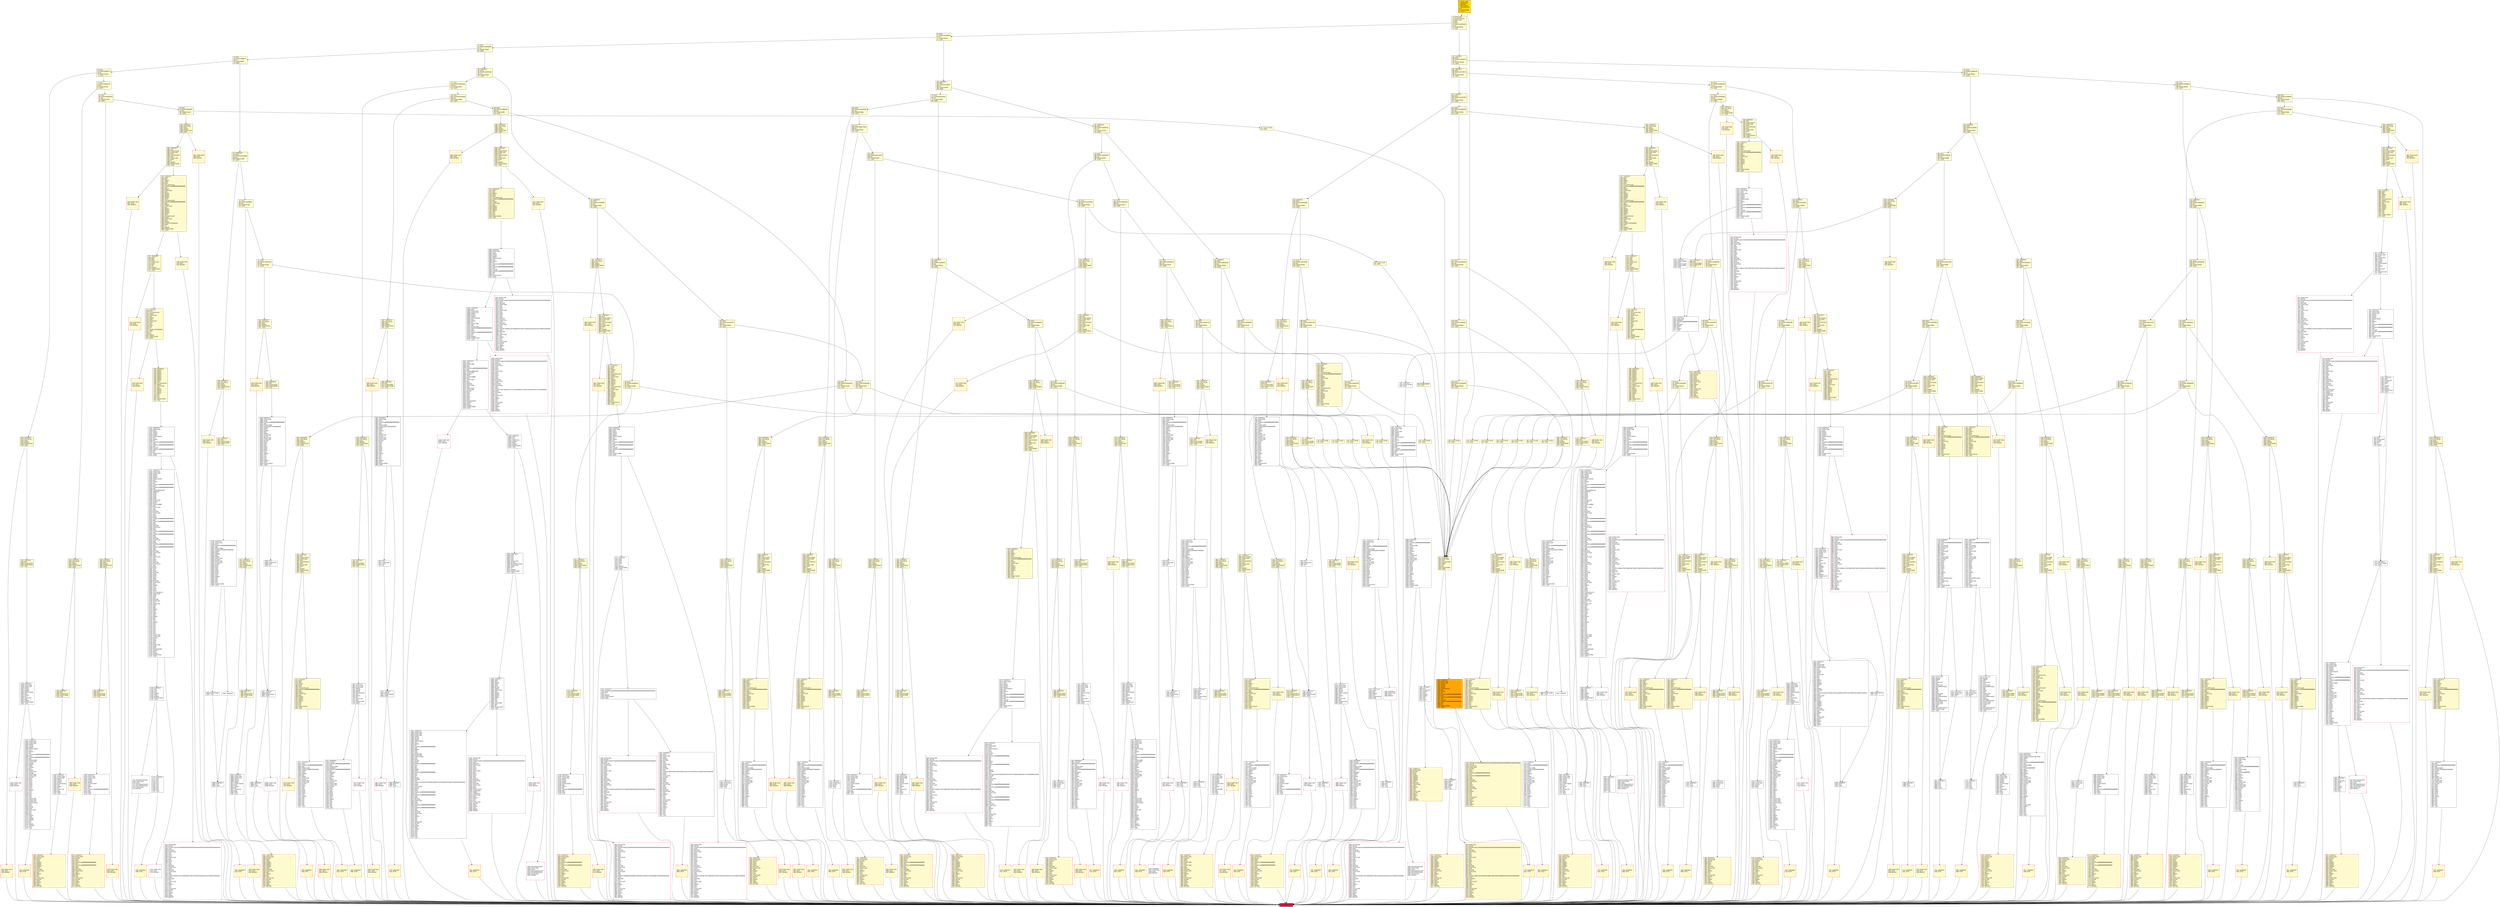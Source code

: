digraph G {
bgcolor=transparent rankdir=UD;
node [shape=box style=filled color=black fillcolor=white fontname=arial fontcolor=black];
6839 [label="6839: PUSH1 0x40\l6841: MLOAD\l6842: SWAP2\l6843: POP\l6844: PUSH1 0x1f\l6846: NOT\l6847: PUSH1 0x3f\l6849: RETURNDATASIZE\l6850: ADD\l6851: AND\l6852: DUP3\l6853: ADD\l6854: PUSH1 0x40\l6856: MSTORE\l6857: RETURNDATASIZE\l6858: DUP3\l6859: MSTORE\l6860: RETURNDATASIZE\l6861: PUSH1 0x00\l6863: PUSH1 0x20\l6865: DUP5\l6866: ADD\l6867: RETURNDATACOPY\l6868: PUSH2 0x1add\l6871: JUMP\l" ];
412 [label="412: DUP1\l413: PUSH4 0x9e5d7729\l418: EQ\l419: PUSH2 0x0cf9\l422: JUMPI\l" fillcolor=lemonchiffon ];
1847 [label="1847: JUMPDEST\l1848: PUSH1 0x40\l1850: MLOAD\l1851: DUP1\l1852: DUP3\l1853: ISZERO\l1854: ISZERO\l1855: ISZERO\l1856: ISZERO\l1857: DUP2\l1858: MSTORE\l1859: PUSH1 0x20\l1861: ADD\l1862: SWAP2\l1863: POP\l1864: POP\l1865: PUSH1 0x40\l1867: MLOAD\l1868: DUP1\l1869: SWAP2\l1870: SUB\l1871: SWAP1\l1872: RETURN\l" fillcolor=lemonchiffon shape=Msquare color=crimson ];
815 [label="815: DUP1\l816: PUSH4 0x1952e39c\l821: EQ\l822: PUSH2 0x0502\l825: JUMPI\l" fillcolor=lemonchiffon ];
6473 [label="6473: JUMPDEST\l6474: DUP1\l6475: PUSH20 0xffffffffffffffffffffffffffffffffffffffff\l6496: AND\l6497: PUSH2 0x08fc\l6500: CALLVALUE\l6501: SWAP1\l6502: DUP2\l6503: ISZERO\l6504: MUL\l6505: SWAP1\l6506: PUSH1 0x40\l6508: MLOAD\l6509: PUSH1 0x00\l6511: PUSH1 0x40\l6513: MLOAD\l6514: DUP1\l6515: DUP4\l6516: SUB\l6517: DUP2\l6518: DUP6\l6519: DUP9\l6520: DUP9\l6521: CALL\l6522: SWAP4\l6523: POP\l6524: POP\l6525: POP\l6526: POP\l6527: POP\l6528: POP\l6529: JUMP\l" ];
641 [label="641: DUP1\l642: PUSH4 0x5729ff74\l647: EQ\l648: PUSH2 0x0983\l651: JUMPI\l" fillcolor=lemonchiffon ];
2433 [label="2433: JUMPDEST\l2434: STOP\l" fillcolor=lemonchiffon shape=Msquare color=crimson ];
4080 [label="4080: JUMPDEST\l4081: CALLVALUE\l4082: DUP1\l4083: ISZERO\l4084: PUSH2 0x0ffc\l4087: JUMPI\l" fillcolor=lemonchiffon ];
3493 [label="3493: JUMPDEST\l3494: PUSH1 0x40\l3496: MLOAD\l3497: DUP1\l3498: DUP3\l3499: DUP2\l3500: MSTORE\l3501: PUSH1 0x20\l3503: ADD\l3504: SWAP2\l3505: POP\l3506: POP\l3507: PUSH1 0x40\l3509: MLOAD\l3510: DUP1\l3511: SWAP2\l3512: SUB\l3513: SWAP1\l3514: RETURN\l" fillcolor=lemonchiffon shape=Msquare color=crimson ];
6004 [label="6004: JUMPDEST\l6005: DUP1\l6006: PUSH1 0x00\l6008: PUSH1 0x16\l6010: PUSH2 0x0100\l6013: EXP\l6014: DUP2\l6015: SLOAD\l6016: DUP2\l6017: PUSH1 0xff\l6019: MUL\l6020: NOT\l6021: AND\l6022: SWAP1\l6023: DUP4\l6024: ISZERO\l6025: ISZERO\l6026: MUL\l6027: OR\l6028: SWAP1\l6029: SSTORE\l6030: POP\l6031: PUSH32 0x93eaa614ad05cba2561ada88d825206f767e87209f81f491c9b6091abeb5f857\l6064: DUP2\l6065: PUSH1 0x40\l6067: MLOAD\l6068: DUP1\l6069: DUP3\l6070: ISZERO\l6071: ISZERO\l6072: ISZERO\l6073: ISZERO\l6074: DUP2\l6075: MSTORE\l6076: PUSH1 0x20\l6078: ADD\l6079: SWAP2\l6080: POP\l6081: POP\l6082: PUSH1 0x40\l6084: MLOAD\l6085: DUP1\l6086: SWAP2\l6087: SUB\l6088: SWAP1\l6089: LOG1\l" ];
3470 [label="3470: JUMPDEST\l3471: STOP\l" fillcolor=lemonchiffon shape=Msquare color=crimson ];
4875 [label="4875: JUMPDEST\l4876: PUSH1 0x00\l4878: PUSH1 0x14\l4880: SWAP1\l4881: SLOAD\l4882: SWAP1\l4883: PUSH2 0x0100\l4886: EXP\l4887: SWAP1\l4888: DIV\l4889: PUSH1 0xff\l4891: AND\l4892: PUSH2 0x1324\l4895: JUMPI\l" ];
694 [label="694: JUMPDEST\l695: DUP1\l696: PUSH4 0x2750fc78\l701: GT\l702: PUSH2 0x0323\l705: JUMPI\l" fillcolor=lemonchiffon ];
2299 [label="2299: JUMPDEST\l2300: PUSH2 0x093d\l2303: PUSH1 0x04\l2305: DUP1\l2306: CALLDATASIZE\l2307: SUB\l2308: PUSH1 0x20\l2310: DUP2\l2311: LT\l2312: ISZERO\l2313: PUSH2 0x0911\l2316: JUMPI\l" fillcolor=lemonchiffon ];
11199 [label="11199: JUMPDEST\l11200: PUSH1 0x01\l11202: PUSH1 0x00\l11204: SWAP1\l11205: SLOAD\l11206: SWAP1\l11207: PUSH2 0x0100\l11210: EXP\l11211: SWAP1\l11212: DIV\l11213: PUSH20 0xffffffffffffffffffffffffffffffffffffffff\l11234: AND\l11235: DUP2\l11236: JUMP\l" ];
1213 [label="1213: JUMPDEST\l1214: CALLVALUE\l1215: DUP1\l1216: ISZERO\l1217: PUSH2 0x04c9\l1220: JUMPI\l" fillcolor=lemonchiffon ];
1924 [label="1924: PUSH1 0x00\l1926: DUP1\l1927: REVERT\l" fillcolor=lemonchiffon shape=Msquare color=crimson ];
2778 [label="2778: JUMPDEST\l2779: CALLVALUE\l2780: DUP1\l2781: ISZERO\l2782: PUSH2 0x0ae6\l2785: JUMPI\l" fillcolor=lemonchiffon ];
2950 [label="2950: PUSH1 0x00\l2952: DUP1\l2953: REVERT\l" fillcolor=lemonchiffon shape=Msquare color=crimson ];
9164 [label="9164: PUSH1 0x40\l9166: MLOAD\l9167: PUSH32 0x08c379a000000000000000000000000000000000000000000000000000000000\l9200: DUP2\l9201: MSTORE\l9202: PUSH1 0x04\l9204: ADD\l9205: DUP1\l9206: DUP1\l9207: PUSH1 0x20\l9209: ADD\l9210: DUP3\l9211: DUP2\l9212: SUB\l9213: DUP3\l9214: MSTORE\l9215: PUSH1 0x1c\l9217: DUP2\l9218: MSTORE\l9219: PUSH1 0x20\l9221: ADD\l9222: DUP1\l9223: PUSH32 0x6f6e6c7920746865206f776e65722063616e2063616c6c207468697300000000\l9256: DUP2\l9257: MSTORE\l9258: POP\l9259: PUSH1 0x20\l9261: ADD\l9262: SWAP2\l9263: POP\l9264: POP\l9265: PUSH1 0x40\l9267: MLOAD\l9268: DUP1\l9269: SWAP2\l9270: SUB\l9271: SWAP1\l9272: REVERT\l" shape=Msquare color=crimson ];
8078 [label="8078: JUMPDEST\l8079: PUSH1 0x00\l8081: DUP1\l8082: PUSH20 0xffffffffffffffffffffffffffffffffffffffff\l8103: AND\l8104: PUSH2 0x08fc\l8107: PUSH8 0x8ac7230489e80000\l8116: SWAP1\l8117: DUP2\l8118: ISZERO\l8119: MUL\l8120: SWAP1\l8121: PUSH1 0x40\l8123: MLOAD\l8124: PUSH1 0x00\l8126: PUSH1 0x40\l8128: MLOAD\l8129: DUP1\l8130: DUP4\l8131: SUB\l8132: DUP2\l8133: DUP6\l8134: DUP9\l8135: DUP9\l8136: CALL\l8137: SWAP4\l8138: POP\l8139: POP\l8140: POP\l8141: POP\l8142: ISZERO\l8143: DUP1\l8144: PUSH2 0x1fd9\l8147: JUMPI\l" ];
3356 [label="3356: JUMPDEST\l3357: POP\l3358: PUSH2 0x0d25\l3361: PUSH2 0x203f\l3364: JUMP\l" fillcolor=lemonchiffon ];
3984 [label="3984: PUSH1 0x00\l3986: DUP1\l3987: REVERT\l" fillcolor=lemonchiffon shape=Msquare color=crimson ];
1595 [label="1595: JUMPDEST\l1596: DUP2\l1597: ADD\l1598: SWAP1\l1599: DUP1\l1600: DUP1\l1601: CALLDATALOAD\l1602: PUSH20 0xffffffffffffffffffffffffffffffffffffffff\l1623: AND\l1624: SWAP1\l1625: PUSH1 0x20\l1627: ADD\l1628: SWAP1\l1629: SWAP3\l1630: SWAP2\l1631: SWAP1\l1632: POP\l1633: POP\l1634: POP\l1635: PUSH2 0x1651\l1638: JUMP\l" fillcolor=lemonchiffon ];
3344 [label="3344: JUMPDEST\l3345: CALLVALUE\l3346: DUP1\l3347: ISZERO\l3348: PUSH2 0x0d1c\l3351: JUMPI\l" fillcolor=lemonchiffon ];
1947 [label="1947: PUSH1 0x00\l1949: DUP1\l1950: REVERT\l" fillcolor=lemonchiffon shape=Msquare color=crimson ];
2973 [label="2973: PUSH1 0x00\l2975: DUP1\l2976: REVERT\l" fillcolor=lemonchiffon shape=Msquare color=crimson ];
4065 [label="4065: PUSH1 0x00\l4067: DUP1\l4068: REVERT\l" fillcolor=lemonchiffon shape=Msquare color=crimson ];
837 [label="837: DUP1\l838: PUSH4 0x22f3e2d4\l843: EQ\l844: PUSH2 0x05e9\l847: JUMPI\l" fillcolor=lemonchiffon ];
6951 [label="6951: JUMPDEST\l6952: PUSH1 0x05\l6954: PUSH1 0x01\l6956: SWAP1\l6957: SLOAD\l6958: SWAP1\l6959: PUSH2 0x0100\l6962: EXP\l6963: SWAP1\l6964: DIV\l6965: PUSH1 0xff\l6967: AND\l6968: DUP2\l6969: JUMP\l" ];
6115 [label="6115: PUSH1 0x00\l6117: DUP1\l6118: REVERT\l" shape=Msquare color=crimson ];
1488 [label="1488: JUMPDEST\l1489: STOP\l" fillcolor=lemonchiffon shape=Msquare color=crimson ];
2447 [label="2447: JUMPDEST\l2448: POP\l2449: PUSH2 0x09d2\l2452: PUSH1 0x04\l2454: DUP1\l2455: CALLDATASIZE\l2456: SUB\l2457: PUSH1 0x20\l2459: DUP2\l2460: LT\l2461: ISZERO\l2462: PUSH2 0x09a6\l2465: JUMPI\l" fillcolor=lemonchiffon ];
1768 [label="1768: JUMPDEST\l1769: CALLVALUE\l1770: DUP1\l1771: ISZERO\l1772: PUSH2 0x06f4\l1775: JUMPI\l" fillcolor=lemonchiffon ];
2514 [label="2514: JUMPDEST\l2515: STOP\l" fillcolor=lemonchiffon shape=Msquare color=crimson ];
6642 [label="6642: JUMPDEST\l6643: PUSH1 0x00\l6645: ADDRESS\l6646: PUSH20 0xffffffffffffffffffffffffffffffffffffffff\l6667: AND\l6668: BALANCE\l6669: SWAP1\l6670: POP\l6671: SWAP1\l6672: JUMP\l" ];
596 [label="596: JUMPDEST\l597: DUP1\l598: PUSH4 0x46fcff4c\l603: GT\l604: PUSH2 0x0290\l607: JUMPI\l" fillcolor=lemonchiffon ];
3484 [label="3484: JUMPDEST\l3485: POP\l3486: PUSH2 0x0da5\l3489: PUSH2 0x21ee\l3492: JUMP\l" fillcolor=lemonchiffon ];
5049 [label="5049: PUSH1 0x01\l5051: DUP3\l5052: ADD\l5053: SWAP2\l5054: POP\l5055: PUSH2 0x13c8\l5058: JUMP\l" ];
4787 [label="4787: JUMPDEST\l4788: PUSH1 0x00\l4790: DUP1\l4791: PUSH20 0xffffffffffffffffffffffffffffffffffffffff\l4812: AND\l4813: PUSH2 0x08fc\l4816: PUSH8 0x8ac7230489e80000\l4825: SWAP1\l4826: DUP2\l4827: ISZERO\l4828: MUL\l4829: SWAP1\l4830: PUSH1 0x40\l4832: MLOAD\l4833: PUSH1 0x00\l4835: PUSH1 0x40\l4837: MLOAD\l4838: DUP1\l4839: DUP4\l4840: SUB\l4841: DUP2\l4842: DUP6\l4843: DUP9\l4844: DUP9\l4845: CALL\l4846: SWAP4\l4847: POP\l4848: POP\l4849: POP\l4850: POP\l4851: ISZERO\l4852: DUP1\l4853: PUSH2 0x12fe\l4856: JUMPI\l" ];
3054 [label="3054: PUSH1 0x00\l3056: DUP1\l3057: REVERT\l" fillcolor=lemonchiffon shape=Msquare color=crimson ];
107 [label="107: PUSH2 0x0381\l110: JUMP\l" fillcolor=lemonchiffon ];
5587 [label="5587: JUMPDEST\l5588: POP\l5589: GAS\l5590: CALL\l5591: ISZERO\l5592: DUP1\l5593: ISZERO\l5594: PUSH2 0x15e7\l5597: JUMPI\l" ];
619 [label="619: DUP1\l620: PUSH4 0x550c16d4\l625: EQ\l626: PUSH2 0x08fb\l629: JUMPI\l" fillcolor=lemonchiffon ];
1248 [label="1248: JUMPDEST\l1249: POP\l1250: PUSH2 0x04e9\l1253: PUSH2 0x130b\l1256: JUMP\l" fillcolor=lemonchiffon ];
2916 [label="2916: JUMPDEST\l2917: PUSH1 0x40\l2919: MLOAD\l2920: DUP1\l2921: DUP3\l2922: ISZERO\l2923: ISZERO\l2924: ISZERO\l2925: ISZERO\l2926: DUP2\l2927: MSTORE\l2928: PUSH1 0x20\l2930: ADD\l2931: SWAP2\l2932: POP\l2933: POP\l2934: PUSH1 0x40\l2936: MLOAD\l2937: DUP1\l2938: SWAP2\l2939: SUB\l2940: SWAP1\l2941: RETURN\l" fillcolor=lemonchiffon shape=Msquare color=crimson ];
5972 [label="5972: JUMPDEST\l5973: PUSH1 0x00\l5975: PUSH1 0x16\l5977: SWAP1\l5978: SLOAD\l5979: SWAP1\l5980: PUSH2 0x0100\l5983: EXP\l5984: SWAP1\l5985: DIV\l5986: PUSH1 0xff\l5988: AND\l5989: ISZERO\l5990: ISZERO\l5991: DUP2\l5992: ISZERO\l5993: ISZERO\l5994: EQ\l5995: ISZERO\l5996: PUSH2 0x1774\l5999: JUMPI\l" ];
4088 [label="4088: PUSH1 0x00\l4090: DUP1\l4091: REVERT\l" fillcolor=lemonchiffon shape=Msquare color=crimson ];
145 [label="145: DUP1\l146: PUSH4 0xf0808d1e\l151: EQ\l152: PUSH2 0x10f5\l155: JUMPI\l" fillcolor=lemonchiffon ];
6872 [label="6872: JUMPDEST\l6873: PUSH1 0x60\l6875: SWAP2\l6876: POP\l" ];
96 [label="96: DUP1\l97: PUSH4 0xfdc5d522\l102: EQ\l103: PUSH2 0x11e3\l106: JUMPI\l" fillcolor=lemonchiffon ];
1653 [label="1653: JUMPDEST\l1654: POP\l1655: PUSH2 0x06a4\l1658: PUSH1 0x04\l1660: DUP1\l1661: CALLDATASIZE\l1662: SUB\l1663: PUSH1 0x20\l1665: DUP2\l1666: LT\l1667: ISZERO\l1668: PUSH2 0x068c\l1671: JUMPI\l" fillcolor=lemonchiffon ];
4271 [label="4271: JUMPDEST\l4272: CALLVALUE\l4273: DUP1\l4274: ISZERO\l4275: PUSH2 0x10bb\l4278: JUMPI\l" fillcolor=lemonchiffon ];
6470 [label="6470: JUMPDEST\l6471: POP\l6472: JUMP\l" ];
1104 [label="1104: PUSH32 0x5741979df5f3e491501da74d3b0a83dd2496ab1f34929865b3e190a8ad75859a\l1137: CALLER\l1138: CALLVALUE\l1139: PUSH1 0x40\l1141: MLOAD\l1142: DUP1\l1143: DUP4\l1144: PUSH20 0xffffffffffffffffffffffffffffffffffffffff\l1165: AND\l1166: PUSH20 0xffffffffffffffffffffffffffffffffffffffff\l1187: AND\l1188: DUP2\l1189: MSTORE\l1190: PUSH1 0x20\l1192: ADD\l1193: DUP3\l1194: DUP2\l1195: MSTORE\l1196: PUSH1 0x20\l1198: ADD\l1199: SWAP3\l1200: POP\l1201: POP\l1202: POP\l1203: PUSH1 0x40\l1205: MLOAD\l1206: DUP1\l1207: SWAP2\l1208: SUB\l1209: SWAP1\l1210: LOG1\l" fillcolor=lemonchiffon ];
1737 [label="1737: JUMPDEST\l1738: POP\l1739: PUSH2 0x06d2\l1742: PUSH2 0x185e\l1745: JUMP\l" fillcolor=lemonchiffon ];
4042 [label="4042: PUSH1 0x00\l4044: DUP1\l4045: REVERT\l" fillcolor=lemonchiffon shape=Msquare color=crimson ];
2435 [label="2435: JUMPDEST\l2436: CALLVALUE\l2437: DUP1\l2438: ISZERO\l2439: PUSH2 0x098f\l2442: JUMPI\l" fillcolor=lemonchiffon ];
803 [label="803: JUMPDEST\l804: DUP1\l805: PUSH4 0x1952e39c\l810: GT\l811: PUSH2 0x035f\l814: JUMPI\l" fillcolor=lemonchiffon ];
1271 [label="1271: JUMPDEST\l1272: POP\l1273: PUSH2 0x0500\l1276: PUSH2 0x1373\l1279: JUMP\l" fillcolor=lemonchiffon ];
1511 [label="1511: JUMPDEST\l1512: STOP\l" fillcolor=lemonchiffon shape=Msquare color=crimson ];
6734 [label="6734: PUSH1 0x40\l6736: MLOAD\l6737: SWAP2\l6738: POP\l6739: PUSH1 0x1f\l6741: NOT\l6742: PUSH1 0x3f\l6744: RETURNDATASIZE\l6745: ADD\l6746: AND\l6747: DUP3\l6748: ADD\l6749: PUSH1 0x40\l6751: MSTORE\l6752: RETURNDATASIZE\l6753: DUP3\l6754: MSTORE\l6755: RETURNDATASIZE\l6756: PUSH1 0x00\l6758: PUSH1 0x20\l6760: DUP5\l6761: ADD\l6762: RETURNDATACOPY\l6763: PUSH2 0x1a74\l6766: JUMP\l" ];
3031 [label="3031: PUSH1 0x00\l3033: DUP1\l3034: REVERT\l" fillcolor=lemonchiffon shape=Msquare color=crimson ];
1018 [label="1018: JUMPDEST\l1019: PUSH1 0x01\l1021: PUSH1 0x00\l1023: SWAP1\l1024: SLOAD\l1025: SWAP1\l1026: PUSH2 0x0100\l1029: EXP\l1030: SWAP1\l1031: DIV\l1032: PUSH20 0xffffffffffffffffffffffffffffffffffffffff\l1053: AND\l1054: PUSH20 0xffffffffffffffffffffffffffffffffffffffff\l1075: AND\l1076: CALLER\l1077: PUSH20 0xffffffffffffffffffffffffffffffffffffffff\l1098: AND\l1099: EQ\l1100: PUSH2 0x04bb\l1103: JUMPI\l" fillcolor=orange ];
3252 [label="3252: JUMPDEST\l3253: CALLVALUE\l3254: DUP1\l3255: ISZERO\l3256: PUSH2 0x0cc0\l3259: JUMPI\l" fillcolor=lemonchiffon ];
2015 [label="2015: PUSH1 0x00\l2017: DUP1\l2018: REVERT\l" fillcolor=lemonchiffon shape=Msquare color=crimson ];
8159 [label="8159: PUSH1 0x00\l8161: DUP1\l8162: REVERT\l" shape=Msquare color=crimson ];
3872 [label="3872: PUSH1 0x00\l3874: DUP1\l3875: REVERT\l" fillcolor=lemonchiffon shape=Msquare color=crimson ];
4896 [label="4896: PUSH1 0x00\l4898: DUP1\l4899: REVERT\l" shape=Msquare color=crimson ];
1560 [label="1560: JUMPDEST\l1561: CALLVALUE\l1562: DUP1\l1563: ISZERO\l1564: PUSH2 0x0624\l1567: JUMPI\l" fillcolor=lemonchiffon ];
3298 [label="3298: JUMPDEST\l3299: CALLVALUE\l3300: DUP1\l3301: ISZERO\l3302: PUSH2 0x0cee\l3305: JUMPI\l" fillcolor=lemonchiffon ];
8255 [label="8255: JUMPDEST\l8256: PUSH1 0x05\l8258: PUSH1 0x00\l8260: SWAP1\l8261: SLOAD\l8262: SWAP1\l8263: PUSH2 0x0100\l8266: EXP\l8267: SWAP1\l8268: DIV\l8269: PUSH1 0xff\l8271: AND\l8272: DUP2\l8273: JUMP\l" ];
2256 [label="2256: JUMPDEST\l2257: CALLVALUE\l2258: DUP1\l2259: ISZERO\l2260: PUSH2 0x08dc\l2263: JUMPI\l" fillcolor=lemonchiffon ];
1714 [label="1714: JUMPDEST\l1715: POP\l1716: PUSH2 0x06bb\l1719: PUSH2 0x17cd\l1722: JUMP\l" fillcolor=lemonchiffon ];
11057 [label="11057: PUSH1 0x00\l11059: DUP1\l11060: REVERT\l" shape=Msquare color=crimson ];
2389 [label="2389: JUMPDEST\l2390: DUP2\l2391: ADD\l2392: SWAP1\l2393: DUP1\l2394: DUP1\l2395: CALLDATALOAD\l2396: PUSH20 0xffffffffffffffffffffffffffffffffffffffff\l2417: AND\l2418: SWAP1\l2419: PUSH1 0x20\l2421: ADD\l2422: SWAP1\l2423: SWAP3\l2424: SWAP2\l2425: SWAP1\l2426: POP\l2427: POP\l2428: POP\l2429: PUSH2 0x1a7a\l2432: JUMP\l" fillcolor=lemonchiffon ];
2867 [label="2867: PUSH1 0x00\l2869: DUP1\l2870: REVERT\l" fillcolor=lemonchiffon shape=Msquare color=crimson ];
9079 [label="9079: JUMPDEST\l9080: PUSH1 0x00\l9082: DUP1\l9083: SWAP1\l9084: SLOAD\l9085: SWAP1\l9086: PUSH2 0x0100\l9089: EXP\l9090: SWAP1\l9091: DIV\l9092: PUSH20 0xffffffffffffffffffffffffffffffffffffffff\l9113: AND\l9114: PUSH20 0xffffffffffffffffffffffffffffffffffffffff\l9135: AND\l9136: CALLER\l9137: PUSH20 0xffffffffffffffffffffffffffffffffffffffff\l9158: AND\l9159: EQ\l9160: PUSH2 0x2439\l9163: JUMPI\l" ];
5262 [label="5262: JUMPDEST\l5263: PUSH1 0x01\l5265: PUSH1 0x00\l5267: SWAP1\l5268: SLOAD\l5269: SWAP1\l5270: PUSH2 0x0100\l5273: EXP\l5274: SWAP1\l5275: DIV\l5276: PUSH20 0xffffffffffffffffffffffffffffffffffffffff\l5297: AND\l5298: PUSH20 0xffffffffffffffffffffffffffffffffffffffff\l5319: AND\l5320: PUSH4 0xa80e7acb\l5325: ADDRESS\l5326: DUP8\l5327: DUP8\l5328: DUP8\l5329: DUP8\l5330: DUP8\l5331: PUSH1 0x40\l5333: MLOAD\l5334: DUP8\l5335: PUSH4 0xffffffff\l5340: AND\l5341: PUSH1 0xe0\l5343: SHL\l5344: DUP2\l5345: MSTORE\l5346: PUSH1 0x04\l5348: ADD\l5349: DUP1\l5350: DUP8\l5351: PUSH20 0xffffffffffffffffffffffffffffffffffffffff\l5372: AND\l5373: PUSH20 0xffffffffffffffffffffffffffffffffffffffff\l5394: AND\l5395: DUP2\l5396: MSTORE\l5397: PUSH1 0x20\l5399: ADD\l5400: DUP7\l5401: PUSH20 0xffffffffffffffffffffffffffffffffffffffff\l5422: AND\l5423: PUSH20 0xffffffffffffffffffffffffffffffffffffffff\l5444: AND\l5445: DUP2\l5446: MSTORE\l5447: PUSH1 0x20\l5449: ADD\l5450: DUP6\l5451: PUSH20 0xffffffffffffffffffffffffffffffffffffffff\l5472: AND\l5473: PUSH20 0xffffffffffffffffffffffffffffffffffffffff\l5494: AND\l5495: DUP2\l5496: MSTORE\l5497: PUSH1 0x20\l5499: ADD\l5500: DUP1\l5501: PUSH1 0x20\l5503: ADD\l5504: DUP4\l5505: DUP2\l5506: MSTORE\l5507: PUSH1 0x20\l5509: ADD\l5510: DUP3\l5511: DUP2\l5512: SUB\l5513: DUP3\l5514: MSTORE\l5515: DUP6\l5516: DUP6\l5517: DUP3\l5518: DUP2\l5519: DUP2\l5520: MSTORE\l5521: PUSH1 0x20\l5523: ADD\l5524: SWAP3\l5525: POP\l5526: DUP1\l5527: DUP3\l5528: DUP5\l5529: CALLDATACOPY\l5530: PUSH1 0x00\l5532: DUP2\l5533: DUP5\l5534: ADD\l5535: MSTORE\l5536: PUSH1 0x1f\l5538: NOT\l5539: PUSH1 0x1f\l5541: DUP3\l5542: ADD\l5543: AND\l5544: SWAP1\l5545: POP\l5546: DUP1\l5547: DUP4\l5548: ADD\l5549: SWAP3\l5550: POP\l5551: POP\l5552: POP\l5553: SWAP8\l5554: POP\l5555: POP\l5556: POP\l5557: POP\l5558: POP\l5559: POP\l5560: POP\l5561: POP\l5562: PUSH1 0x00\l5564: PUSH1 0x40\l5566: MLOAD\l5567: DUP1\l5568: DUP4\l5569: SUB\l5570: DUP2\l5571: PUSH1 0x00\l5573: DUP8\l5574: DUP1\l5575: EXTCODESIZE\l5576: ISZERO\l5577: DUP1\l5578: ISZERO\l5579: PUSH2 0x15d3\l5582: JUMPI\l" ];
1280 [label="1280: JUMPDEST\l1281: STOP\l" fillcolor=lemonchiffon shape=Msquare color=crimson ];
9870 [label="9870: POP\l9871: PUSH1 0x01\l9873: DUP1\l9874: EQ\l" ];
2644 [label="2644: JUMPDEST\l2645: CALLVALUE\l2646: DUP1\l2647: ISZERO\l2648: PUSH2 0x0a60\l2651: JUMPI\l" fillcolor=lemonchiffon ];
3342 [label="3342: JUMPDEST\l3343: STOP\l" fillcolor=lemonchiffon shape=Msquare color=crimson ];
499 [label="499: DUP1\l500: PUSH4 0x7bf98cbf\l505: EQ\l506: PUSH2 0x0ada\l509: JUMPI\l" fillcolor=lemonchiffon ];
9542 [label="9542: JUMPDEST\l9543: DUP4\l9544: PUSH1 0x02\l9546: DUP2\l9547: SWAP1\l9548: SSTORE\l9549: POP\l9550: DUP3\l9551: PUSH1 0x03\l9553: DUP2\l9554: SWAP1\l9555: SSTORE\l9556: POP\l9557: PUSH32 0xab1a2e99a7a60d154f951a42eca140d755f93d41ccfca4b6f7d5e521b64bee86\l9590: DUP5\l9591: DUP5\l9592: PUSH1 0x40\l9594: MLOAD\l9595: DUP1\l9596: DUP4\l9597: DUP2\l9598: MSTORE\l9599: PUSH1 0x20\l9601: ADD\l9602: DUP3\l9603: DUP2\l9604: MSTORE\l9605: PUSH1 0x20\l9607: ADD\l9608: SWAP3\l9609: POP\l9610: POP\l9611: POP\l9612: PUSH1 0x40\l9614: MLOAD\l9615: DUP1\l9616: SWAP2\l9617: SUB\l9618: SWAP1\l9619: LOG1\l9620: POP\l9621: POP\l9622: POP\l9623: POP\l9624: JUMP\l" ];
9800 [label="9800: JUMPDEST\l9801: PUSH1 0x00\l9803: DUP1\l9804: PUSH20 0xffffffffffffffffffffffffffffffffffffffff\l9825: AND\l9826: PUSH2 0x08fc\l9829: PUSH8 0x8ac7230489e80000\l9838: SWAP1\l9839: DUP2\l9840: ISZERO\l9841: MUL\l9842: SWAP1\l9843: PUSH1 0x40\l9845: MLOAD\l9846: PUSH1 0x00\l9848: PUSH1 0x40\l9850: MLOAD\l9851: DUP1\l9852: DUP4\l9853: SUB\l9854: DUP2\l9855: DUP6\l9856: DUP9\l9857: DUP9\l9858: CALL\l9859: SWAP4\l9860: POP\l9861: POP\l9862: POP\l9863: POP\l9864: ISZERO\l9865: DUP1\l9866: PUSH2 0x2693\l9869: JUMPI\l" ];
270 [label="270: DUP1\l271: PUSH4 0xacd2552d\l276: GT\l277: PUSH2 0x0149\l280: JUMPI\l" fillcolor=lemonchiffon ];
4868 [label="4868: PUSH1 0x00\l4870: DUP1\l4871: REVERT\l" shape=Msquare color=crimson ];
156 [label="156: PUSH2 0x0381\l159: JUMP\l" fillcolor=lemonchiffon ];
1799 [label="1799: PUSH1 0x00\l1801: DUP1\l1802: REVERT\l" fillcolor=lemonchiffon shape=Msquare color=crimson ];
10859 [label="10859: JUMPDEST\l" ];
3849 [label="3849: PUSH1 0x00\l3851: DUP1\l3852: REVERT\l" fillcolor=lemonchiffon shape=Msquare color=crimson ];
2365 [label="2365: JUMPDEST\l2366: STOP\l" fillcolor=lemonchiffon shape=Msquare color=crimson ];
1997 [label="1997: JUMPDEST\l1998: PUSH2 0x080f\l2001: PUSH1 0x04\l2003: DUP1\l2004: CALLDATASIZE\l2005: SUB\l2006: PUSH1 0x20\l2008: DUP2\l2009: LT\l2010: ISZERO\l2011: PUSH2 0x07e3\l2014: JUMPI\l" fillcolor=lemonchiffon ];
3608 [label="3608: JUMPDEST\l3609: POP\l3610: PUSH2 0x0e21\l3613: PUSH2 0x2236\l3616: JUMP\l" fillcolor=lemonchiffon ];
3067 [label="3067: JUMPDEST\l3068: PUSH1 0x40\l3070: MLOAD\l3071: DUP1\l3072: DUP3\l3073: PUSH2 0xffff\l3076: AND\l3077: PUSH2 0xffff\l3080: AND\l3081: DUP2\l3082: MSTORE\l3083: PUSH1 0x20\l3085: ADD\l3086: SWAP2\l3087: POP\l3088: POP\l3089: PUSH1 0x40\l3091: MLOAD\l3092: DUP1\l3093: SWAP2\l3094: SUB\l3095: SWAP1\l3096: RETURN\l" fillcolor=lemonchiffon shape=Msquare color=crimson ];
7955 [label="7955: PUSH1 0x00\l7957: DUP1\l7958: REVERT\l" shape=Msquare color=crimson ];
3841 [label="3841: JUMPDEST\l3842: CALLVALUE\l3843: DUP1\l3844: ISZERO\l3845: PUSH2 0x0f0d\l3848: JUMPI\l" fillcolor=lemonchiffon ];
8166 [label="8166: JUMPDEST\l8167: PUSH1 0x00\l8169: DUP1\l8170: DUP1\l8171: PUSH20 0xffffffffffffffffffffffffffffffffffffffff\l8192: AND\l8193: PUSH2 0x08fc\l8196: PUSH9 0x0246ddf97976680000\l8206: SWAP1\l8207: DUP2\l8208: ISZERO\l8209: MUL\l8210: SWAP1\l8211: PUSH1 0x40\l8213: MLOAD\l8214: PUSH1 0x00\l8216: PUSH1 0x40\l8218: MLOAD\l8219: DUP1\l8220: DUP4\l8221: SUB\l8222: DUP2\l8223: DUP6\l8224: DUP9\l8225: DUP9\l8226: CALL\l8227: SWAP4\l8228: POP\l8229: POP\l8230: POP\l8231: POP\l8232: PUSH2 0x2036\l8235: JUMPI\l" ];
243 [label="243: DUP1\l244: PUSH4 0xcf43199b\l249: EQ\l250: PUSH2 0x0f71\l253: JUMPI\l" fillcolor=lemonchiffon ];
7416 [label="7416: PUSH1 0x40\l7418: MLOAD\l7419: PUSH32 0x08c379a000000000000000000000000000000000000000000000000000000000\l7452: DUP2\l7453: MSTORE\l7454: PUSH1 0x04\l7456: ADD\l7457: DUP1\l7458: DUP1\l7459: PUSH1 0x20\l7461: ADD\l7462: DUP3\l7463: DUP2\l7464: SUB\l7465: DUP3\l7466: MSTORE\l7467: PUSH1 0x1a\l7469: DUP2\l7470: MSTORE\l7471: PUSH1 0x20\l7473: ADD\l7474: DUP1\l7475: PUSH32 0x616d6f756e74206f7574736964652073776170206c696d697473000000000000\l7508: DUP2\l7509: MSTORE\l7510: POP\l7511: PUSH1 0x20\l7513: ADD\l7514: SWAP2\l7515: POP\l7516: POP\l7517: PUSH1 0x40\l7519: MLOAD\l7520: DUP1\l7521: SWAP2\l7522: SUB\l7523: SWAP1\l7524: REVERT\l" shape=Msquare color=crimson ];
2221 [label="2221: JUMPDEST\l2222: POP\l2223: PUSH2 0x08b6\l2226: PUSH2 0x19df\l2229: JUMP\l" fillcolor=lemonchiffon ];
863 [label="863: JUMPDEST\l864: DUP1\l865: PUSH4 0x06a3a385\l870: EQ\l871: PUSH2 0x04bd\l874: JUMPI\l" fillcolor=lemonchiffon ];
510 [label="510: DUP1\l511: PUSH4 0x81fd3f0b\l516: EQ\l517: PUSH2 0x0b2b\l520: JUMPI\l" fillcolor=lemonchiffon ];
254 [label="254: PUSH2 0x0381\l257: JUMP\l" fillcolor=lemonchiffon ];
3527 [label="3527: JUMPDEST\l3528: POP\l3529: PUSH2 0x0e0a\l3532: PUSH1 0x04\l3534: DUP1\l3535: CALLDATASIZE\l3536: SUB\l3537: PUSH1 0x20\l3539: DUP2\l3540: LT\l3541: ISZERO\l3542: PUSH2 0x0dde\l3545: JUMPI\l" fillcolor=lemonchiffon ];
5618 [label="5618: JUMPDEST\l5619: PUSH1 0x00\l5621: DUP1\l5622: PUSH20 0xffffffffffffffffffffffffffffffffffffffff\l5643: AND\l5644: PUSH2 0x08fc\l5647: PUSH8 0x1bc16d674ec80000\l5656: SWAP1\l5657: DUP2\l5658: ISZERO\l5659: MUL\l5660: SWAP1\l5661: PUSH1 0x40\l5663: MLOAD\l5664: PUSH1 0x00\l5666: PUSH1 0x40\l5668: MLOAD\l5669: DUP1\l5670: DUP4\l5671: SUB\l5672: DUP2\l5673: DUP6\l5674: DUP9\l5675: DUP9\l5676: CALL\l5677: SWAP4\l5678: POP\l5679: POP\l5680: POP\l5681: POP\l5682: PUSH2 0x163a\l5685: JUMPI\l" ];
3550 [label="3550: JUMPDEST\l3551: DUP2\l3552: ADD\l3553: SWAP1\l3554: DUP1\l3555: DUP1\l3556: CALLDATALOAD\l3557: PUSH20 0xffffffffffffffffffffffffffffffffffffffff\l3578: AND\l3579: SWAP1\l3580: PUSH1 0x20\l3582: ADD\l3583: SWAP1\l3584: SWAP3\l3585: SWAP2\l3586: SWAP1\l3587: POP\l3588: POP\l3589: POP\l3590: PUSH2 0x21f4\l3593: JUMP\l" fillcolor=lemonchiffon ];
3965 [label="3965: JUMPDEST\l3966: POP\l3967: PUSH2 0x0fc0\l3970: PUSH1 0x04\l3972: DUP1\l3973: CALLDATASIZE\l3974: SUB\l3975: PUSH1 0x20\l3977: DUP2\l3978: LT\l3979: ISZERO\l3980: PUSH2 0x0f94\l3983: JUMPI\l" fillcolor=lemonchiffon ];
2551 [label="2551: JUMPDEST\l2552: DUP2\l2553: ADD\l2554: SWAP1\l2555: DUP1\l2556: DUP1\l2557: CALLDATALOAD\l2558: PUSH20 0xffffffffffffffffffffffffffffffffffffffff\l2579: AND\l2580: SWAP1\l2581: PUSH1 0x20\l2583: ADD\l2584: SWAP1\l2585: SWAP3\l2586: SWAP2\l2587: SWAP1\l2588: POP\l2589: POP\l2590: POP\l2591: PUSH2 0x1ae6\l2594: JUMP\l" fillcolor=lemonchiffon ];
750 [label="750: DUP1\l751: PUSH4 0x3e153b71\l756: EQ\l757: PUSH2 0x07cd\l760: JUMPI\l" fillcolor=lemonchiffon ];
6238 [label="6238: JUMPDEST\l6239: PUSH1 0x06\l6241: SLOAD\l6242: DUP2\l6243: JUMP\l" ];
4443 [label="4443: JUMPDEST\l4444: STOP\l" fillcolor=lemonchiffon shape=Msquare color=crimson ];
4420 [label="4420: JUMPDEST\l4421: STOP\l" fillcolor=lemonchiffon shape=Msquare color=crimson ];
10952 [label="10952: POP\l10953: PUSH1 0x01\l10955: DUP1\l10956: EQ\l" ];
547 [label="547: JUMPDEST\l548: DUP1\l549: PUSH4 0x58dbb19c\l554: EQ\l555: PUSH2 0x09d4\l558: JUMPI\l" fillcolor=lemonchiffon ];
2143 [label="2143: JUMPDEST\l2144: DUP2\l2145: ADD\l2146: SWAP1\l2147: DUP1\l2148: DUP1\l2149: CALLDATALOAD\l2150: SWAP1\l2151: PUSH1 0x20\l2153: ADD\l2154: SWAP1\l2155: SWAP3\l2156: SWAP2\l2157: SWAP1\l2158: DUP1\l2159: CALLDATALOAD\l2160: SWAP1\l2161: PUSH1 0x20\l2163: ADD\l2164: SWAP1\l2165: SWAP3\l2166: SWAP2\l2167: SWAP1\l2168: DUP1\l2169: CALLDATALOAD\l2170: PUSH20 0xffffffffffffffffffffffffffffffffffffffff\l2191: AND\l2192: SWAP1\l2193: PUSH1 0x20\l2195: ADD\l2196: SWAP1\l2197: SWAP3\l2198: SWAP2\l2199: SWAP1\l2200: POP\l2201: POP\l2202: POP\l2203: PUSH2 0x1988\l2206: JUMP\l" fillcolor=lemonchiffon ];
3961 [label="3961: PUSH1 0x00\l3963: DUP1\l3964: REVERT\l" fillcolor=lemonchiffon shape=Msquare color=crimson ];
1428 [label="1428: JUMPDEST\l1429: DUP1\l1430: CALLDATALOAD\l1431: SWAP1\l1432: PUSH1 0x20\l1434: ADD\l1435: SWAP2\l1436: DUP5\l1437: PUSH1 0x01\l1439: DUP4\l1440: MUL\l1441: DUP5\l1442: ADD\l1443: GT\l1444: PUSH5 0x0100000000\l1450: DUP4\l1451: GT\l1452: OR\l1453: ISZERO\l1454: PUSH2 0x05b6\l1457: JUMPI\l" fillcolor=lemonchiffon ];
194 [label="194: DUP1\l195: PUSH4 0xd950f365\l200: EQ\l201: PUSH2 0x0ff0\l204: JUMPI\l" fillcolor=lemonchiffon ];
3321 [label="3321: JUMPDEST\l3322: CALLVALUE\l3323: DUP1\l3324: ISZERO\l3325: PUSH2 0x0d05\l3328: JUMPI\l" fillcolor=lemonchiffon ];
4857 [label="4857: POP\l4858: PUSH1 0x01\l4860: DUP1\l4861: EQ\l" ];
216 [label="216: PUSH2 0x0381\l219: JUMP\l" fillcolor=lemonchiffon ];
3403 [label="3403: JUMPDEST\l3404: POP\l3405: PUSH2 0x0d8e\l3408: PUSH1 0x04\l3410: DUP1\l3411: CALLDATASIZE\l3412: SUB\l3413: PUSH1 0x20\l3415: DUP2\l3416: LT\l3417: ISZERO\l3418: PUSH2 0x0d62\l3421: JUMPI\l" fillcolor=lemonchiffon ];
656 [label="656: JUMPDEST\l657: DUP1\l658: PUSH4 0x428eecf0\l663: EQ\l664: PUSH2 0x0811\l667: JUMPI\l" fillcolor=lemonchiffon ];
2890 [label="2890: PUSH1 0x00\l2892: DUP1\l2893: REVERT\l" fillcolor=lemonchiffon shape=Msquare color=crimson ];
6767 [label="6767: JUMPDEST\l6768: PUSH1 0x60\l6770: SWAP2\l6771: POP\l" ];
3918 [label="3918: PUSH1 0x00\l3920: DUP1\l3921: REVERT\l" fillcolor=lemonchiffon shape=Msquare color=crimson ];
2813 [label="2813: JUMPDEST\l2814: DUP2\l2815: ADD\l2816: SWAP1\l2817: DUP1\l2818: DUP1\l2819: CALLDATALOAD\l2820: PUSH20 0xffffffffffffffffffffffffffffffffffffffff\l2841: AND\l2842: SWAP1\l2843: PUSH1 0x20\l2845: ADD\l2846: SWAP1\l2847: SWAP3\l2848: SWAP2\l2849: SWAP1\l2850: POP\l2851: POP\l2852: POP\l2853: PUSH2 0x1b73\l2856: JUMP\l" fillcolor=lemonchiffon ];
5690 [label="5690: JUMPDEST\l" ];
4445 [label="4445: JUMPDEST\l4446: CALLVALUE\l4447: DUP1\l4448: ISZERO\l4449: PUSH2 0x1169\l4452: JUMPI\l" fillcolor=lemonchiffon ];
1881 [label="1881: PUSH1 0x00\l1883: DUP1\l1884: REVERT\l" fillcolor=lemonchiffon shape=Msquare color=crimson ];
9631 [label="9631: JUMPDEST\l9632: DUP1\l9633: PUSH20 0xffffffffffffffffffffffffffffffffffffffff\l9654: AND\l9655: PUSH2 0x08fc\l9658: PUSH8 0x4563918244f40000\l9667: SWAP1\l9668: DUP2\l9669: ISZERO\l9670: MUL\l9671: SWAP1\l9672: PUSH1 0x40\l9674: MLOAD\l9675: PUSH1 0x00\l9677: PUSH1 0x40\l9679: MLOAD\l9680: DUP1\l9681: DUP4\l9682: SUB\l9683: DUP2\l9684: DUP6\l9685: DUP9\l9686: DUP9\l9687: CALL\l9688: SWAP4\l9689: POP\l9690: POP\l9691: POP\l9692: POP\l9693: POP\l9694: POP\l9695: JUMP\l" ];
9696 [label="9696: JUMPDEST\l9697: PUSH1 0x00\l9699: PUSH1 0x15\l9701: SWAP1\l9702: SLOAD\l9703: SWAP1\l9704: PUSH2 0x0100\l9707: EXP\l9708: SWAP1\l9709: DIV\l9710: PUSH1 0xff\l9712: AND\l9713: PUSH2 0x25f9\l9716: JUMPI\l" ];
739 [label="739: DUP1\l740: PUSH4 0x354fc923\l745: EQ\l746: PUSH2 0x077c\l749: JUMPI\l" fillcolor=lemonchiffon ];
7640 [label="7640: JUMPDEST\l7641: POP\l7642: JUMP\l" ];
5863 [label="5863: PUSH1 0x40\l5865: MLOAD\l5866: PUSH32 0x08c379a000000000000000000000000000000000000000000000000000000000\l5899: DUP2\l5900: MSTORE\l5901: PUSH1 0x04\l5903: ADD\l5904: DUP1\l5905: DUP1\l5906: PUSH1 0x20\l5908: ADD\l5909: DUP3\l5910: DUP2\l5911: SUB\l5912: DUP3\l5913: MSTORE\l5914: PUSH1 0x1c\l5916: DUP2\l5917: MSTORE\l5918: PUSH1 0x20\l5920: ADD\l5921: DUP1\l5922: PUSH32 0x6f6e6c7920746865206f776e65722063616e2063616c6c207468697300000000\l5955: DUP2\l5956: MSTORE\l5957: POP\l5958: PUSH1 0x20\l5960: ADD\l5961: SWAP2\l5962: POP\l5963: POP\l5964: PUSH1 0x40\l5966: MLOAD\l5967: DUP1\l5968: SWAP2\l5969: SUB\l5970: SWAP1\l5971: REVERT\l" shape=Msquare color=crimson ];
2618 [label="2618: JUMPDEST\l2619: PUSH1 0x40\l2621: MLOAD\l2622: DUP1\l2623: DUP3\l2624: ISZERO\l2625: ISZERO\l2626: ISZERO\l2627: ISZERO\l2628: DUP2\l2629: MSTORE\l2630: PUSH1 0x20\l2632: ADD\l2633: SWAP2\l2634: POP\l2635: POP\l2636: PUSH1 0x40\l2638: MLOAD\l2639: DUP1\l2640: SWAP2\l2641: SUB\l2642: SWAP1\l2643: RETURN\l" fillcolor=lemonchiffon shape=Msquare color=crimson ];
7390 [label="7390: JUMPDEST\l7391: DUP2\l7392: PUSH1 0x02\l7394: SLOAD\l7395: DUP2\l7396: LT\l7397: ISZERO\l7398: DUP1\l7399: ISZERO\l7400: PUSH2 0x1cf3\l7403: JUMPI\l" ];
2207 [label="2207: JUMPDEST\l2208: STOP\l" fillcolor=lemonchiffon shape=Msquare color=crimson ];
7850 [label="7850: PUSH1 0x00\l7852: DUP1\l7853: REVERT\l" shape=Msquare color=crimson ];
3757 [label="3757: PUSH1 0x00\l3759: DUP1\l3760: REVERT\l" fillcolor=lemonchiffon shape=Msquare color=crimson ];
1702 [label="1702: JUMPDEST\l1703: CALLVALUE\l1704: DUP1\l1705: ISZERO\l1706: PUSH2 0x06b2\l1709: JUMPI\l" fillcolor=lemonchiffon ];
1710 [label="1710: PUSH1 0x00\l1712: DUP1\l1713: REVERT\l" fillcolor=lemonchiffon shape=Msquare color=crimson ];
4341 [label="4341: JUMPDEST\l4342: CALLVALUE\l4343: DUP1\l4344: ISZERO\l4345: PUSH2 0x1101\l4348: JUMPI\l" fillcolor=lemonchiffon ];
9973 [label="9973: PUSH1 0x40\l9975: MLOAD\l9976: PUSH32 0x08c379a000000000000000000000000000000000000000000000000000000000\l10009: DUP2\l10010: MSTORE\l10011: PUSH1 0x04\l10013: ADD\l10014: DUP1\l10015: DUP1\l10016: PUSH1 0x20\l10018: ADD\l10019: DUP3\l10020: DUP2\l10021: SUB\l10022: DUP3\l10023: MSTORE\l10024: PUSH1 0x1c\l10026: DUP2\l10027: MSTORE\l10028: PUSH1 0x20\l10030: ADD\l10031: DUP1\l10032: PUSH32 0x6f6e6c7920746865206f776e65722063616e2063616c6c207468697300000000\l10065: DUP2\l10066: MSTORE\l10067: POP\l10068: PUSH1 0x20\l10070: ADD\l10071: SWAP2\l10072: POP\l10073: POP\l10074: PUSH1 0x40\l10076: MLOAD\l10077: DUP1\l10078: SWAP2\l10079: SUB\l10080: SWAP1\l10081: REVERT\l" shape=Msquare color=crimson ];
2268 [label="2268: JUMPDEST\l2269: POP\l2270: PUSH2 0x08e5\l2273: PUSH2 0x19f2\l2276: JUMP\l" fillcolor=lemonchiffon ];
3660 [label="3660: JUMPDEST\l3661: PUSH1 0x40\l3663: MLOAD\l3664: DUP1\l3665: DUP3\l3666: PUSH20 0xffffffffffffffffffffffffffffffffffffffff\l3687: AND\l3688: PUSH20 0xffffffffffffffffffffffffffffffffffffffff\l3709: AND\l3710: DUP2\l3711: MSTORE\l3712: PUSH1 0x20\l3714: ADD\l3715: SWAP2\l3716: POP\l3717: POP\l3718: PUSH1 0x40\l3720: MLOAD\l3721: DUP1\l3722: SWAP2\l3723: SUB\l3724: SWAP1\l3725: RETURN\l" fillcolor=lemonchiffon shape=Msquare color=crimson ];
1672 [label="1672: PUSH1 0x00\l1674: DUP1\l1675: REVERT\l" fillcolor=lemonchiffon shape=Msquare color=crimson ];
2699 [label="2699: PUSH1 0x00\l2701: DUP1\l2702: REVERT\l" fillcolor=lemonchiffon shape=Msquare color=crimson ];
4057 [label="4057: JUMPDEST\l4058: CALLVALUE\l4059: DUP1\l4060: ISZERO\l4061: PUSH2 0x0fe5\l4064: JUMPI\l" fillcolor=lemonchiffon ];
1211 [label="1211: JUMPDEST\l1212: STOP\l" fillcolor=lemonchiffon shape=Msquare color=crimson ];
4755 [label="4755: PUSH1 0x00\l4757: DUP1\l4758: REVERT\l" fillcolor=lemonchiffon shape=Msquare color=crimson ];
9284 [label="9284: PUSH1 0x40\l9286: MLOAD\l9287: PUSH32 0x08c379a000000000000000000000000000000000000000000000000000000000\l9320: DUP2\l9321: MSTORE\l9322: PUSH1 0x04\l9324: ADD\l9325: DUP1\l9326: DUP1\l9327: PUSH1 0x20\l9329: ADD\l9330: DUP3\l9331: DUP2\l9332: SUB\l9333: DUP3\l9334: MSTORE\l9335: PUSH1 0x18\l9337: DUP2\l9338: MSTORE\l9339: PUSH1 0x20\l9341: ADD\l9342: DUP1\l9343: PUSH32 0x6d696e206c696d6974206f766572206d6178206c696d69740000000000000000\l9376: DUP2\l9377: MSTORE\l9378: POP\l9379: PUSH1 0x20\l9381: ADD\l9382: SWAP2\l9383: POP\l9384: POP\l9385: PUSH1 0x40\l9387: MLOAD\l9388: DUP1\l9389: SWAP2\l9390: SUB\l9391: SWAP1\l9392: REVERT\l" shape=Msquare color=crimson ];
3734 [label="3734: PUSH1 0x00\l3736: DUP1\l3737: REVERT\l" fillcolor=lemonchiffon shape=Msquare color=crimson ];
9881 [label="9881: PUSH1 0x00\l9883: DUP1\l9884: REVERT\l" shape=Msquare color=crimson ];
123 [label="123: DUP1\l124: PUSH4 0xee89bcfc\l129: EQ\l130: PUSH2 0x10af\l133: JUMPI\l" fillcolor=lemonchiffon ];
3333 [label="3333: JUMPDEST\l3334: POP\l3335: PUSH2 0x0d0e\l3338: PUSH2 0x1fe6\l3341: JUMP\l" fillcolor=lemonchiffon ];
4269 [label="4269: JUMPDEST\l4270: STOP\l" fillcolor=lemonchiffon shape=Msquare color=crimson ];
9625 [label="9625: JUMPDEST\l9626: PUSH1 0x03\l9628: SLOAD\l9629: DUP2\l9630: JUMP\l" ];
1928 [label="1928: JUMPDEST\l1929: POP\l1930: PUSH2 0x07cb\l1933: PUSH1 0x04\l1935: DUP1\l1936: CALLDATASIZE\l1937: SUB\l1938: PUSH1 0x20\l1940: DUP2\l1941: LT\l1942: ISZERO\l1943: PUSH2 0x079f\l1946: JUMPI\l" fillcolor=lemonchiffon ];
8468 [label="8468: JUMPDEST\l8469: DUP1\l8470: PUSH1 0x00\l8472: DUP1\l8473: PUSH2 0x0100\l8476: EXP\l8477: DUP2\l8478: SLOAD\l8479: DUP2\l8480: PUSH20 0xffffffffffffffffffffffffffffffffffffffff\l8501: MUL\l8502: NOT\l8503: AND\l8504: SWAP1\l8505: DUP4\l8506: PUSH20 0xffffffffffffffffffffffffffffffffffffffff\l8527: AND\l8528: MUL\l8529: OR\l8530: SWAP1\l8531: SSTORE\l8532: POP\l8533: PUSH32 0xb532073b38c83145e3e5135377a08bf9aab55bc0fd7c1179cd4fb995d2a5159c\l8566: CALLER\l8567: DUP3\l8568: PUSH1 0x40\l8570: MLOAD\l8571: DUP1\l8572: DUP4\l8573: PUSH20 0xffffffffffffffffffffffffffffffffffffffff\l8594: AND\l8595: PUSH20 0xffffffffffffffffffffffffffffffffffffffff\l8616: AND\l8617: DUP2\l8618: MSTORE\l8619: PUSH1 0x20\l8621: ADD\l8622: DUP3\l8623: PUSH20 0xffffffffffffffffffffffffffffffffffffffff\l8644: AND\l8645: PUSH20 0xffffffffffffffffffffffffffffffffffffffff\l8666: AND\l8667: DUP2\l8668: MSTORE\l8669: PUSH1 0x20\l8671: ADD\l8672: SWAP3\l8673: POP\l8674: POP\l8675: POP\l8676: PUSH1 0x40\l8678: MLOAD\l8679: DUP1\l8680: SWAP2\l8681: SUB\l8682: SWAP1\l8683: LOG1\l8684: POP\l8685: JUMP\l" ];
581 [label="581: DUP1\l582: PUSH4 0x70a9ca9c\l587: EQ\l588: PUSH2 0x0a83\l591: JUMPI\l" fillcolor=lemonchiffon ];
4092 [label="4092: JUMPDEST\l4093: POP\l4094: PUSH2 0x103f\l4097: PUSH1 0x04\l4099: DUP1\l4100: CALLDATASIZE\l4101: SUB\l4102: PUSH1 0x20\l4104: DUP2\l4105: LT\l4106: ISZERO\l4107: PUSH2 0x1013\l4110: JUMPI\l" fillcolor=lemonchiffon ];
2786 [label="2786: PUSH1 0x00\l2788: DUP1\l2789: REVERT\l" fillcolor=lemonchiffon shape=Msquare color=crimson ];
1951 [label="1951: JUMPDEST\l1952: DUP2\l1953: ADD\l1954: SWAP1\l1955: DUP1\l1956: DUP1\l1957: CALLDATALOAD\l1958: PUSH20 0xffffffffffffffffffffffffffffffffffffffff\l1979: AND\l1980: SWAP1\l1981: PUSH1 0x20\l1983: ADD\l1984: SWAP1\l1985: SWAP3\l1986: SWAP2\l1987: SWAP1\l1988: POP\l1989: POP\l1990: POP\l1991: PUSH2 0x1946\l1994: JUMP\l" fillcolor=lemonchiffon ];
2367 [label="2367: JUMPDEST\l2368: PUSH2 0x0981\l2371: PUSH1 0x04\l2373: DUP1\l2374: CALLDATASIZE\l2375: SUB\l2376: PUSH1 0x20\l2378: DUP2\l2379: LT\l2380: ISZERO\l2381: PUSH2 0x0955\l2384: JUMPI\l" fillcolor=lemonchiffon ];
1234 [label="1234: JUMPDEST\l1235: STOP\l" fillcolor=lemonchiffon shape=Msquare color=crimson ];
6623 [label="6623: JUMPDEST\l6624: PUSH1 0x00\l6626: PUSH1 0x15\l6628: SWAP1\l6629: SLOAD\l6630: SWAP1\l6631: PUSH2 0x0100\l6634: EXP\l6635: SWAP1\l6636: DIV\l6637: PUSH1 0xff\l6639: AND\l6640: DUP2\l6641: JUMP\l" ];
4318 [label="4318: JUMPDEST\l4319: CALLVALUE\l4320: DUP1\l4321: ISZERO\l4322: PUSH2 0x10ea\l4325: JUMPI\l" fillcolor=lemonchiffon ];
363 [label="363: PUSH2 0x0381\l366: JUMP\l" fillcolor=lemonchiffon ];
1776 [label="1776: PUSH1 0x00\l1778: DUP1\l1779: REVERT\l" fillcolor=lemonchiffon shape=Msquare color=crimson ];
232 [label="232: DUP1\l233: PUSH4 0xcce987d4\l238: EQ\l239: PUSH2 0x0f46\l242: JUMPI\l" fillcolor=lemonchiffon ];
2665 [label="2665: JUMPDEST\l2666: PUSH1 0x40\l2668: MLOAD\l2669: DUP1\l2670: DUP3\l2671: ISZERO\l2672: ISZERO\l2673: ISZERO\l2674: ISZERO\l2675: DUP2\l2676: MSTORE\l2677: PUSH1 0x20\l2679: ADD\l2680: SWAP2\l2681: POP\l2682: POP\l2683: PUSH1 0x40\l2685: MLOAD\l2686: DUP1\l2687: SWAP2\l2688: SUB\l2689: SWAP1\l2690: RETURN\l" fillcolor=lemonchiffon shape=Msquare color=crimson ];
2277 [label="2277: JUMPDEST\l2278: PUSH1 0x40\l2280: MLOAD\l2281: DUP1\l2282: DUP3\l2283: DUP2\l2284: MSTORE\l2285: PUSH1 0x20\l2287: ADD\l2288: SWAP2\l2289: POP\l2290: POP\l2291: PUSH1 0x40\l2293: MLOAD\l2294: DUP1\l2295: SWAP2\l2296: SUB\l2297: SWAP1\l2298: RETURN\l" fillcolor=lemonchiffon shape=Msquare color=crimson ];
2809 [label="2809: PUSH1 0x00\l2811: DUP1\l2812: REVERT\l" fillcolor=lemonchiffon shape=Msquare color=crimson ];
3596 [label="3596: JUMPDEST\l3597: CALLVALUE\l3598: DUP1\l3599: ISZERO\l3600: PUSH2 0x0e18\l3603: JUMPI\l" fillcolor=lemonchiffon ];
3273 [label="3273: JUMPDEST\l3274: STOP\l" fillcolor=lemonchiffon shape=Msquare color=crimson ];
8889 [label="8889: PUSH1 0x40\l8891: MLOAD\l8892: PUSH32 0x08c379a000000000000000000000000000000000000000000000000000000000\l8925: DUP2\l8926: MSTORE\l8927: PUSH1 0x04\l8929: ADD\l8930: DUP1\l8931: DUP1\l8932: PUSH1 0x20\l8934: ADD\l8935: DUP3\l8936: DUP2\l8937: SUB\l8938: DUP3\l8939: MSTORE\l8940: PUSH1 0x1c\l8942: DUP2\l8943: MSTORE\l8944: PUSH1 0x20\l8946: ADD\l8947: DUP1\l8948: PUSH32 0x6f6e6c7920746865206f776e65722063616e2063616c6c207468697300000000\l8981: DUP2\l8982: MSTORE\l8983: POP\l8984: PUSH1 0x20\l8986: ADD\l8987: SWAP2\l8988: POP\l8989: POP\l8990: PUSH1 0x40\l8992: MLOAD\l8993: DUP1\l8994: SWAP2\l8995: SUB\l8996: SWAP1\l8997: REVERT\l" shape=Msquare color=crimson ];
74 [label="74: DUP1\l75: PUSH4 0xf8a3a102\l80: EQ\l81: PUSH2 0x115d\l84: JUMPI\l" fillcolor=lemonchiffon ];
367 [label="367: JUMPDEST\l368: DUP1\l369: PUSH4 0x93459192\l374: GT\l375: PUSH2 0x01ab\l378: JUMPI\l" fillcolor=lemonchiffon ];
314 [label="314: DUP1\l315: PUSH4 0xc1075329\l320: EQ\l321: PUSH2 0x0e8e\l324: JUMPI\l" fillcolor=lemonchiffon ];
3319 [label="3319: JUMPDEST\l3320: STOP\l" fillcolor=lemonchiffon shape=Msquare color=crimson ];
1733 [label="1733: PUSH1 0x00\l1735: DUP1\l1736: REVERT\l" fillcolor=lemonchiffon shape=Msquare color=crimson ];
4339 [label="4339: JUMPDEST\l4340: STOP\l" fillcolor=lemonchiffon shape=Msquare color=crimson ];
10407 [label="10407: PUSH1 0x40\l10409: MLOAD\l10410: PUSH32 0x08c379a000000000000000000000000000000000000000000000000000000000\l10443: DUP2\l10444: MSTORE\l10445: PUSH1 0x04\l10447: ADD\l10448: DUP1\l10449: DUP1\l10450: PUSH1 0x20\l10452: ADD\l10453: DUP3\l10454: DUP2\l10455: SUB\l10456: DUP3\l10457: MSTORE\l10458: PUSH1 0x2b\l10460: DUP2\l10461: MSTORE\l10462: PUSH1 0x20\l10464: ADD\l10465: DUP1\l10466: PUSH2 0x2e31\l10469: PUSH1 0x2b\l10471: SWAP2\l10472: CODECOPY\l10473: PUSH1 0x40\l10475: ADD\l10476: SWAP2\l10477: POP\l10478: POP\l10479: PUSH1 0x40\l10481: MLOAD\l10482: DUP1\l10483: SWAP2\l10484: SUB\l10485: SWAP1\l10486: REVERT\l" shape=Msquare color=crimson ];
10957 [label="10957: JUMPDEST\l10958: ISZERO\l10959: PUSH2 0x2ad7\l10962: JUMPI\l" ];
608 [label="608: DUP1\l609: PUSH4 0x46fcff4c\l614: EQ\l615: PUSH2 0x08d0\l618: JUMPI\l" fillcolor=lemonchiffon ];
3426 [label="3426: JUMPDEST\l3427: DUP2\l3428: ADD\l3429: SWAP1\l3430: DUP1\l3431: DUP1\l3432: CALLDATALOAD\l3433: PUSH20 0xffffffffffffffffffffffffffffffffffffffff\l3454: AND\l3455: SWAP1\l3456: PUSH1 0x20\l3458: ADD\l3459: SWAP1\l3460: SWAP3\l3461: SWAP2\l3462: SWAP1\l3463: POP\l3464: POP\l3465: POP\l3466: PUSH2 0x2052\l3469: JUMP\l" fillcolor=lemonchiffon ];
7525 [label="7525: JUMPDEST\l7526: PUSH1 0x01\l7528: PUSH1 0x00\l7530: SWAP1\l7531: SLOAD\l7532: SWAP1\l7533: PUSH2 0x0100\l7536: EXP\l7537: SWAP1\l7538: DIV\l7539: PUSH20 0xffffffffffffffffffffffffffffffffffffffff\l7560: AND\l7561: PUSH20 0xffffffffffffffffffffffffffffffffffffffff\l7582: AND\l7583: PUSH2 0x08fc\l7586: DUP5\l7587: SWAP1\l7588: DUP2\l7589: ISZERO\l7590: MUL\l7591: SWAP1\l7592: PUSH1 0x40\l7594: MLOAD\l7595: PUSH1 0x00\l7597: PUSH1 0x40\l7599: MLOAD\l7600: DUP1\l7601: DUP4\l7602: SUB\l7603: DUP2\l7604: DUP6\l7605: DUP9\l7606: DUP9\l7607: CALL\l7608: SWAP4\l7609: POP\l7610: POP\l7611: POP\l7612: POP\l7613: ISZERO\l7614: DUP1\l7615: ISZERO\l7616: PUSH2 0x1dcd\l7619: JUMPI\l" ];
10963 [label="10963: PUSH1 0x00\l10965: DUP1\l10966: REVERT\l" shape=Msquare color=crimson ];
3296 [label="3296: JUMPDEST\l3297: STOP\l" fillcolor=lemonchiffon shape=Msquare color=crimson ];
1236 [label="1236: JUMPDEST\l1237: CALLVALUE\l1238: DUP1\l1239: ISZERO\l1240: PUSH2 0x04e0\l1243: JUMPI\l" fillcolor=lemonchiffon ];
9059 [label="9059: RETURNDATASIZE\l9060: PUSH1 0x00\l9062: DUP1\l9063: RETURNDATACOPY\l9064: RETURNDATASIZE\l9065: PUSH1 0x00\l9067: REVERT\l" shape=Msquare color=crimson ];
352 [label="352: DUP1\l353: PUSH4 0xa858a350\l358: EQ\l359: PUSH2 0x0d90\l362: JUMPI\l" fillcolor=lemonchiffon ];
3953 [label="3953: JUMPDEST\l3954: CALLVALUE\l3955: DUP1\l3956: ISZERO\l3957: PUSH2 0x0f7d\l3960: JUMPI\l" fillcolor=lemonchiffon ];
2859 [label="2859: JUMPDEST\l2860: CALLVALUE\l2861: DUP1\l2862: ISZERO\l2863: PUSH2 0x0b37\l2866: JUMPI\l" fillcolor=lemonchiffon ];
1257 [label="1257: JUMPDEST\l1258: STOP\l" fillcolor=lemonchiffon shape=Msquare color=crimson ];
325 [label="325: PUSH2 0x0381\l328: JUMP\l" fillcolor=lemonchiffon ];
5694 [label="5694: JUMPDEST\l5695: PUSH1 0x00\l5697: PUSH1 0x16\l5699: SWAP1\l5700: SLOAD\l5701: SWAP1\l5702: PUSH2 0x0100\l5705: EXP\l5706: SWAP1\l5707: DIV\l5708: PUSH1 0xff\l5710: AND\l5711: DUP2\l5712: JUMP\l" ];
63 [label="63: DUP1\l64: PUSH4 0xf5fbd77c\l69: EQ\l70: PUSH2 0x1146\l73: JUMPI\l" fillcolor=lemonchiffon ];
8692 [label="8692: JUMPDEST\l8693: DUP1\l8694: PUSH20 0xffffffffffffffffffffffffffffffffffffffff\l8715: AND\l8716: PUSH2 0x08fc\l8719: PUSH9 0x0246ddf97976680000\l8729: SWAP1\l8730: DUP2\l8731: ISZERO\l8732: MUL\l8733: SWAP1\l8734: PUSH1 0x40\l8736: MLOAD\l8737: PUSH1 0x00\l8739: PUSH1 0x40\l8741: MLOAD\l8742: DUP1\l8743: DUP4\l8744: SUB\l8745: DUP2\l8746: DUP6\l8747: DUP9\l8748: DUP9\l8749: CALL\l8750: SWAP4\l8751: POP\l8752: POP\l8753: POP\l8754: POP\l8755: POP\l8756: POP\l8757: JUMP\l" ];
1568 [label="1568: PUSH1 0x00\l1570: DUP1\l1571: REVERT\l" fillcolor=lemonchiffon shape=Msquare color=crimson ];
2209 [label="2209: JUMPDEST\l2210: CALLVALUE\l2211: DUP1\l2212: ISZERO\l2213: PUSH2 0x08ad\l2216: JUMPI\l" fillcolor=lemonchiffon ];
5064 [label="5064: JUMPDEST\l5065: POP\l5066: POP\l5067: JUMP\l" ];
8274 [label="8274: JUMPDEST\l8275: PUSH1 0x00\l8277: DUP1\l8278: SWAP1\l8279: SLOAD\l8280: SWAP1\l8281: PUSH2 0x0100\l8284: EXP\l8285: SWAP1\l8286: DIV\l8287: PUSH20 0xffffffffffffffffffffffffffffffffffffffff\l8308: AND\l8309: PUSH20 0xffffffffffffffffffffffffffffffffffffffff\l8330: AND\l8331: CALLER\l8332: PUSH20 0xffffffffffffffffffffffffffffffffffffffff\l8353: AND\l8354: EQ\l8355: PUSH2 0x2114\l8358: JUMPI\l" ];
8686 [label="8686: JUMPDEST\l8687: PUSH1 0x08\l8689: SLOAD\l8690: DUP2\l8691: JUMP\l" ];
111 [label="111: JUMPDEST\l112: DUP1\l113: PUSH4 0xeb46deb8\l118: EQ\l119: PUSH2 0x1098\l122: JUMPI\l" fillcolor=lemonchiffon ];
9875 [label="9875: JUMPDEST\l9876: ISZERO\l9877: PUSH2 0x269d\l9880: JUMPI\l" ];
10855 [label="10855: PUSH2 0x2a6c\l10858: JUMP\l" ];
2605 [label="2605: PUSH1 0x00\l2607: DUP1\l2608: REVERT\l" fillcolor=lemonchiffon shape=Msquare color=crimson ];
2894 [label="2894: JUMPDEST\l2895: DUP2\l2896: ADD\l2897: SWAP1\l2898: DUP1\l2899: DUP1\l2900: CALLDATALOAD\l2901: SWAP1\l2902: PUSH1 0x20\l2904: ADD\l2905: SWAP1\l2906: SWAP3\l2907: SWAP2\l2908: SWAP1\l2909: POP\l2910: POP\l2911: POP\l2912: PUSH2 0x1bb5\l2915: JUMP\l" fillcolor=lemonchiffon ];
10358 [label="10358: JUMPDEST\l10359: POP\l10360: POP\l10361: POP\l10362: POP\l10363: PUSH1 0x40\l10365: MLOAD\l10366: RETURNDATASIZE\l10367: PUSH1 0x20\l10369: DUP2\l10370: LT\l10371: ISZERO\l10372: PUSH2 0x288c\l10375: JUMPI\l" ];
2086 [label="2086: JUMPDEST\l2087: PUSH1 0x40\l2089: MLOAD\l2090: DUP1\l2091: DUP3\l2092: DUP2\l2093: MSTORE\l2094: PUSH1 0x20\l2096: ADD\l2097: SWAP2\l2098: POP\l2099: POP\l2100: PUSH1 0x40\l2102: MLOAD\l2103: DUP1\l2104: SWAP2\l2105: SUB\l2106: SWAP1\l2107: RETURN\l" fillcolor=lemonchiffon shape=Msquare color=crimson ];
1591 [label="1591: PUSH1 0x00\l1593: DUP1\l1594: REVERT\l" fillcolor=lemonchiffon shape=Msquare color=crimson ];
3097 [label="3097: JUMPDEST\l3098: PUSH2 0x0c5b\l3101: PUSH1 0x04\l3103: DUP1\l3104: CALLDATASIZE\l3105: SUB\l3106: PUSH1 0x20\l3108: DUP2\l3109: LT\l3110: ISZERO\l3111: PUSH2 0x0c2f\l3114: JUMPI\l" fillcolor=lemonchiffon ];
5686 [label="5686: PUSH2 0x163b\l5689: JUMP\l" ];
11776 [label="11776: JUMPDEST\l11777: POP\l11778: POP\l11779: POP\l11780: POP\l11781: POP\l11782: POP\l11783: POP\l11784: POP\l11785: POP\l11786: JUMP\l" ];
2063 [label="2063: JUMPDEST\l2064: STOP\l" fillcolor=lemonchiffon shape=Msquare color=crimson ];
423 [label="423: PUSH2 0x0381\l426: JUMP\l" fillcolor=lemonchiffon ];
3647 [label="3647: PUSH1 0x00\l3649: DUP1\l3650: REVERT\l" fillcolor=lemonchiffon shape=Msquare color=crimson ];
379 [label="379: DUP1\l380: PUSH4 0x93459192\l385: EQ\l386: PUSH2 0x0cb4\l389: JUMPI\l" fillcolor=lemonchiffon ];
532 [label="532: DUP1\l533: PUSH4 0x86d0a009\l538: EQ\l539: PUSH2 0x0bcf\l542: JUMPI\l" fillcolor=lemonchiffon ];
826 [label="826: DUP1\l827: PUSH4 0x216ea3a2\l832: EQ\l833: PUSH2 0x05d2\l836: JUMPI\l" fillcolor=lemonchiffon ];
4610 [label="4610: PUSH1 0x00\l4612: DUP1\l4613: REVERT\l" fillcolor=lemonchiffon shape=Msquare color=crimson ];
630 [label="630: DUP1\l631: PUSH4 0x55390eb3\l636: EQ\l637: PUSH2 0x093f\l640: JUMPI\l" fillcolor=lemonchiffon ];
3988 [label="3988: JUMPDEST\l3989: DUP2\l3990: ADD\l3991: SWAP1\l3992: DUP1\l3993: DUP1\l3994: CALLDATALOAD\l3995: PUSH20 0xffffffffffffffffffffffffffffffffffffffff\l4016: AND\l4017: SWAP1\l4018: PUSH1 0x20\l4020: ADD\l4021: SWAP1\l4022: SWAP3\l4023: SWAP2\l4024: SWAP1\l4025: POP\l4026: POP\l4027: POP\l4028: PUSH2 0x259f\l4031: JUMP\l" fillcolor=lemonchiffon ];
303 [label="303: DUP1\l304: PUSH4 0xbc41ab32\l309: EQ\l310: PUSH2 0x0e37\l313: JUMPI\l" fillcolor=lemonchiffon ];
3310 [label="3310: JUMPDEST\l3311: POP\l3312: PUSH2 0x0cf7\l3315: PUSH2 0x1f8e\l3318: JUMP\l" fillcolor=lemonchiffon ];
4159 [label="4159: JUMPDEST\l4160: STOP\l" fillcolor=lemonchiffon shape=Msquare color=crimson ];
7643 [label="7643: JUMPDEST\l7644: PUSH1 0x00\l7646: DUP1\l7647: SWAP1\l7648: POP\l7649: CALLER\l7650: PUSH20 0xffffffffffffffffffffffffffffffffffffffff\l7671: AND\l7672: PUSH2 0x08fc\l7675: DUP3\l7676: PUSH8 0xffffffffffffffff\l7685: AND\l7686: SWAP1\l7687: DUP2\l7688: ISZERO\l7689: MUL\l7690: SWAP1\l7691: PUSH1 0x40\l7693: MLOAD\l7694: PUSH1 0x00\l7696: PUSH1 0x40\l7698: MLOAD\l7699: DUP1\l7700: DUP4\l7701: SUB\l7702: DUP2\l7703: DUP6\l7704: DUP9\l7705: DUP9\l7706: CALL\l7707: SWAP4\l7708: POP\l7709: POP\l7710: POP\l7711: POP\l7712: POP\l7713: POP\l7714: JUMP\l" ];
7310 [label="7310: PUSH1 0x40\l7312: MLOAD\l7313: PUSH32 0x08c379a000000000000000000000000000000000000000000000000000000000\l7346: DUP2\l7347: MSTORE\l7348: PUSH1 0x04\l7350: ADD\l7351: DUP1\l7352: DUP1\l7353: PUSH1 0x20\l7355: ADD\l7356: DUP3\l7357: DUP2\l7358: SUB\l7359: DUP3\l7360: MSTORE\l7361: PUSH1 0x25\l7363: DUP2\l7364: MSTORE\l7365: PUSH1 0x20\l7367: ADD\l7368: DUP1\l7369: PUSH2 0x2e0c\l7372: PUSH1 0x25\l7374: SWAP2\l7375: CODECOPY\l7376: PUSH1 0x40\l7378: ADD\l7379: SWAP2\l7380: POP\l7381: POP\l7382: PUSH1 0x40\l7384: MLOAD\l7385: DUP1\l7386: SWAP2\l7387: SUB\l7388: SWAP1\l7389: REVERT\l" shape=Msquare color=crimson ];
3604 [label="3604: PUSH1 0x00\l3606: DUP1\l3607: REVERT\l" fillcolor=lemonchiffon shape=Msquare color=crimson ];
6536 [label="6536: JUMPDEST\l6537: PUSH1 0x00\l6539: PUSH8 0x29a2241af62c0000\l6548: SWAP1\l6549: POP\l6550: DUP2\l6551: PUSH20 0xffffffffffffffffffffffffffffffffffffffff\l6572: AND\l6573: PUSH2 0x08fc\l6576: DUP3\l6577: PUSH8 0xffffffffffffffff\l6586: AND\l6587: SWAP1\l6588: DUP2\l6589: ISZERO\l6590: MUL\l6591: SWAP1\l6592: PUSH1 0x40\l6594: MLOAD\l6595: PUSH1 0x00\l6597: PUSH1 0x40\l6599: MLOAD\l6600: DUP1\l6601: DUP4\l6602: SUB\l6603: DUP2\l6604: DUP6\l6605: DUP9\l6606: DUP9\l6607: CALL\l6608: SWAP4\l6609: POP\l6610: POP\l6611: POP\l6612: POP\l6613: POP\l6614: PUSH1 0x00\l6616: SWAP1\l6617: POP\l6618: POP\l6619: POP\l6620: POP\l6621: POP\l6622: JUMP\l" ];
3472 [label="3472: JUMPDEST\l3473: CALLVALUE\l3474: DUP1\l3475: ISZERO\l3476: PUSH2 0x0d9c\l3479: JUMPI\l" fillcolor=lemonchiffon ];
7224 [label="7224: JUMPDEST\l7225: PUSH1 0x01\l7227: PUSH1 0x00\l7229: SWAP1\l7230: SLOAD\l7231: SWAP1\l7232: PUSH2 0x0100\l7235: EXP\l7236: SWAP1\l7237: DIV\l7238: PUSH20 0xffffffffffffffffffffffffffffffffffffffff\l7259: AND\l7260: PUSH20 0xffffffffffffffffffffffffffffffffffffffff\l7281: AND\l7282: CALLER\l7283: PUSH20 0xffffffffffffffffffffffffffffffffffffffff\l7304: AND\l7305: EQ\l7306: PUSH2 0x1cde\l7309: JUMPI\l" ];
4759 [label="4759: JUMPDEST\l4760: SWAP1\l4761: SWAP2\l4762: SWAP3\l4763: SWAP4\l4764: SWAP2\l4765: SWAP3\l4766: SWAP4\l4767: SWAP1\l4768: DUP1\l4769: CALLDATALOAD\l4770: SWAP1\l4771: PUSH1 0x20\l4773: ADD\l4774: SWAP1\l4775: SWAP3\l4776: SWAP2\l4777: SWAP1\l4778: POP\l4779: POP\l4780: POP\l4781: PUSH2 0x2be5\l4784: JUMP\l" fillcolor=lemonchiffon ];
5059 [label="5059: JUMPDEST\l5060: PUSH1 0x00\l5062: DUP1\l5063: REVERT\l" shape=Msquare color=crimson ];
4034 [label="4034: JUMPDEST\l4035: CALLVALUE\l4036: DUP1\l4037: ISZERO\l4038: PUSH2 0x0fce\l4041: JUMPI\l" fillcolor=lemonchiffon ];
2712 [label="2712: JUMPDEST\l2713: PUSH1 0x40\l2715: MLOAD\l2716: DUP1\l2717: DUP3\l2718: PUSH20 0xffffffffffffffffffffffffffffffffffffffff\l2739: AND\l2740: PUSH20 0xffffffffffffffffffffffffffffffffffffffff\l2761: AND\l2762: DUP2\l2763: MSTORE\l2764: PUSH1 0x20\l2766: ADD\l2767: SWAP2\l2768: POP\l2769: POP\l2770: PUSH1 0x40\l2772: MLOAD\l2773: DUP1\l2774: SWAP2\l2775: SUB\l2776: SWAP1\l2777: RETURN\l" fillcolor=lemonchiffon shape=Msquare color=crimson ];
8148 [label="8148: POP\l8149: PUSH1 0x01\l8151: DUP1\l8152: EQ\l" ];
488 [label="488: DUP1\l489: PUSH4 0x7bf98cbf\l494: GT\l495: PUSH2 0x0223\l498: JUMPI\l" fillcolor=lemonchiffon ];
3163 [label="3163: JUMPDEST\l3164: STOP\l" fillcolor=lemonchiffon shape=Msquare color=crimson ];
1649 [label="1649: PUSH1 0x00\l1651: DUP1\l1652: REVERT\l" fillcolor=lemonchiffon shape=Msquare color=crimson ];
4721 [label="4721: PUSH1 0x00\l4723: DUP1\l4724: REVERT\l" fillcolor=lemonchiffon shape=Msquare color=crimson ];
1225 [label="1225: JUMPDEST\l1226: POP\l1227: PUSH2 0x04d2\l1230: PUSH2 0x12b3\l1233: JUMP\l" fillcolor=lemonchiffon ];
2942 [label="2942: JUMPDEST\l2943: CALLVALUE\l2944: DUP1\l2945: ISZERO\l2946: PUSH2 0x0b8a\l2949: JUMPI\l" fillcolor=lemonchiffon ];
3287 [label="3287: JUMPDEST\l3288: POP\l3289: PUSH2 0x0ce0\l3292: PUSH2 0x1efd\l3295: JUMP\l" fillcolor=lemonchiffon ];
10786 [label="10786: JUMPDEST\l10787: PUSH1 0x00\l10789: DUP1\l10790: PUSH20 0xffffffffffffffffffffffffffffffffffffffff\l10811: AND\l10812: PUSH2 0x08fc\l10815: PUSH9 0x0246ddf97976680000\l10825: SWAP1\l10826: DUP2\l10827: ISZERO\l10828: MUL\l10829: SWAP1\l10830: PUSH1 0x40\l10832: MLOAD\l10833: PUSH1 0x00\l10835: PUSH1 0x40\l10837: MLOAD\l10838: DUP1\l10839: DUP4\l10840: SUB\l10841: DUP2\l10842: DUP6\l10843: DUP9\l10844: DUP9\l10845: CALL\l10846: SWAP4\l10847: POP\l10848: POP\l10849: POP\l10850: POP\l10851: PUSH2 0x2a6b\l10854: JUMPI\l" ];
2470 [label="2470: JUMPDEST\l2471: DUP2\l2472: ADD\l2473: SWAP1\l2474: DUP1\l2475: DUP1\l2476: CALLDATALOAD\l2477: PUSH20 0xffffffffffffffffffffffffffffffffffffffff\l2498: AND\l2499: SWAP1\l2500: PUSH1 0x20\l2502: ADD\l2503: SWAP1\l2504: SWAP3\l2505: SWAP2\l2506: SWAP1\l2507: POP\l2508: POP\l2509: POP\l2510: PUSH2 0x1ae3\l2513: JUMP\l" fillcolor=lemonchiffon ];
3815 [label="3815: JUMPDEST\l3816: PUSH1 0x40\l3818: MLOAD\l3819: DUP1\l3820: DUP3\l3821: ISZERO\l3822: ISZERO\l3823: ISZERO\l3824: ISZERO\l3825: DUP2\l3826: MSTORE\l3827: PUSH1 0x20\l3829: ADD\l3830: SWAP2\l3831: POP\l3832: POP\l3833: PUSH1 0x40\l3835: MLOAD\l3836: DUP1\l3837: SWAP2\l3838: SUB\l3839: SWAP1\l3840: RETURN\l" fillcolor=lemonchiffon shape=Msquare color=crimson ];
3738 [label="3738: JUMPDEST\l3739: POP\l3740: PUSH2 0x0ee7\l3743: PUSH1 0x04\l3745: DUP1\l3746: CALLDATASIZE\l3747: SUB\l3748: PUSH1 0x40\l3750: DUP2\l3751: LT\l3752: ISZERO\l3753: PUSH2 0x0eb1\l3756: JUMPI\l" fillcolor=lemonchiffon ];
6440 [label="6440: JUMPDEST\l6441: PUSH2 0x1939\l6444: DUP3\l6445: PUSH2 0x1934\l6448: PUSH2 0x19f2\l6451: JUMP\l" ];
7959 [label="7959: JUMPDEST\l7960: PUSH1 0x07\l7962: PUSH1 0x01\l7964: SWAP1\l7965: SLOAD\l7966: SWAP1\l7967: PUSH2 0x0100\l7970: EXP\l7971: SWAP1\l7972: DIV\l7973: PUSH20 0xffffffffffffffffffffffffffffffffffffffff\l7994: AND\l7995: PUSH20 0xffffffffffffffffffffffffffffffffffffffff\l8016: AND\l8017: PUSH2 0x08fc\l8020: PUSH1 0x08\l8022: SLOAD\l8023: SWAP1\l8024: DUP2\l8025: ISZERO\l8026: MUL\l8027: SWAP1\l8028: PUSH1 0x40\l8030: MLOAD\l8031: PUSH1 0x00\l8033: PUSH1 0x40\l8035: MLOAD\l8036: DUP1\l8037: DUP4\l8038: SUB\l8039: DUP2\l8040: DUP6\l8041: DUP9\l8042: DUP9\l8043: CALL\l8044: SWAP4\l8045: POP\l8046: POP\l8047: POP\l8048: POP\l8049: POP\l8050: PUSH1 0x01\l8052: PUSH1 0x07\l8054: PUSH1 0x00\l8056: PUSH2 0x0100\l8059: EXP\l8060: DUP2\l8061: SLOAD\l8062: DUP2\l8063: PUSH1 0xff\l8065: MUL\l8066: NOT\l8067: AND\l8068: SWAP1\l8069: DUP4\l8070: ISZERO\l8071: ISZERO\l8072: MUL\l8073: OR\l8074: SWAP1\l8075: SSTORE\l8076: POP\l8077: JUMP\l" ];
2691 [label="2691: JUMPDEST\l2692: CALLVALUE\l2693: DUP1\l2694: ISZERO\l2695: PUSH2 0x0a8f\l2698: JUMPI\l" fillcolor=lemonchiffon ];
9721 [label="9721: JUMPDEST\l9722: CALLER\l9723: PUSH20 0xffffffffffffffffffffffffffffffffffffffff\l9744: AND\l9745: PUSH2 0x08fc\l9748: ADDRESS\l9749: PUSH20 0xffffffffffffffffffffffffffffffffffffffff\l9770: AND\l9771: BALANCE\l9772: SWAP1\l9773: DUP2\l9774: ISZERO\l9775: MUL\l9776: SWAP1\l9777: PUSH1 0x40\l9779: MLOAD\l9780: PUSH1 0x00\l9782: PUSH1 0x40\l9784: MLOAD\l9785: DUP1\l9786: DUP4\l9787: SUB\l9788: DUP2\l9789: DUP6\l9790: DUP9\l9791: DUP9\l9792: CALL\l9793: SWAP4\l9794: POP\l9795: POP\l9796: POP\l9797: POP\l9798: POP\l9799: JUMP\l" ];
2019 [label="2019: JUMPDEST\l2020: DUP2\l2021: ADD\l2022: SWAP1\l2023: DUP1\l2024: DUP1\l2025: CALLDATALOAD\l2026: PUSH20 0xffffffffffffffffffffffffffffffffffffffff\l2047: AND\l2048: SWAP1\l2049: PUSH1 0x20\l2051: ADD\l2052: SWAP1\l2053: SWAP3\l2054: SWAP2\l2055: SWAP1\l2056: POP\l2057: POP\l2058: POP\l2059: PUSH2 0x1949\l2062: JUMP\l" fillcolor=lemonchiffon ];
461 [label="461: PUSH2 0x0381\l464: JUMP\l" fillcolor=lemonchiffon ];
9433 [label="9433: PUSH1 0x40\l9435: MLOAD\l9436: PUSH32 0x08c379a000000000000000000000000000000000000000000000000000000000\l9469: DUP2\l9470: MSTORE\l9471: PUSH1 0x04\l9473: ADD\l9474: DUP1\l9475: DUP1\l9476: PUSH1 0x20\l9478: ADD\l9479: DUP3\l9480: DUP2\l9481: SUB\l9482: DUP3\l9483: MSTORE\l9484: PUSH1 0x12\l9486: DUP2\l9487: MSTORE\l9488: PUSH1 0x20\l9490: ADD\l9491: DUP1\l9492: PUSH32 0x6d6178416d6f756e7420746f6f20686967680000000000000000000000000000\l9525: DUP2\l9526: MSTORE\l9527: POP\l9528: PUSH1 0x20\l9530: ADD\l9531: SWAP2\l9532: POP\l9533: POP\l9534: PUSH1 0x40\l9536: MLOAD\l9537: DUP1\l9538: SWAP2\l9539: SUB\l9540: SWAP1\l9541: REVERT\l" shape=Msquare color=crimson ];
2652 [label="2652: PUSH1 0x00\l2654: DUP1\l2655: REVERT\l" fillcolor=lemonchiffon shape=Msquare color=crimson ];
4703 [label="4703: PUSH1 0x00\l4705: DUP1\l4706: REVERT\l" fillcolor=lemonchiffon shape=Msquare color=crimson ];
3046 [label="3046: JUMPDEST\l3047: CALLVALUE\l3048: DUP1\l3049: ISZERO\l3050: PUSH2 0x0bf2\l3053: JUMPI\l" fillcolor=lemonchiffon ];
2466 [label="2466: PUSH1 0x00\l2468: DUP1\l2469: REVERT\l" fillcolor=lemonchiffon shape=Msquare color=crimson ];
11787 [label="11787: EXIT BLOCK\l" fillcolor=crimson ];
6673 [label="6673: JUMPDEST\l6674: DUP1\l6675: PUSH20 0xffffffffffffffffffffffffffffffffffffffff\l6696: AND\l6697: CALLVALUE\l6698: PUSH1 0x40\l6700: MLOAD\l6701: DUP1\l6702: PUSH1 0x00\l6704: ADD\l6705: SWAP1\l6706: POP\l6707: PUSH1 0x00\l6709: PUSH1 0x40\l6711: MLOAD\l6712: DUP1\l6713: DUP4\l6714: SUB\l6715: DUP2\l6716: DUP6\l6717: DUP8\l6718: GAS\l6719: CALL\l6720: SWAP3\l6721: POP\l6722: POP\l6723: POP\l6724: RETURNDATASIZE\l6725: DUP1\l6726: PUSH1 0x00\l6728: DUP2\l6729: EQ\l6730: PUSH2 0x1a6f\l6733: JUMPI\l" ];
1458 [label="1458: PUSH1 0x00\l1460: DUP1\l1461: REVERT\l" fillcolor=lemonchiffon shape=Msquare color=crimson ];
11431 [label="11431: JUMPDEST\l11432: PUSH1 0x01\l11434: PUSH1 0x00\l11436: SWAP1\l11437: SLOAD\l11438: SWAP1\l11439: PUSH2 0x0100\l11442: EXP\l11443: SWAP1\l11444: DIV\l11445: PUSH20 0xffffffffffffffffffffffffffffffffffffffff\l11466: AND\l11467: PUSH20 0xffffffffffffffffffffffffffffffffffffffff\l11488: AND\l11489: PUSH4 0x9a3c6e29\l11494: ADDRESS\l11495: DUP8\l11496: DUP8\l11497: DUP8\l11498: DUP8\l11499: DUP8\l11500: PUSH1 0x40\l11502: MLOAD\l11503: DUP8\l11504: PUSH4 0xffffffff\l11509: AND\l11510: PUSH1 0xe0\l11512: SHL\l11513: DUP2\l11514: MSTORE\l11515: PUSH1 0x04\l11517: ADD\l11518: DUP1\l11519: DUP8\l11520: PUSH20 0xffffffffffffffffffffffffffffffffffffffff\l11541: AND\l11542: PUSH20 0xffffffffffffffffffffffffffffffffffffffff\l11563: AND\l11564: DUP2\l11565: MSTORE\l11566: PUSH1 0x20\l11568: ADD\l11569: DUP7\l11570: PUSH20 0xffffffffffffffffffffffffffffffffffffffff\l11591: AND\l11592: PUSH20 0xffffffffffffffffffffffffffffffffffffffff\l11613: AND\l11614: DUP2\l11615: MSTORE\l11616: PUSH1 0x20\l11618: ADD\l11619: DUP6\l11620: PUSH20 0xffffffffffffffffffffffffffffffffffffffff\l11641: AND\l11642: PUSH20 0xffffffffffffffffffffffffffffffffffffffff\l11663: AND\l11664: DUP2\l11665: MSTORE\l11666: PUSH1 0x20\l11668: ADD\l11669: DUP1\l11670: PUSH1 0x20\l11672: ADD\l11673: DUP4\l11674: DUP2\l11675: MSTORE\l11676: PUSH1 0x20\l11678: ADD\l11679: DUP3\l11680: DUP2\l11681: SUB\l11682: DUP3\l11683: MSTORE\l11684: DUP6\l11685: DUP6\l11686: DUP3\l11687: DUP2\l11688: DUP2\l11689: MSTORE\l11690: PUSH1 0x20\l11692: ADD\l11693: SWAP3\l11694: POP\l11695: DUP1\l11696: DUP3\l11697: DUP5\l11698: CALLDATACOPY\l11699: PUSH1 0x00\l11701: DUP2\l11702: DUP5\l11703: ADD\l11704: MSTORE\l11705: PUSH1 0x1f\l11707: NOT\l11708: PUSH1 0x1f\l11710: DUP3\l11711: ADD\l11712: AND\l11713: SWAP1\l11714: POP\l11715: DUP1\l11716: DUP4\l11717: ADD\l11718: SWAP3\l11719: POP\l11720: POP\l11721: POP\l11722: SWAP8\l11723: POP\l11724: POP\l11725: POP\l11726: POP\l11727: POP\l11728: POP\l11729: POP\l11730: POP\l11731: PUSH1 0x00\l11733: PUSH1 0x40\l11735: MLOAD\l11736: DUP1\l11737: DUP4\l11738: SUB\l11739: DUP2\l11740: PUSH1 0x00\l11742: DUP8\l11743: DUP1\l11744: EXTCODESIZE\l11745: ISZERO\l11746: DUP1\l11747: ISZERO\l11748: PUSH2 0x2dec\l11751: JUMPI\l" ];
1676 [label="1676: JUMPDEST\l1677: DUP2\l1678: ADD\l1679: SWAP1\l1680: DUP1\l1681: DUP1\l1682: CALLDATALOAD\l1683: ISZERO\l1684: ISZERO\l1685: SWAP1\l1686: PUSH1 0x20\l1688: ADD\l1689: SWAP1\l1690: SWAP3\l1691: SWAP2\l1692: SWAP1\l1693: POP\l1694: POP\l1695: POP\l1696: PUSH2 0x1692\l1699: JUMP\l" fillcolor=lemonchiffon ];
3365 [label="3365: JUMPDEST\l3366: PUSH1 0x40\l3368: MLOAD\l3369: DUP1\l3370: DUP3\l3371: ISZERO\l3372: ISZERO\l3373: ISZERO\l3374: ISZERO\l3375: DUP2\l3376: MSTORE\l3377: PUSH1 0x20\l3379: ADD\l3380: SWAP2\l3381: POP\l3382: POP\l3383: PUSH1 0x40\l3385: MLOAD\l3386: DUP1\l3387: SWAP2\l3388: SUB\l3389: SWAP1\l3390: RETURN\l" fillcolor=lemonchiffon shape=Msquare color=crimson ];
9273 [label="9273: JUMPDEST\l9274: DUP2\l9275: DUP2\l9276: DUP1\l9277: DUP3\l9278: GT\l9279: ISZERO\l9280: PUSH2 0x24b1\l9283: JUMPI\l" ];
134 [label="134: DUP1\l135: PUSH4 0xef5c27b6\l140: EQ\l141: PUSH2 0x10de\l144: JUMPI\l" fillcolor=lemonchiffon ];
543 [label="543: PUSH2 0x0381\l546: JUMP\l" fillcolor=lemonchiffon ];
6778 [label="6778: JUMPDEST\l6779: DUP1\l6780: PUSH20 0xffffffffffffffffffffffffffffffffffffffff\l6801: AND\l6802: CALLVALUE\l6803: PUSH1 0x40\l6805: MLOAD\l6806: DUP1\l6807: PUSH1 0x00\l6809: ADD\l6810: SWAP1\l6811: POP\l6812: PUSH1 0x00\l6814: PUSH1 0x40\l6816: MLOAD\l6817: DUP1\l6818: DUP4\l6819: SUB\l6820: DUP2\l6821: DUP6\l6822: DUP8\l6823: GAS\l6824: CALL\l6825: SWAP3\l6826: POP\l6827: POP\l6828: POP\l6829: RETURNDATASIZE\l6830: DUP1\l6831: PUSH1 0x00\l6833: DUP2\l6834: EQ\l6835: PUSH2 0x1ad8\l6838: JUMPI\l" ];
2443 [label="2443: PUSH1 0x00\l2445: DUP1\l2446: REVERT\l" fillcolor=lemonchiffon shape=Msquare color=crimson ];
4979 [label="4979: JUMPDEST\l4980: PUSH1 0x00\l4982: DUP1\l4983: DUP1\l4984: PUSH20 0xffffffffffffffffffffffffffffffffffffffff\l5005: AND\l5006: PUSH2 0x08fc\l5009: PUSH9 0x0246ddf97976680000\l5019: SWAP1\l5020: DUP2\l5021: ISZERO\l5022: MUL\l5023: SWAP1\l5024: PUSH1 0x40\l5026: MLOAD\l5027: PUSH1 0x00\l5029: PUSH1 0x40\l5031: MLOAD\l5032: DUP1\l5033: DUP4\l5034: SUB\l5035: DUP2\l5036: DUP6\l5037: DUP9\l5038: DUP9\l5039: CALL\l5040: SWAP4\l5041: POP\l5042: POP\l5043: POP\l5044: POP\l5045: PUSH2 0x13c3\l5048: JUMPI\l" ];
4872 [label="4872: JUMPDEST\l4873: POP\l4874: JUMP\l" ];
1424 [label="1424: PUSH1 0x00\l1426: DUP1\l1427: REVERT\l" fillcolor=lemonchiffon shape=Msquare color=crimson ];
897 [label="897: JUMPDEST\l898: PUSH1 0x00\l900: DUP1\l901: CALLDATASIZE\l902: SWAP1\l903: POP\l904: EQ\l905: PUSH2 0x03fa\l908: JUMPI\l" fillcolor=lemonchiffon ];
3119 [label="3119: JUMPDEST\l3120: DUP2\l3121: ADD\l3122: SWAP1\l3123: DUP1\l3124: DUP1\l3125: CALLDATALOAD\l3126: PUSH20 0xffffffffffffffffffffffffffffffffffffffff\l3147: AND\l3148: SWAP1\l3149: PUSH1 0x20\l3151: ADD\l3152: SWAP1\l3153: SWAP3\l3154: SWAP2\l3155: SWAP1\l3156: POP\l3157: POP\l3158: POP\l3159: PUSH2 0x1e37\l3162: JUMP\l" fillcolor=lemonchiffon ];
6000 [label="6000: PUSH2 0x17ca\l6003: JUMP\l" ];
8246 [label="8246: JUMPDEST\l8247: PUSH1 0x00\l8249: DUP1\l8250: REVERT\l" shape=Msquare color=crimson ];
4500 [label="4500: PUSH1 0x00\l4502: DUP1\l4503: REVERT\l" fillcolor=lemonchiffon shape=Msquare color=crimson ];
390 [label="390: DUP1\l391: PUSH4 0x994c3bfd\l396: EQ\l397: PUSH2 0x0ccb\l400: JUMPI\l" fillcolor=lemonchiffon ];
3480 [label="3480: PUSH1 0x00\l3482: DUP1\l3483: REVERT\l" fillcolor=lemonchiffon shape=Msquare color=crimson ];
8998 [label="8998: JUMPDEST\l8999: DUP3\l9000: PUSH20 0xffffffffffffffffffffffffffffffffffffffff\l9021: AND\l9022: PUSH2 0x08fc\l9025: DUP4\l9026: SWAP1\l9027: DUP2\l9028: ISZERO\l9029: MUL\l9030: SWAP1\l9031: PUSH1 0x40\l9033: MLOAD\l9034: PUSH1 0x00\l9036: PUSH1 0x40\l9038: MLOAD\l9039: DUP1\l9040: DUP4\l9041: SUB\l9042: DUP2\l9043: DUP6\l9044: DUP9\l9045: DUP9\l9046: CALL\l9047: SWAP4\l9048: POP\l9049: POP\l9050: POP\l9051: POP\l9052: ISZERO\l9053: DUP1\l9054: ISZERO\l9055: PUSH2 0x236c\l9058: JUMPI\l" ];
1885 [label="1885: JUMPDEST\l1886: POP\l1887: PUSH2 0x0766\l1890: PUSH2 0x1940\l1893: JUMP\l" fillcolor=lemonchiffon ];
1916 [label="1916: JUMPDEST\l1917: CALLVALUE\l1918: DUP1\l1919: ISZERO\l1920: PUSH2 0x0788\l1923: JUMPI\l" fillcolor=lemonchiffon ];
4055 [label="4055: JUMPDEST\l4056: STOP\l" fillcolor=lemonchiffon shape=Msquare color=crimson ];
439 [label="439: DUP1\l440: PUSH4 0x8bd3d0d7\l445: EQ\l446: PUSH2 0x0c19\l449: JUMPI\l" fillcolor=lemonchiffon ];
11752 [label="11752: PUSH1 0x00\l11754: DUP1\l11755: REVERT\l" shape=Msquare color=crimson ];
4587 [label="4587: PUSH1 0x00\l4589: DUP1\l4590: REVERT\l" fillcolor=lemonchiffon shape=Msquare color=crimson ];
11180 [label="11180: JUMPDEST\l11181: PUSH1 0x09\l11183: PUSH1 0x00\l11185: SWAP1\l11186: SLOAD\l11187: SWAP1\l11188: PUSH2 0x0100\l11191: EXP\l11192: SWAP1\l11193: DIV\l11194: PUSH1 0xff\l11196: AND\l11197: DUP2\l11198: JUMP\l" ];
2597 [label="2597: JUMPDEST\l2598: CALLVALUE\l2599: DUP1\l2600: ISZERO\l2601: PUSH2 0x0a31\l2604: JUMPI\l" fillcolor=lemonchiffon ];
4466 [label="4466: JUMPDEST\l4467: PUSH1 0x40\l4469: MLOAD\l4470: DUP1\l4471: DUP3\l4472: ISZERO\l4473: ISZERO\l4474: ISZERO\l4475: ISZERO\l4476: DUP2\l4477: MSTORE\l4478: PUSH1 0x20\l4480: ADD\l4481: SWAP2\l4482: POP\l4483: POP\l4484: PUSH1 0x40\l4486: MLOAD\l4487: DUP1\l4488: SWAP2\l4489: SUB\l4490: SWAP1\l4491: RETURN\l" fillcolor=lemonchiffon shape=Msquare color=crimson ];
2516 [label="2516: JUMPDEST\l2517: CALLVALUE\l2518: DUP1\l2519: ISZERO\l2520: PUSH2 0x09e0\l2523: JUMPI\l" fillcolor=lemonchiffon ];
4614 [label="4614: JUMPDEST\l4615: DUP2\l4616: ADD\l4617: SWAP1\l4618: DUP1\l4619: DUP1\l4620: CALLDATALOAD\l4621: PUSH20 0xffffffffffffffffffffffffffffffffffffffff\l4642: AND\l4643: SWAP1\l4644: PUSH1 0x20\l4646: ADD\l4647: SWAP1\l4648: SWAP3\l4649: SWAP2\l4650: SWAP1\l4651: DUP1\l4652: CALLDATALOAD\l4653: PUSH20 0xffffffffffffffffffffffffffffffffffffffff\l4674: AND\l4675: SWAP1\l4676: PUSH1 0x20\l4678: ADD\l4679: SWAP1\l4680: SWAP3\l4681: SWAP2\l4682: SWAP1\l4683: DUP1\l4684: CALLDATALOAD\l4685: SWAP1\l4686: PUSH1 0x20\l4688: ADD\l4689: SWAP1\l4690: PUSH5 0x0100000000\l4696: DUP2\l4697: GT\l4698: ISZERO\l4699: PUSH2 0x1263\l4702: JUMPI\l" fillcolor=lemonchiffon ];
1410 [label="1410: JUMPDEST\l1411: DUP3\l1412: ADD\l1413: DUP4\l1414: PUSH1 0x20\l1416: DUP3\l1417: ADD\l1418: GT\l1419: ISZERO\l1420: PUSH2 0x0594\l1423: JUMPI\l" fillcolor=lemonchiffon ];
1521 [label="1521: PUSH1 0x00\l1523: DUP1\l1524: REVERT\l" fillcolor=lemonchiffon shape=Msquare color=crimson ];
6244 [label="6244: JUMPDEST\l6245: PUSH1 0x00\l6247: DUP1\l6248: PUSH1 0x00\l6250: SWAP1\l6251: SLOAD\l6252: SWAP1\l6253: PUSH2 0x0100\l6256: EXP\l6257: SWAP1\l6258: DIV\l6259: PUSH20 0xffffffffffffffffffffffffffffffffffffffff\l6280: AND\l6281: PUSH20 0xffffffffffffffffffffffffffffffffffffffff\l6302: AND\l6303: CALLER\l6304: PUSH20 0xffffffffffffffffffffffffffffffffffffffff\l6325: AND\l6326: EQ\l6327: PUSH2 0x1928\l6330: JUMPI\l" ];
2547 [label="2547: PUSH1 0x00\l2549: DUP1\l2550: REVERT\l" fillcolor=lemonchiffon shape=Msquare color=crimson ];
4032 [label="4032: JUMPDEST\l4033: STOP\l" fillcolor=lemonchiffon shape=Msquare color=crimson ];
9717 [label="9717: PUSH1 0x00\l9719: DUP1\l9720: REVERT\l" shape=Msquare color=crimson ];
3021 [label="3021: JUMPDEST\l3022: STOP\l" fillcolor=lemonchiffon shape=Msquare color=crimson ];
1995 [label="1995: JUMPDEST\l1996: STOP\l" fillcolor=lemonchiffon shape=Msquare color=crimson ];
7404 [label="7404: POP\l7405: PUSH1 0x03\l7407: SLOAD\l7408: DUP2\l7409: GT\l7410: ISZERO\l" ];
7411 [label="7411: JUMPDEST\l7412: PUSH2 0x1d65\l7415: JUMPI\l" ];
3523 [label="3523: PUSH1 0x00\l3525: DUP1\l3526: REVERT\l" fillcolor=lemonchiffon shape=Msquare color=crimson ];
1873 [label="1873: JUMPDEST\l1874: CALLVALUE\l1875: DUP1\l1876: ISZERO\l1877: PUSH2 0x075d\l1880: JUMPI\l" fillcolor=lemonchiffon ];
1641 [label="1641: JUMPDEST\l1642: CALLVALUE\l1643: DUP1\l1644: ISZERO\l1645: PUSH2 0x0675\l1648: JUMPI\l" fillcolor=lemonchiffon ];
592 [label="592: PUSH2 0x0381\l595: JUMP\l" fillcolor=lemonchiffon ];
5583 [label="5583: PUSH1 0x00\l5585: DUP1\l5586: REVERT\l" shape=Msquare color=crimson ];
41 [label="41: DUP1\l42: PUSH4 0xeb46deb8\l47: GT\l48: PUSH2 0x00a0\l51: JUMPI\l" fillcolor=lemonchiffon ];
3044 [label="3044: JUMPDEST\l3045: STOP\l" fillcolor=lemonchiffon shape=Msquare color=crimson ];
8251 [label="8251: JUMPDEST\l8252: POP\l8253: POP\l8254: JUMP\l" ];
2321 [label="2321: JUMPDEST\l2322: DUP2\l2323: ADD\l2324: SWAP1\l2325: DUP1\l2326: DUP1\l2327: CALLDATALOAD\l2328: PUSH20 0xffffffffffffffffffffffffffffffffffffffff\l2349: AND\l2350: SWAP1\l2351: PUSH1 0x20\l2353: ADD\l2354: SWAP1\l2355: SWAP3\l2356: SWAP2\l2357: SWAP1\l2358: POP\l2359: POP\l2360: POP\l2361: PUSH2 0x1a11\l2364: JUMP\l" fillcolor=lemonchiffon ];
10380 [label="10380: JUMPDEST\l10381: DUP2\l10382: ADD\l10383: SWAP1\l10384: DUP1\l10385: DUP1\l10386: MLOAD\l10387: SWAP1\l10388: PUSH1 0x20\l10390: ADD\l10391: SWAP1\l10392: SWAP3\l10393: SWAP2\l10394: SWAP1\l10395: POP\l10396: POP\l10397: POP\l10398: PUSH2 0xffff\l10401: AND\l10402: EQ\l10403: PUSH2 0x28f7\l10406: JUMPI\l" ];
10349 [label="10349: RETURNDATASIZE\l10350: PUSH1 0x00\l10352: DUP1\l10353: RETURNDATACOPY\l10354: RETURNDATASIZE\l10355: PUSH1 0x00\l10357: REVERT\l" shape=Msquare color=crimson ];
258 [label="258: JUMPDEST\l259: DUP1\l260: PUSH4 0xa3afd701\l265: GT\l266: PUSH2 0x016f\l269: JUMPI\l" fillcolor=lemonchiffon ];
4078 [label="4078: JUMPDEST\l4079: STOP\l" fillcolor=lemonchiffon shape=Msquare color=crimson ];
3165 [label="3165: JUMPDEST\l3166: CALLVALUE\l3167: DUP1\l3168: ISZERO\l3169: PUSH2 0x0c69\l3172: JUMPI\l" fillcolor=lemonchiffon ];
1498 [label="1498: PUSH1 0x00\l1500: DUP1\l1501: REVERT\l" fillcolor=lemonchiffon shape=Msquare color=crimson ];
6989 [label="6989: JUMPDEST\l6990: PUSH1 0x09\l6992: PUSH1 0x01\l6994: SWAP1\l6995: SLOAD\l6996: SWAP1\l6997: PUSH2 0x0100\l7000: EXP\l7001: SWAP1\l7002: DIV\l7003: PUSH20 0xffffffffffffffffffffffffffffffffffffffff\l7024: AND\l7025: DUP2\l7026: JUMP\l" ];
3546 [label="3546: PUSH1 0x00\l3548: DUP1\l3549: REVERT\l" fillcolor=lemonchiffon shape=Msquare color=crimson ];
2524 [label="2524: PUSH1 0x00\l2526: DUP1\l2527: REVERT\l" fillcolor=lemonchiffon shape=Msquare color=crimson ];
5607 [label="5607: JUMPDEST\l5608: POP\l5609: POP\l5610: POP\l5611: POP\l5612: POP\l5613: POP\l5614: POP\l5615: POP\l5616: POP\l5617: JUMP\l" ];
4725 [label="4725: JUMPDEST\l4726: DUP1\l4727: CALLDATALOAD\l4728: SWAP1\l4729: PUSH1 0x20\l4731: ADD\l4732: SWAP2\l4733: DUP5\l4734: PUSH1 0x01\l4736: DUP4\l4737: MUL\l4738: DUP5\l4739: ADD\l4740: GT\l4741: PUSH5 0x0100000000\l4747: DUP4\l4748: GT\l4749: OR\l4750: ISZERO\l4751: PUSH2 0x1297\l4754: JUMPI\l" fillcolor=lemonchiffon ];
1313 [label="1313: PUSH1 0x00\l1315: DUP1\l1316: REVERT\l" fillcolor=lemonchiffon shape=Msquare color=crimson ];
9393 [label="9393: JUMPDEST\l9394: PUSH31 0x01000000000000000000000000000000000000000000000000000000000000\l9426: DUP2\l9427: GT\l9428: ISZERO\l9429: PUSH2 0x2546\l9432: JUMPI\l" ];
205 [label="205: DUP1\l206: PUSH4 0xe0ae24cb\l211: EQ\l212: PUSH2 0x1041\l215: JUMPI\l" fillcolor=lemonchiffon ];
886 [label="886: DUP1\l887: PUSH4 0x0e9a7a38\l892: EQ\l893: PUSH2 0x04eb\l896: JUMPI\l" fillcolor=lemonchiffon ];
690 [label="690: PUSH2 0x0381\l693: JUMP\l" fillcolor=lemonchiffon ];
10863 [label="10863: JUMPDEST\l10864: PUSH1 0x00\l10866: PUSH1 0x14\l10868: SWAP1\l10869: SLOAD\l10870: SWAP1\l10871: PUSH2 0x0100\l10874: EXP\l10875: SWAP1\l10876: DIV\l10877: PUSH1 0xff\l10879: AND\l10880: DUP2\l10881: JUMP\l" ];
3853 [label="3853: JUMPDEST\l3854: POP\l3855: PUSH2 0x0f44\l3858: PUSH1 0x04\l3860: DUP1\l3861: CALLDATASIZE\l3862: SUB\l3863: PUSH1 0x40\l3865: DUP2\l3866: LT\l3867: ISZERO\l3868: PUSH2 0x0f24\l3871: JUMPI\l" fillcolor=lemonchiffon ];
6457 [label="6457: JUMPDEST\l6458: SWAP1\l6459: POP\l6460: SWAP2\l6461: SWAP1\l6462: POP\l6463: JUMP\l" ];
4248 [label="4248: JUMPDEST\l4249: CALLVALUE\l4250: DUP1\l4251: ISZERO\l4252: PUSH2 0x10a4\l4255: JUMPI\l" fillcolor=lemonchiffon ];
3023 [label="3023: JUMPDEST\l3024: CALLVALUE\l3025: DUP1\l3026: ISZERO\l3027: PUSH2 0x0bdb\l3030: JUMPI\l" fillcolor=lemonchiffon ];
11035 [label="11035: JUMPDEST\l11036: PUSH1 0x05\l11038: PUSH1 0x01\l11040: SWAP1\l11041: SLOAD\l11042: SWAP1\l11043: PUSH2 0x0100\l11046: EXP\l11047: SWAP1\l11048: DIV\l11049: PUSH1 0xff\l11051: AND\l11052: ISZERO\l11053: PUSH2 0x2b35\l11056: JUMPI\l" ];
477 [label="477: DUP1\l478: PUSH4 0x58dbb19c\l483: GT\l484: PUSH2 0x0254\l487: JUMPI\l" fillcolor=lemonchiffon ];
4115 [label="4115: JUMPDEST\l4116: DUP2\l4117: ADD\l4118: SWAP1\l4119: DUP1\l4120: DUP1\l4121: CALLDATALOAD\l4122: PUSH20 0xffffffffffffffffffffffffffffffffffffffff\l4143: AND\l4144: SWAP1\l4145: PUSH1 0x20\l4147: ADD\l4148: SWAP1\l4149: SWAP3\l4150: SWAP2\l4151: SWAP1\l4152: POP\l4153: POP\l4154: POP\l4155: PUSH2 0x26a0\l4158: JUMP\l" fillcolor=lemonchiffon ];
3329 [label="3329: PUSH1 0x00\l3331: DUP1\l3332: REVERT\l" fillcolor=lemonchiffon shape=Msquare color=crimson ];
10748 [label="10748: JUMPDEST\l10749: PUSH1 0x05\l10751: PUSH1 0x02\l10753: SWAP1\l10754: SLOAD\l10755: SWAP1\l10756: PUSH2 0x0100\l10759: EXP\l10760: SWAP1\l10761: DIV\l10762: PUSH20 0xffffffffffffffffffffffffffffffffffffffff\l10783: AND\l10784: DUP2\l10785: JUMP\l" ];
4283 [label="4283: JUMPDEST\l4284: POP\l4285: PUSH2 0x10c4\l4288: PUSH2 0x2a6f\l4291: JUMP\l" fillcolor=lemonchiffon ];
3876 [label="3876: JUMPDEST\l3877: DUP2\l3878: ADD\l3879: SWAP1\l3880: DUP1\l3881: DUP1\l3882: CALLDATALOAD\l3883: SWAP1\l3884: PUSH1 0x20\l3886: ADD\l3887: SWAP1\l3888: SWAP3\l3889: SWAP2\l3890: SWAP1\l3891: DUP1\l3892: CALLDATALOAD\l3893: SWAP1\l3894: PUSH1 0x20\l3896: ADD\l3897: SWAP1\l3898: SWAP3\l3899: SWAP2\l3900: SWAP1\l3901: POP\l3902: POP\l3903: POP\l3904: PUSH2 0x2377\l3907: JUMP\l" fillcolor=lemonchiffon ];
1290 [label="1290: PUSH1 0x00\l1292: DUP1\l1293: REVERT\l" fillcolor=lemonchiffon shape=Msquare color=crimson ];
2317 [label="2317: PUSH1 0x00\l2319: DUP1\l2320: REVERT\l" fillcolor=lemonchiffon shape=Msquare color=crimson ];
7854 [label="7854: JUMPDEST\l7855: CALLER\l7856: PUSH20 0xffffffffffffffffffffffffffffffffffffffff\l7877: AND\l7878: PUSH2 0x08fc\l7881: ADDRESS\l7882: PUSH20 0xffffffffffffffffffffffffffffffffffffffff\l7903: AND\l7904: BALANCE\l7905: SWAP1\l7906: DUP2\l7907: ISZERO\l7908: MUL\l7909: SWAP1\l7910: PUSH1 0x40\l7912: MLOAD\l7913: PUSH1 0x00\l7915: PUSH1 0x40\l7917: MLOAD\l7918: DUP1\l7919: DUP4\l7920: SUB\l7921: DUP2\l7922: DUP6\l7923: DUP9\l7924: DUP9\l7925: CALL\l7926: SWAP4\l7927: POP\l7928: POP\l7929: POP\l7930: POP\l7931: POP\l7932: JUMP\l" ];
4069 [label="4069: JUMPDEST\l4070: POP\l4071: PUSH2 0x0fee\l4074: PUSH2 0x2648\l4077: JUMP\l" fillcolor=lemonchiffon ];
3726 [label="3726: JUMPDEST\l3727: CALLVALUE\l3728: DUP1\l3729: ISZERO\l3730: PUSH2 0x0e9a\l3733: JUMPI\l" fillcolor=lemonchiffon ];
1502 [label="1502: JUMPDEST\l1503: POP\l1504: PUSH2 0x05e7\l1507: PUSH2 0x15f2\l1510: JUMP\l" fillcolor=lemonchiffon ];
4372 [label="4372: PUSH1 0x00\l4374: DUP1\l4375: REVERT\l" fillcolor=lemonchiffon shape=Msquare color=crimson ];
652 [label="652: PUSH2 0x0381\l655: JUMP\l" fillcolor=lemonchiffon ];
1572 [label="1572: JUMPDEST\l1573: POP\l1574: PUSH2 0x0667\l1577: PUSH1 0x04\l1579: DUP1\l1580: CALLDATASIZE\l1581: SUB\l1582: PUSH1 0x20\l1584: DUP2\l1585: LT\l1586: ISZERO\l1587: PUSH2 0x063b\l1590: JUMPI\l" fillcolor=lemonchiffon ];
1490 [label="1490: JUMPDEST\l1491: CALLVALUE\l1492: DUP1\l1493: ISZERO\l1494: PUSH2 0x05de\l1497: JUMPI\l" fillcolor=lemonchiffon ];
3352 [label="3352: PUSH1 0x00\l3354: DUP1\l3355: REVERT\l" fillcolor=lemonchiffon shape=Msquare color=crimson ];
2790 [label="2790: JUMPDEST\l2791: POP\l2792: PUSH2 0x0b29\l2795: PUSH1 0x04\l2797: DUP1\l2798: CALLDATASIZE\l2799: SUB\l2800: PUSH1 0x20\l2802: DUP2\l2803: LT\l2804: ISZERO\l2805: PUSH2 0x0afd\l2808: JUMPI\l" fillcolor=lemonchiffon ];
2857 [label="2857: JUMPDEST\l2858: STOP\l" fillcolor=lemonchiffon shape=Msquare color=crimson ];
717 [label="717: DUP1\l718: PUSH4 0x32dee40b\l723: EQ\l724: PUSH2 0x06e8\l727: JUMPI\l" fillcolor=lemonchiffon ];
1534 [label="1534: JUMPDEST\l1535: PUSH1 0x40\l1537: MLOAD\l1538: DUP1\l1539: DUP3\l1540: ISZERO\l1541: ISZERO\l1542: ISZERO\l1543: ISZERO\l1544: DUP2\l1545: MSTORE\l1546: PUSH1 0x20\l1548: ADD\l1549: SWAP2\l1550: POP\l1551: POP\l1552: PUSH1 0x40\l1554: MLOAD\l1555: DUP1\l1556: SWAP2\l1557: SUB\l1558: SWAP1\l1559: RETURN\l" fillcolor=lemonchiffon shape=Msquare color=crimson ];
761 [label="761: PUSH2 0x0381\l764: JUMP\l" fillcolor=lemonchiffon ];
1317 [label="1317: JUMPDEST\l1318: DUP2\l1319: ADD\l1320: SWAP1\l1321: DUP1\l1322: DUP1\l1323: CALLDATALOAD\l1324: PUSH20 0xffffffffffffffffffffffffffffffffffffffff\l1345: AND\l1346: SWAP1\l1347: PUSH1 0x20\l1349: ADD\l1350: SWAP1\l1351: SWAP3\l1352: SWAP2\l1353: SWAP1\l1354: DUP1\l1355: CALLDATALOAD\l1356: PUSH20 0xffffffffffffffffffffffffffffffffffffffff\l1377: AND\l1378: SWAP1\l1379: PUSH1 0x20\l1381: ADD\l1382: SWAP1\l1383: SWAP3\l1384: SWAP2\l1385: SWAP1\l1386: DUP1\l1387: CALLDATALOAD\l1388: SWAP1\l1389: PUSH1 0x20\l1391: ADD\l1392: SWAP1\l1393: PUSH5 0x0100000000\l1399: DUP2\l1400: GT\l1401: ISZERO\l1402: PUSH2 0x0582\l1405: JUMPI\l" fillcolor=lemonchiffon ];
4453 [label="4453: PUSH1 0x00\l4455: DUP1\l4456: REVERT\l" fillcolor=lemonchiffon shape=Msquare color=crimson ];
8163 [label="8163: JUMPDEST\l8164: POP\l8165: JUMP\l" ];
11061 [label="11061: JUMPDEST\l11062: PUSH1 0x05\l11064: PUSH1 0x02\l11066: SWAP1\l11067: SLOAD\l11068: SWAP1\l11069: PUSH2 0x0100\l11072: EXP\l11073: SWAP1\l11074: DIV\l11075: PUSH20 0xffffffffffffffffffffffffffffffffffffffff\l11096: AND\l11097: PUSH20 0xffffffffffffffffffffffffffffffffffffffff\l11118: AND\l11119: PUSH2 0x08fc\l11122: PUSH1 0x06\l11124: SLOAD\l11125: SWAP1\l11126: DUP2\l11127: ISZERO\l11128: MUL\l11129: SWAP1\l11130: PUSH1 0x40\l11132: MLOAD\l11133: PUSH1 0x00\l11135: PUSH1 0x40\l11137: MLOAD\l11138: DUP1\l11139: DUP4\l11140: SUB\l11141: DUP2\l11142: DUP6\l11143: DUP9\l11144: DUP9\l11145: CALL\l11146: SWAP4\l11147: POP\l11148: POP\l11149: POP\l11150: POP\l11151: POP\l11152: PUSH1 0x01\l11154: PUSH1 0x05\l11156: PUSH1 0x01\l11158: PUSH2 0x0100\l11161: EXP\l11162: DUP2\l11163: SLOAD\l11164: DUP2\l11165: PUSH1 0xff\l11167: MUL\l11168: NOT\l11169: AND\l11170: SWAP1\l11171: DUP4\l11172: ISZERO\l11173: ISZERO\l11174: MUL\l11175: OR\l11176: SWAP1\l11177: SSTORE\l11178: POP\l11179: JUMP\l" ];
52 [label="52: DUP1\l53: PUSH4 0xf5fbd77c\l58: GT\l59: PUSH2 0x006f\l62: JUMPI\l" fillcolor=lemonchiffon ];
668 [label="668: DUP1\l669: PUSH4 0x434fa4aa\l674: EQ\l675: PUSH2 0x083c\l678: JUMPI\l" fillcolor=lemonchiffon ];
3908 [label="3908: JUMPDEST\l3909: STOP\l" fillcolor=lemonchiffon shape=Msquare color=crimson ];
1894 [label="1894: JUMPDEST\l1895: PUSH1 0x40\l1897: MLOAD\l1898: DUP1\l1899: DUP3\l1900: DUP2\l1901: MSTORE\l1902: PUSH1 0x20\l1904: ADD\l1905: SWAP2\l1906: POP\l1907: POP\l1908: PUSH1 0x40\l1910: MLOAD\l1911: DUP1\l1912: SWAP2\l1913: SUB\l1914: SWAP1\l1915: RETURN\l" fillcolor=lemonchiffon shape=Msquare color=crimson ];
4161 [label="4161: JUMPDEST\l4162: CALLVALUE\l4163: DUP1\l4164: ISZERO\l4165: PUSH2 0x104d\l4168: JUMPI\l" fillcolor=lemonchiffon ];
3910 [label="3910: JUMPDEST\l3911: CALLVALUE\l3912: DUP1\l3913: ISZERO\l3914: PUSH2 0x0f52\l3917: JUMPI\l" fillcolor=lemonchiffon ];
4707 [label="4707: JUMPDEST\l4708: DUP3\l4709: ADD\l4710: DUP4\l4711: PUSH1 0x20\l4713: DUP3\l4714: ADD\l4715: GT\l4716: ISZERO\l4717: PUSH2 0x1275\l4720: JUMPI\l" fillcolor=lemonchiffon ];
1406 [label="1406: PUSH1 0x00\l1408: DUP1\l1409: REVERT\l" fillcolor=lemonchiffon shape=Msquare color=crimson ];
3399 [label="3399: PUSH1 0x00\l3401: DUP1\l3402: REVERT\l" fillcolor=lemonchiffon shape=Msquare color=crimson ];
3931 [label="3931: JUMPDEST\l3932: PUSH1 0x40\l3934: MLOAD\l3935: DUP1\l3936: DUP3\l3937: DUP2\l3938: MSTORE\l3939: PUSH1 0x20\l3941: ADD\l3942: SWAP2\l3943: POP\l3944: POP\l3945: PUSH1 0x40\l3947: MLOAD\l3948: DUP1\l3949: SWAP2\l3950: SUB\l3951: SWAP1\l3952: RETURN\l" fillcolor=lemonchiffon shape=Msquare color=crimson ];
1259 [label="1259: JUMPDEST\l1260: CALLVALUE\l1261: DUP1\l1262: ISZERO\l1263: PUSH2 0x04f7\l1266: JUMPI\l" fillcolor=lemonchiffon ];
6090 [label="6090: JUMPDEST\l6091: POP\l6092: JUMP\l" ];
4430 [label="4430: PUSH1 0x00\l4432: DUP1\l4433: REVERT\l" fillcolor=lemonchiffon shape=Msquare color=crimson ];
401 [label="401: DUP1\l402: PUSH4 0x9c30b1a7\l407: EQ\l408: PUSH2 0x0ce2\l411: JUMPI\l" fillcolor=lemonchiffon ];
2385 [label="2385: PUSH1 0x00\l2387: DUP1\l2388: REVERT\l" fillcolor=lemonchiffon shape=Msquare color=crimson ];
4591 [label="4591: JUMPDEST\l4592: POP\l4593: PUSH2 0x12b1\l4596: PUSH1 0x04\l4598: DUP1\l4599: CALLDATASIZE\l4600: SUB\l4601: PUSH1 0x80\l4603: DUP2\l4604: LT\l4605: ISZERO\l4606: PUSH2 0x1206\l4609: JUMPI\l" fillcolor=lemonchiffon ];
4513 [label="4513: JUMPDEST\l4514: PUSH1 0x40\l4516: MLOAD\l4517: DUP1\l4518: DUP3\l4519: PUSH20 0xffffffffffffffffffffffffffffffffffffffff\l4540: AND\l4541: PUSH20 0xffffffffffffffffffffffffffffffffffffffff\l4562: AND\l4563: DUP2\l4564: MSTORE\l4565: PUSH1 0x20\l4567: ADD\l4568: SWAP2\l4569: POP\l4570: POP\l4571: PUSH1 0x40\l4573: MLOAD\l4574: DUP1\l4575: SWAP2\l4576: SUB\l4577: SWAP1\l4578: RETURN\l" fillcolor=lemonchiffon shape=Msquare color=crimson ];
6452 [label="6452: JUMPDEST\l6453: PUSH2 0x2262\l6456: JUMP\l" ];
2703 [label="2703: JUMPDEST\l2704: POP\l2705: PUSH2 0x0a98\l2708: PUSH2 0x1b4d\l2711: JUMP\l" fillcolor=lemonchiffon ];
220 [label="220: JUMPDEST\l221: DUP1\l222: PUSH4 0xc4590d3f\l227: EQ\l228: PUSH2 0x0f01\l231: JUMPI\l" fillcolor=lemonchiffon ];
3422 [label="3422: PUSH1 0x00\l3424: DUP1\l3425: REVERT\l" fillcolor=lemonchiffon shape=Msquare color=crimson ];
4256 [label="4256: PUSH1 0x00\l4258: DUP1\l4259: REVERT\l" fillcolor=lemonchiffon shape=Msquare color=crimson ];
5068 [label="5068: JUMPDEST\l5069: PUSH1 0x00\l5071: DUP1\l5072: SWAP1\l5073: SLOAD\l5074: SWAP1\l5075: PUSH2 0x0100\l5078: EXP\l5079: SWAP1\l5080: DIV\l5081: PUSH20 0xffffffffffffffffffffffffffffffffffffffff\l5102: AND\l5103: PUSH20 0xffffffffffffffffffffffffffffffffffffffff\l5124: AND\l5125: CALLER\l5126: PUSH20 0xffffffffffffffffffffffffffffffffffffffff\l5147: AND\l5148: EQ\l5149: PUSH2 0x148e\l5152: JUMPI\l" ];
848 [label="848: DUP1\l849: PUSH4 0x24ebdd34\l854: EQ\l855: PUSH2 0x0618\l858: JUMPI\l" fillcolor=lemonchiffon ];
172 [label="172: DUP1\l173: PUSH4 0xd3573ba5\l178: EQ\l179: PUSH2 0x0fc2\l182: JUMPI\l" fillcolor=lemonchiffon ];
4046 [label="4046: JUMPDEST\l4047: POP\l4048: PUSH2 0x0fd7\l4051: PUSH2 0x25e0\l4054: JUMP\l" fillcolor=lemonchiffon ];
4182 [label="4182: JUMPDEST\l4183: PUSH1 0x40\l4185: MLOAD\l4186: DUP1\l4187: DUP3\l4188: PUSH20 0xffffffffffffffffffffffffffffffffffffffff\l4209: AND\l4210: PUSH20 0xffffffffffffffffffffffffffffffffffffffff\l4231: AND\l4232: DUP2\l4233: MSTORE\l4234: PUSH1 0x20\l4236: ADD\l4237: SWAP2\l4238: POP\l4239: POP\l4240: PUSH1 0x40\l4242: MLOAD\l4243: DUP1\l4244: SWAP2\l4245: SUB\l4246: SWAP1\l4247: RETURN\l" fillcolor=lemonchiffon shape=Msquare color=crimson ];
7027 [label="7027: JUMPDEST\l7028: DUP1\l7029: PUSH20 0xffffffffffffffffffffffffffffffffffffffff\l7050: AND\l7051: PUSH2 0x08fc\l7054: PUSH9 0x0246ddf97976680000\l7064: SWAP1\l7065: DUP2\l7066: ISZERO\l7067: MUL\l7068: SWAP1\l7069: PUSH1 0x40\l7071: MLOAD\l7072: PUSH1 0x00\l7074: PUSH1 0x40\l7076: MLOAD\l7077: DUP1\l7078: DUP4\l7079: SUB\l7080: DUP2\l7081: DUP6\l7082: DUP9\l7083: DUP9\l7084: CALL\l7085: SWAP4\l7086: POP\l7087: POP\l7088: POP\l7089: POP\l7090: POP\l7091: POP\l7092: JUMP\l" ];
2217 [label="2217: PUSH1 0x00\l2219: DUP1\l2220: REVERT\l" fillcolor=lemonchiffon shape=Msquare color=crimson ];
4422 [label="4422: JUMPDEST\l4423: CALLVALUE\l4424: DUP1\l4425: ISZERO\l4426: PUSH2 0x1152\l4429: JUMPI\l" fillcolor=lemonchiffon ];
329 [label="329: JUMPDEST\l330: DUP1\l331: PUSH4 0xa3afd701\l336: EQ\l337: PUSH2 0x0d10\l340: JUMPI\l" fillcolor=lemonchiffon ];
2108 [label="2108: JUMPDEST\l2109: CALLVALUE\l2110: DUP1\l2111: ISZERO\l2112: PUSH2 0x0848\l2115: JUMPI\l" fillcolor=lemonchiffon ];
4279 [label="4279: PUSH1 0x00\l4281: DUP1\l4282: REVERT\l" fillcolor=lemonchiffon shape=Msquare color=crimson ];
7629 [label="7629: JUMPDEST\l7630: POP\l7631: PUSH1 0x01\l7633: SWAP2\l7634: POP\l7635: POP\l7636: SWAP2\l7637: SWAP1\l7638: POP\l7639: JUMP\l" ];
728 [label="728: DUP1\l729: PUSH4 0x338246e2\l734: EQ\l735: PUSH2 0x0751\l738: JUMPI\l" fillcolor=lemonchiffon ];
2120 [label="2120: JUMPDEST\l2121: POP\l2122: PUSH2 0x089f\l2125: PUSH1 0x04\l2127: DUP1\l2128: CALLDATASIZE\l2129: SUB\l2130: PUSH1 0x60\l2132: DUP2\l2133: LT\l2134: ISZERO\l2135: PUSH2 0x085f\l2138: JUMPI\l" fillcolor=lemonchiffon ];
11756 [label="11756: JUMPDEST\l11757: POP\l11758: GAS\l11759: CALL\l11760: ISZERO\l11761: DUP1\l11762: ISZERO\l11763: PUSH2 0x2e00\l11766: JUMPI\l" ];
1513 [label="1513: JUMPDEST\l1514: CALLVALUE\l1515: DUP1\l1516: ISZERO\l1517: PUSH2 0x05f5\l1520: JUMPI\l" fillcolor=lemonchiffon ];
5691 [label="5691: JUMPDEST\l5692: POP\l5693: JUMP\l" ];
3260 [label="3260: PUSH1 0x00\l3262: DUP1\l3263: REVERT\l" fillcolor=lemonchiffon shape=Msquare color=crimson ];
5778 [label="5778: JUMPDEST\l5779: PUSH1 0x00\l5781: DUP1\l5782: SWAP1\l5783: SLOAD\l5784: SWAP1\l5785: PUSH2 0x0100\l5788: EXP\l5789: SWAP1\l5790: DIV\l5791: PUSH20 0xffffffffffffffffffffffffffffffffffffffff\l5812: AND\l5813: PUSH20 0xffffffffffffffffffffffffffffffffffffffff\l5834: AND\l5835: CALLER\l5836: PUSH20 0xffffffffffffffffffffffffffffffffffffffff\l5857: AND\l5858: EQ\l5859: PUSH2 0x1754\l5862: JUMPI\l" ];
11237 [label="11237: JUMPDEST\l11238: PUSH1 0x00\l11240: DUP1\l11241: SWAP1\l11242: SLOAD\l11243: SWAP1\l11244: PUSH2 0x0100\l11247: EXP\l11248: SWAP1\l11249: DIV\l11250: PUSH20 0xffffffffffffffffffffffffffffffffffffffff\l11271: AND\l11272: PUSH20 0xffffffffffffffffffffffffffffffffffffffff\l11293: AND\l11294: CALLER\l11295: PUSH20 0xffffffffffffffffffffffffffffffffffffffff\l11316: AND\l11317: EQ\l11318: PUSH2 0x2ca7\l11321: JUMPI\l" ];
30 [label="30: DUP1\l31: PUSH4 0xc4590d3f\l36: GT\l37: PUSH2 0x0102\l40: JUMPI\l" fillcolor=lemonchiffon ];
3186 [label="3186: JUMPDEST\l3187: PUSH1 0x40\l3189: MLOAD\l3190: DUP1\l3191: DUP3\l3192: PUSH20 0xffffffffffffffffffffffffffffffffffffffff\l3213: AND\l3214: PUSH20 0xffffffffffffffffffffffffffffffffffffffff\l3235: AND\l3236: DUP2\l3237: MSTORE\l3238: PUSH1 0x20\l3240: ADD\l3241: SWAP2\l3242: POP\l3243: POP\l3244: PUSH1 0x40\l3246: MLOAD\l3247: DUP1\l3248: SWAP2\l3249: SUB\l3250: SWAP1\l3251: RETURN\l" fillcolor=lemonchiffon shape=Msquare color=crimson ];
3058 [label="3058: JUMPDEST\l3059: POP\l3060: PUSH2 0x0bfb\l3063: PUSH2 0x1e23\l3066: JUMP\l" fillcolor=lemonchiffon ];
10882 [label="10882: JUMPDEST\l10883: PUSH1 0x00\l10885: DUP1\l10886: PUSH20 0xffffffffffffffffffffffffffffffffffffffff\l10907: AND\l10908: PUSH2 0x08fc\l10911: PUSH8 0x8ac7230489e80000\l10920: SWAP1\l10921: DUP2\l10922: ISZERO\l10923: MUL\l10924: SWAP1\l10925: PUSH1 0x40\l10927: MLOAD\l10928: PUSH1 0x00\l10930: PUSH1 0x40\l10932: MLOAD\l10933: DUP1\l10934: DUP4\l10935: SUB\l10936: DUP2\l10937: DUP6\l10938: DUP9\l10939: DUP9\l10940: CALL\l10941: SWAP4\l10942: POP\l10943: POP\l10944: POP\l10945: POP\l10946: ISZERO\l10947: DUP1\l10948: PUSH2 0x2acd\l10951: JUMPI\l" ];
799 [label="799: PUSH2 0x0381\l802: JUMP\l" fillcolor=lemonchiffon ];
4785 [label="4785: JUMPDEST\l4786: STOP\l" fillcolor=lemonchiffon shape=Msquare color=crimson ];
706 [label="706: DUP1\l707: PUSH4 0x32dee40b\l712: GT\l713: PUSH2 0x02fd\l716: JUMPI\l" fillcolor=lemonchiffon ];
7715 [label="7715: JUMPDEST\l7716: PUSH1 0x00\l7718: PUSH1 0x19\l7720: SWAP1\l7721: SLOAD\l7722: SWAP1\l7723: PUSH2 0x0100\l7726: EXP\l7727: SWAP1\l7728: DIV\l7729: PUSH2 0xffff\l7732: AND\l7733: DUP2\l7734: JUMP\l" ];
3515 [label="3515: JUMPDEST\l3516: CALLVALUE\l3517: DUP1\l3518: ISZERO\l3519: PUSH2 0x0dc7\l3522: JUMPI\l" fillcolor=lemonchiffon ];
10376 [label="10376: PUSH1 0x00\l10378: DUP1\l10379: REVERT\l" shape=Msquare color=crimson ];
4457 [label="4457: JUMPDEST\l4458: POP\l4459: PUSH2 0x1172\l4462: PUSH2 0x2bac\l4465: JUMP\l" fillcolor=lemonchiffon ];
1780 [label="1780: JUMPDEST\l1781: POP\l1782: PUSH2 0x0737\l1785: PUSH1 0x04\l1787: DUP1\l1788: CALLDATASIZE\l1789: SUB\l1790: PUSH1 0x20\l1792: DUP2\l1793: LT\l1794: ISZERO\l1795: PUSH2 0x070b\l1798: JUMPI\l" fillcolor=lemonchiffon ];
1723 [label="1723: JUMPDEST\l1724: STOP\l" fillcolor=lemonchiffon shape=Msquare color=crimson ];
1700 [label="1700: JUMPDEST\l1701: STOP\l" fillcolor=lemonchiffon shape=Msquare color=crimson ];
8764 [label="8764: JUMPDEST\l8765: PUSH1 0x07\l8767: PUSH1 0x01\l8769: SWAP1\l8770: SLOAD\l8771: SWAP1\l8772: PUSH2 0x0100\l8775: EXP\l8776: SWAP1\l8777: DIV\l8778: PUSH20 0xffffffffffffffffffffffffffffffffffffffff\l8799: AND\l8800: DUP2\l8801: JUMP\l" ];
4353 [label="4353: JUMPDEST\l4354: POP\l4355: PUSH2 0x1144\l4358: PUSH1 0x04\l4360: DUP1\l4361: CALLDATASIZE\l4362: SUB\l4363: PUSH1 0x20\l4365: DUP2\l4366: LT\l4367: ISZERO\l4368: PUSH2 0x1118\l4371: JUMPI\l" fillcolor=lemonchiffon ];
7933 [label="7933: JUMPDEST\l7934: PUSH1 0x07\l7936: PUSH1 0x00\l7938: SWAP1\l7939: SLOAD\l7940: SWAP1\l7941: PUSH2 0x0100\l7944: EXP\l7945: SWAP1\l7946: DIV\l7947: PUSH1 0xff\l7949: AND\l7950: ISZERO\l7951: PUSH2 0x1f17\l7954: JUMPI\l" ];
7093 [label="7093: JUMPDEST\l7094: PUSH1 0x00\l7096: DUP1\l7097: PUSH1 0x16\l7099: SWAP1\l7100: SLOAD\l7101: SWAP1\l7102: PUSH2 0x0100\l7105: EXP\l7106: SWAP1\l7107: DIV\l7108: PUSH1 0xff\l7110: AND\l7111: PUSH2 0x1c38\l7114: JUMPI\l" ];
7829 [label="7829: JUMPDEST\l7830: PUSH1 0x05\l7832: PUSH1 0x00\l7834: SWAP1\l7835: SLOAD\l7836: SWAP1\l7837: PUSH2 0x0100\l7840: EXP\l7841: SWAP1\l7842: DIV\l7843: PUSH1 0xff\l7845: AND\l7846: PUSH2 0x1eae\l7849: JUMPI\l" ];
5713 [label="5713: JUMPDEST\l5714: DUP1\l5715: PUSH20 0xffffffffffffffffffffffffffffffffffffffff\l5736: AND\l5737: PUSH2 0x08fc\l5740: PUSH8 0x4563918244f40000\l5749: SWAP1\l5750: DUP2\l5751: ISZERO\l5752: MUL\l5753: SWAP1\l5754: PUSH1 0x40\l5756: MLOAD\l5757: PUSH1 0x00\l5759: PUSH1 0x40\l5761: MLOAD\l5762: DUP1\l5763: DUP4\l5764: SUB\l5765: DUP2\l5766: DUP6\l5767: DUP9\l5768: DUP9\l5769: CALL\l5770: SWAP4\l5771: POP\l5772: POP\l5773: POP\l5774: POP\l5775: POP\l5776: POP\l5777: JUMP\l" ];
4900 [label="4900: JUMPDEST\l4901: CALLER\l4902: PUSH20 0xffffffffffffffffffffffffffffffffffffffff\l4923: AND\l4924: PUSH2 0x08fc\l4927: ADDRESS\l4928: PUSH20 0xffffffffffffffffffffffffffffffffffffffff\l4949: AND\l4950: BALANCE\l4951: SWAP1\l4952: DUP2\l4953: ISZERO\l4954: MUL\l4955: SWAP1\l4956: PUSH1 0x40\l4958: MLOAD\l4959: PUSH1 0x00\l4961: PUSH1 0x40\l4963: MLOAD\l4964: DUP1\l4965: DUP4\l4966: SUB\l4967: DUP2\l4968: DUP6\l4969: DUP9\l4970: DUP9\l4971: CALL\l4972: SWAP4\l4973: POP\l4974: POP\l4975: POP\l4976: POP\l4977: POP\l4978: JUMP\l" ];
6772 [label="6772: JUMPDEST\l6773: POP\l6774: POP\l6775: POP\l6776: POP\l6777: JUMP\l" ];
6464 [label="6464: JUMPDEST\l6465: PUSH1 0x02\l6467: SLOAD\l6468: DUP2\l6469: JUMP\l" ];
679 [label="679: DUP1\l680: PUSH4 0x45bf84a8\l685: EQ\l686: PUSH2 0x08a1\l689: JUMPI\l" fillcolor=lemonchiffon ];
4434 [label="4434: JUMPDEST\l4435: POP\l4436: PUSH2 0x115b\l4439: PUSH2 0x2b1b\l4442: JUMP\l" fillcolor=lemonchiffon ];
4504 [label="4504: JUMPDEST\l4505: POP\l4506: PUSH2 0x11a1\l4509: PUSH2 0x2bbf\l4512: JUMP\l" fillcolor=lemonchiffon ];
8359 [label="8359: PUSH1 0x40\l8361: MLOAD\l8362: PUSH32 0x08c379a000000000000000000000000000000000000000000000000000000000\l8395: DUP2\l8396: MSTORE\l8397: PUSH1 0x04\l8399: ADD\l8400: DUP1\l8401: DUP1\l8402: PUSH1 0x20\l8404: ADD\l8405: DUP3\l8406: DUP2\l8407: SUB\l8408: DUP3\l8409: MSTORE\l8410: PUSH1 0x1c\l8412: DUP2\l8413: MSTORE\l8414: PUSH1 0x20\l8416: ADD\l8417: DUP1\l8418: PUSH32 0x6f6e6c7920746865206f776e65722063616e2063616c6c207468697300000000\l8451: DUP2\l8452: MSTORE\l8453: POP\l8454: PUSH1 0x20\l8456: ADD\l8457: SWAP2\l8458: POP\l8459: POP\l8460: PUSH1 0x40\l8462: MLOAD\l8463: DUP1\l8464: SWAP2\l8465: SUB\l8466: SWAP1\l8467: REVERT\l" shape=Msquare color=crimson ];
7792 [label="7792: JUMPDEST\l7793: PUSH1 0x00\l7795: DUP1\l7796: SWAP1\l7797: SLOAD\l7798: SWAP1\l7799: PUSH2 0x0100\l7802: EXP\l7803: SWAP1\l7804: DIV\l7805: PUSH20 0xffffffffffffffffffffffffffffffffffffffff\l7826: AND\l7827: DUP2\l7828: JUMP\l" ];
4326 [label="4326: PUSH1 0x00\l4328: DUP1\l4329: REVERT\l" fillcolor=lemonchiffon shape=Msquare color=crimson ];
2065 [label="2065: JUMPDEST\l2066: CALLVALUE\l2067: DUP1\l2068: ISZERO\l2069: PUSH2 0x081d\l2072: JUMPI\l" fillcolor=lemonchiffon ];
3306 [label="3306: PUSH1 0x00\l3308: DUP1\l3309: REVERT\l" fillcolor=lemonchiffon shape=Msquare color=crimson ];
3761 [label="3761: JUMPDEST\l3762: DUP2\l3763: ADD\l3764: SWAP1\l3765: DUP1\l3766: DUP1\l3767: CALLDATALOAD\l3768: PUSH20 0xffffffffffffffffffffffffffffffffffffffff\l3789: AND\l3790: SWAP1\l3791: PUSH1 0x20\l3793: ADD\l3794: SWAP1\l3795: SWAP3\l3796: SWAP2\l3797: SWAP1\l3798: DUP1\l3799: CALLDATALOAD\l3800: SWAP1\l3801: PUSH1 0x20\l3803: ADD\l3804: SWAP1\l3805: SWAP3\l3806: SWAP2\l3807: SWAP1\l3808: POP\l3809: POP\l3810: POP\l3811: PUSH2 0x2262\l3814: JUMP\l" fillcolor=lemonchiffon ];
10860 [label="10860: JUMPDEST\l10861: POP\l10862: JUMP\l" ];
6530 [label="6530: JUMPDEST\l6531: PUSH1 0x04\l6533: SLOAD\l6534: DUP2\l6535: JUMP\l" ];
4579 [label="4579: JUMPDEST\l4580: CALLVALUE\l4581: DUP1\l4582: ISZERO\l4583: PUSH2 0x11ef\l4586: JUMPI\l" fillcolor=lemonchiffon ];
10263 [label="10263: JUMPDEST\l10264: DUP1\l10265: PUSH2 0xffff\l10268: AND\l10269: DUP3\l10270: PUSH20 0xffffffffffffffffffffffffffffffffffffffff\l10291: AND\l10292: PUSH4 0x8815eb39\l10297: PUSH1 0x40\l10299: MLOAD\l10300: DUP2\l10301: PUSH4 0xffffffff\l10306: AND\l10307: PUSH1 0xe0\l10309: SHL\l10310: DUP2\l10311: MSTORE\l10312: PUSH1 0x04\l10314: ADD\l10315: PUSH1 0x20\l10317: PUSH1 0x40\l10319: MLOAD\l10320: DUP1\l10321: DUP4\l10322: SUB\l10323: DUP2\l10324: DUP7\l10325: DUP1\l10326: EXTCODESIZE\l10327: ISZERO\l10328: DUP1\l10329: ISZERO\l10330: PUSH2 0x2862\l10333: JUMPI\l" ];
1267 [label="1267: PUSH1 0x00\l1269: DUP1\l1270: REVERT\l" fillcolor=lemonchiffon shape=Msquare color=crimson ];
2528 [label="2528: JUMPDEST\l2529: POP\l2530: PUSH2 0x0a23\l2533: PUSH1 0x04\l2535: DUP1\l2536: CALLDATASIZE\l2537: SUB\l2538: PUSH1 0x20\l2540: DUP2\l2541: LT\l2542: ISZERO\l2543: PUSH2 0x09f7\l2546: JUMPI\l" fillcolor=lemonchiffon ];
1462 [label="1462: JUMPDEST\l1463: SWAP1\l1464: SWAP2\l1465: SWAP3\l1466: SWAP4\l1467: SWAP2\l1468: SWAP3\l1469: SWAP4\l1470: SWAP1\l1471: DUP1\l1472: CALLDATALOAD\l1473: SWAP1\l1474: PUSH1 0x20\l1476: ADD\l1477: SWAP1\l1478: SWAP3\l1479: SWAP2\l1480: SWAP1\l1481: POP\l1482: POP\l1483: POP\l1484: PUSH2 0x13cc\l1487: JUMP\l" fillcolor=lemonchiffon ];
4349 [label="4349: PUSH1 0x00\l4351: DUP1\l4352: REVERT\l" fillcolor=lemonchiffon shape=Msquare color=crimson ];
788 [label="788: DUP1\l789: PUSH4 0x32317c80\l794: EQ\l795: PUSH2 0x06bd\l798: JUMPI\l" fillcolor=lemonchiffon ];
427 [label="427: JUMPDEST\l428: DUP1\l429: PUSH4 0x8815eb39\l434: EQ\l435: PUSH2 0x0be6\l438: JUMPI\l" fillcolor=lemonchiffon ];
6886 [label="6886: JUMPDEST\l6887: DUP1\l6888: PUSH20 0xffffffffffffffffffffffffffffffffffffffff\l6909: AND\l6910: PUSH2 0x08fc\l6913: PUSH8 0x3782dace9d900000\l6922: SWAP1\l6923: DUP2\l6924: ISZERO\l6925: MUL\l6926: SWAP1\l6927: PUSH1 0x40\l6929: MLOAD\l6930: PUSH1 0x00\l6932: PUSH1 0x40\l6934: MLOAD\l6935: DUP1\l6936: DUP4\l6937: SUB\l6938: DUP2\l6939: DUP6\l6940: DUP9\l6941: DUP9\l6942: CALL\l6943: SWAP4\l6944: POP\l6945: POP\l6946: POP\l6947: POP\l6948: POP\l6949: POP\l6950: JUMP\l" ];
6331 [label="6331: PUSH1 0x40\l6333: MLOAD\l6334: PUSH32 0x08c379a000000000000000000000000000000000000000000000000000000000\l6367: DUP2\l6368: MSTORE\l6369: PUSH1 0x04\l6371: ADD\l6372: DUP1\l6373: DUP1\l6374: PUSH1 0x20\l6376: ADD\l6377: DUP3\l6378: DUP2\l6379: SUB\l6380: DUP3\l6381: MSTORE\l6382: PUSH1 0x1c\l6384: DUP2\l6385: MSTORE\l6386: PUSH1 0x20\l6388: ADD\l6389: DUP1\l6390: PUSH32 0x6f6e6c7920746865206f776e65722063616e2063616c6c207468697300000000\l6423: DUP2\l6424: MSTORE\l6425: POP\l6426: PUSH1 0x20\l6428: ADD\l6429: SWAP2\l6430: POP\l6431: POP\l6432: PUSH1 0x40\l6434: MLOAD\l6435: DUP1\l6436: SWAP2\l6437: SUB\l6438: SWAP1\l6439: REVERT\l" shape=Msquare color=crimson ];
8236 [label="8236: PUSH1 0x01\l8238: DUP3\l8239: ADD\l8240: SWAP2\l8241: POP\l8242: PUSH2 0x203b\l8245: JUMP\l" ];
859 [label="859: PUSH2 0x0381\l862: JUMP\l" fillcolor=lemonchiffon ];
1746 [label="1746: JUMPDEST\l1747: PUSH1 0x40\l1749: MLOAD\l1750: DUP1\l1751: DUP3\l1752: DUP2\l1753: MSTORE\l1754: PUSH1 0x20\l1756: ADD\l1757: SWAP2\l1758: POP\l1759: POP\l1760: PUSH1 0x40\l1762: MLOAD\l1763: DUP1\l1764: SWAP2\l1765: SUB\l1766: SWAP1\l1767: RETURN\l" fillcolor=lemonchiffon shape=Msquare color=crimson ];
6970 [label="6970: JUMPDEST\l6971: PUSH1 0x07\l6973: PUSH1 0x00\l6975: SWAP1\l6976: SLOAD\l6977: SWAP1\l6978: PUSH2 0x0100\l6981: EXP\l6982: SWAP1\l6983: DIV\l6984: PUSH1 0xff\l6986: AND\l6987: DUP2\l6988: JUMP\l" ];
1221 [label="1221: PUSH1 0x00\l1223: DUP1\l1224: REVERT\l" fillcolor=lemonchiffon shape=Msquare color=crimson ];
909 [label="909: PUSH1 0x40\l911: MLOAD\l912: PUSH32 0x08c379a000000000000000000000000000000000000000000000000000000000\l945: DUP2\l946: MSTORE\l947: PUSH1 0x04\l949: ADD\l950: DUP1\l951: DUP1\l952: PUSH1 0x20\l954: ADD\l955: DUP3\l956: DUP2\l957: SUB\l958: DUP3\l959: MSTORE\l960: PUSH1 0x1c\l962: DUP2\l963: MSTORE\l964: PUSH1 0x20\l966: ADD\l967: DUP1\l968: PUSH32 0x696e76616c696420706f6f6c2066756e6374696f6e2063616c6c656400000000\l1001: DUP2\l1002: MSTORE\l1003: POP\l1004: PUSH1 0x20\l1006: ADD\l1007: SWAP2\l1008: POP\l1009: POP\l1010: PUSH1 0x40\l1012: MLOAD\l1013: DUP1\l1014: SWAP2\l1015: SUB\l1016: SWAP1\l1017: REVERT\l" fillcolor=lemonchiffon shape=Msquare color=crimson ];
6093 [label="6093: JUMPDEST\l6094: PUSH1 0x09\l6096: PUSH1 0x00\l6098: SWAP1\l6099: SLOAD\l6100: SWAP1\l6101: PUSH2 0x0100\l6104: EXP\l6105: SWAP1\l6106: DIV\l6107: PUSH1 0xff\l6109: AND\l6110: ISZERO\l6111: PUSH2 0x17e7\l6114: JUMPI\l" ];
7735 [label="7735: JUMPDEST\l7736: DUP1\l7737: PUSH20 0xffffffffffffffffffffffffffffffffffffffff\l7758: AND\l7759: PUSH2 0x08fc\l7762: CALLVALUE\l7763: SWAP1\l7764: DUP2\l7765: ISZERO\l7766: MUL\l7767: SWAP1\l7768: PUSH1 0x40\l7770: MLOAD\l7771: PUSH1 0x00\l7773: PUSH1 0x40\l7775: MLOAD\l7776: DUP1\l7777: DUP4\l7778: SUB\l7779: DUP2\l7780: DUP6\l7781: DUP9\l7782: DUP9\l7783: CALL\l7784: SWAP4\l7785: POP\l7786: POP\l7787: POP\l7788: POP\l7789: POP\l7790: POP\l7791: JUMP\l" ];
9068 [label="9068: JUMPDEST\l9069: POP\l9070: PUSH1 0x01\l9072: SWAP1\l9073: POP\l9074: SWAP3\l9075: SWAP2\l9076: POP\l9077: POP\l9078: JUMP\l" ];
3283 [label="3283: PUSH1 0x00\l3285: DUP1\l3286: REVERT\l" fillcolor=lemonchiffon shape=Msquare color=crimson ];
10338 [label="10338: JUMPDEST\l10339: POP\l10340: GAS\l10341: STATICCALL\l10342: ISZERO\l10343: DUP1\l10344: ISZERO\l10345: PUSH2 0x2876\l10348: JUMPI\l" ];
2264 [label="2264: PUSH1 0x00\l2266: DUP1\l2267: REVERT\l" fillcolor=lemonchiffon shape=Msquare color=crimson ];
2609 [label="2609: JUMPDEST\l2610: POP\l2611: PUSH2 0x0a3a\l2614: PUSH2 0x1b27\l2617: JUMP\l" fillcolor=lemonchiffon ];
0 [label="0: PUSH1 0x80\l2: PUSH1 0x40\l4: MSTORE\l5: PUSH1 0x04\l7: CALLDATASIZE\l8: LT\l9: PUSH2 0x0381\l12: JUMPI\l" fillcolor=lemonchiffon shape=Msquare fillcolor=gold ];
341 [label="341: DUP1\l342: PUSH4 0xa6f9dae1\l347: EQ\l348: PUSH2 0x0d3f\l351: JUMPI\l" fillcolor=lemonchiffon ];
1244 [label="1244: PUSH1 0x00\l1246: DUP1\l1247: REVERT\l" fillcolor=lemonchiffon shape=Msquare color=crimson ];
8758 [label="8758: JUMPDEST\l8759: PUSH1 0x0a\l8761: SLOAD\l8762: DUP2\l8763: JUMP\l" ];
2077 [label="2077: JUMPDEST\l2078: POP\l2079: PUSH2 0x0826\l2082: PUSH2 0x1982\l2085: JUMP\l" fillcolor=lemonchiffon ];
2230 [label="2230: JUMPDEST\l2231: PUSH1 0x40\l2233: MLOAD\l2234: DUP1\l2235: DUP3\l2236: ISZERO\l2237: ISZERO\l2238: ISZERO\l2239: ISZERO\l2240: DUP2\l2241: MSTORE\l2242: PUSH1 0x20\l2244: ADD\l2245: SWAP2\l2246: POP\l2247: POP\l2248: PUSH1 0x40\l2250: MLOAD\l2251: DUP1\l2252: SWAP2\l2253: SUB\l2254: SWAP1\l2255: RETURN\l" fillcolor=lemonchiffon shape=Msquare color=crimson ];
3115 [label="3115: PUSH1 0x00\l3117: DUP1\l3118: REVERT\l" fillcolor=lemonchiffon shape=Msquare color=crimson ];
183 [label="183: DUP1\l184: PUSH4 0xd43404dd\l189: EQ\l190: PUSH2 0x0fd9\l193: JUMPI\l" fillcolor=lemonchiffon ];
3617 [label="3617: JUMPDEST\l3618: PUSH1 0x40\l3620: MLOAD\l3621: DUP1\l3622: DUP3\l3623: DUP2\l3624: MSTORE\l3625: PUSH1 0x20\l3627: ADD\l3628: SWAP2\l3629: POP\l3630: POP\l3631: PUSH1 0x40\l3633: MLOAD\l3634: DUP1\l3635: SWAP2\l3636: SUB\l3637: SWAP1\l3638: RETURN\l" fillcolor=lemonchiffon shape=Msquare color=crimson ];
6877 [label="6877: JUMPDEST\l6878: POP\l6879: POP\l6880: POP\l6881: POP\l6882: JUMP\l" ];
10487 [label="10487: JUMPDEST\l10488: PUSH1 0x00\l10490: PUSH1 0x01\l10492: PUSH1 0x00\l10494: SWAP1\l10495: SLOAD\l10496: SWAP1\l10497: PUSH2 0x0100\l10500: EXP\l10501: SWAP1\l10502: DIV\l10503: PUSH20 0xffffffffffffffffffffffffffffffffffffffff\l10524: AND\l10525: SWAP1\l10526: POP\l10527: DUP4\l10528: PUSH1 0x01\l10530: PUSH1 0x00\l10532: PUSH2 0x0100\l10535: EXP\l10536: DUP2\l10537: SLOAD\l10538: DUP2\l10539: PUSH20 0xffffffffffffffffffffffffffffffffffffffff\l10560: MUL\l10561: NOT\l10562: AND\l10563: SWAP1\l10564: DUP4\l10565: PUSH20 0xffffffffffffffffffffffffffffffffffffffff\l10586: AND\l10587: MUL\l10588: OR\l10589: SWAP1\l10590: SSTORE\l10591: POP\l10592: PUSH32 0x1da46151351b5d8e3ef8081319c4e364056c3fe3038a275a6b4638ab203b3f31\l10625: DUP2\l10626: DUP6\l10627: PUSH1 0x40\l10629: MLOAD\l10630: DUP1\l10631: DUP4\l10632: PUSH20 0xffffffffffffffffffffffffffffffffffffffff\l10653: AND\l10654: PUSH20 0xffffffffffffffffffffffffffffffffffffffff\l10675: AND\l10676: DUP2\l10677: MSTORE\l10678: PUSH1 0x20\l10680: ADD\l10681: DUP3\l10682: PUSH20 0xffffffffffffffffffffffffffffffffffffffff\l10703: AND\l10704: PUSH20 0xffffffffffffffffffffffffffffffffffffffff\l10725: AND\l10726: DUP2\l10727: MSTORE\l10728: PUSH1 0x20\l10730: ADD\l10731: SWAP3\l10732: POP\l10733: POP\l10734: POP\l10735: PUSH1 0x40\l10737: MLOAD\l10738: DUP1\l10739: SWAP2\l10740: SUB\l10741: SWAP1\l10742: LOG1\l10743: POP\l10744: POP\l10745: POP\l10746: POP\l10747: JUMP\l" ];
1803 [label="1803: JUMPDEST\l1804: DUP2\l1805: ADD\l1806: SWAP1\l1807: DUP1\l1808: DUP1\l1809: CALLDATALOAD\l1810: PUSH20 0xffffffffffffffffffffffffffffffffffffffff\l1831: AND\l1832: SWAP1\l1833: PUSH1 0x20\l1835: ADD\l1836: SWAP1\l1837: SWAP3\l1838: SWAP2\l1839: SWAP1\l1840: POP\l1841: POP\l1842: POP\l1843: PUSH2 0x1864\l1846: JUMP\l" fillcolor=lemonchiffon ];
10154 [label="10154: PUSH1 0x40\l10156: MLOAD\l10157: PUSH32 0x08c379a000000000000000000000000000000000000000000000000000000000\l10190: DUP2\l10191: MSTORE\l10192: PUSH1 0x04\l10194: ADD\l10195: DUP1\l10196: DUP1\l10197: PUSH1 0x20\l10199: ADD\l10200: DUP3\l10201: DUP2\l10202: SUB\l10203: DUP3\l10204: MSTORE\l10205: PUSH1 0x1b\l10207: DUP2\l10208: MSTORE\l10209: PUSH1 0x20\l10211: ADD\l10212: DUP1\l10213: PUSH32 0x6e756c6c20737761707320636f6e747261637420616464726573730000000000\l10246: DUP2\l10247: MSTORE\l10248: POP\l10249: PUSH1 0x20\l10251: ADD\l10252: SWAP2\l10253: POP\l10254: POP\l10255: PUSH1 0x40\l10257: MLOAD\l10258: DUP1\l10259: SWAP2\l10260: SUB\l10261: SWAP1\l10262: REVERT\l" shape=Msquare color=crimson ];
3922 [label="3922: JUMPDEST\l3923: POP\l3924: PUSH2 0x0f5b\l3927: PUSH2 0x2599\l3930: JUMP\l" fillcolor=lemonchiffon ];
3594 [label="3594: JUMPDEST\l3595: STOP\l" fillcolor=lemonchiffon shape=Msquare color=crimson ];
160 [label="160: JUMPDEST\l161: DUP1\l162: PUSH4 0xd3573ba5\l167: GT\l168: PUSH2 0x00dc\l171: JUMPI\l" fillcolor=lemonchiffon ];
777 [label="777: DUP1\l778: PUSH4 0x294e1b8e\l783: EQ\l784: PUSH2 0x06a6\l787: JUMPI\l" fillcolor=lemonchiffon ];
3035 [label="3035: JUMPDEST\l3036: POP\l3037: PUSH2 0x0be4\l3040: PUSH2 0x1ddb\l3043: JUMP\l" fillcolor=lemonchiffon ];
4173 [label="4173: JUMPDEST\l4174: POP\l4175: PUSH2 0x1056\l4178: PUSH2 0x29fc\l4181: JUMP\l" fillcolor=lemonchiffon ];
4260 [label="4260: JUMPDEST\l4261: POP\l4262: PUSH2 0x10ad\l4265: PUSH2 0x2a22\l4268: JUMP\l" fillcolor=lemonchiffon ];
3651 [label="3651: JUMPDEST\l3652: POP\l3653: PUSH2 0x0e4c\l3656: PUSH2 0x223c\l3659: JUMP\l" fillcolor=lemonchiffon ];
4862 [label="4862: JUMPDEST\l4863: ISZERO\l4864: PUSH2 0x1308\l4867: JUMPI\l" ];
2871 [label="2871: JUMPDEST\l2872: POP\l2873: PUSH2 0x0b64\l2876: PUSH1 0x04\l2878: DUP1\l2879: CALLDATASIZE\l2880: SUB\l2881: PUSH1 0x20\l2883: DUP2\l2884: LT\l2885: ISZERO\l2886: PUSH2 0x0b4e\l2889: JUMPI\l" fillcolor=lemonchiffon ];
4111 [label="4111: PUSH1 0x00\l4113: DUP1\l4114: REVERT\l" fillcolor=lemonchiffon shape=Msquare color=crimson ];
281 [label="281: DUP1\l282: PUSH4 0xacd2552d\l287: EQ\l288: PUSH2 0x0dbb\l291: JUMPI\l" fillcolor=lemonchiffon ];
13 [label="13: PUSH1 0x00\l15: CALLDATALOAD\l16: PUSH1 0xe0\l18: SHR\l19: DUP1\l20: PUSH4 0x8815eb39\l25: GT\l26: PUSH2 0x01d1\l29: JUMPI\l" fillcolor=lemonchiffon ];
4330 [label="4330: JUMPDEST\l4331: POP\l4332: PUSH2 0x10f3\l4335: PUSH2 0x2a82\l4338: JUMP\l" fillcolor=lemonchiffon ];
3275 [label="3275: JUMPDEST\l3276: CALLVALUE\l3277: DUP1\l3278: ISZERO\l3279: PUSH2 0x0cd7\l3282: JUMPI\l" fillcolor=lemonchiffon ];
2595 [label="2595: JUMPDEST\l2596: STOP\l" fillcolor=lemonchiffon shape=Msquare color=crimson ];
2073 [label="2073: PUSH1 0x00\l2075: DUP1\l2076: REVERT\l" fillcolor=lemonchiffon shape=Msquare color=crimson ];
465 [label="465: JUMPDEST\l466: DUP1\l467: PUSH4 0x428eecf0\l472: GT\l473: PUSH2 0x02b6\l476: JUMPI\l" fillcolor=lemonchiffon ];
2656 [label="2656: JUMPDEST\l2657: POP\l2658: PUSH2 0x0a69\l2661: PUSH2 0x1b3a\l2664: JUMP\l" fillcolor=lemonchiffon ];
3639 [label="3639: JUMPDEST\l3640: CALLVALUE\l3641: DUP1\l3642: ISZERO\l3643: PUSH2 0x0e43\l3646: JUMPI\l" fillcolor=lemonchiffon ];
9885 [label="9885: JUMPDEST\l9886: POP\l9887: JUMP\l" ];
10970 [label="10970: JUMPDEST\l10971: DUP1\l10972: PUSH20 0xffffffffffffffffffffffffffffffffffffffff\l10993: AND\l10994: PUSH2 0x08fc\l10997: PUSH8 0x4563918244f40000\l11006: SWAP1\l11007: DUP2\l11008: ISZERO\l11009: MUL\l11010: SWAP1\l11011: PUSH1 0x40\l11013: MLOAD\l11014: PUSH1 0x00\l11016: PUSH1 0x40\l11018: MLOAD\l11019: DUP1\l11020: DUP4\l11021: SUB\l11022: DUP2\l11023: DUP6\l11024: DUP9\l11025: DUP9\l11026: CALL\l11027: SWAP4\l11028: POP\l11029: POP\l11030: POP\l11031: POP\l11032: POP\l11033: POP\l11034: JUMP\l" ];
3391 [label="3391: JUMPDEST\l3392: CALLVALUE\l3393: DUP1\l3394: ISZERO\l3395: PUSH2 0x0d4b\l3398: JUMPI\l" fillcolor=lemonchiffon ];
6883 [label="6883: JUMPDEST\l6884: POP\l6885: JUMP\l" ];
3173 [label="3173: PUSH1 0x00\l3175: DUP1\l3176: REVERT\l" fillcolor=lemonchiffon shape=Msquare color=crimson ];
5153 [label="5153: PUSH1 0x40\l5155: MLOAD\l5156: PUSH32 0x08c379a000000000000000000000000000000000000000000000000000000000\l5189: DUP2\l5190: MSTORE\l5191: PUSH1 0x04\l5193: ADD\l5194: DUP1\l5195: DUP1\l5196: PUSH1 0x20\l5198: ADD\l5199: DUP3\l5200: DUP2\l5201: SUB\l5202: DUP3\l5203: MSTORE\l5204: PUSH1 0x1c\l5206: DUP2\l5207: MSTORE\l5208: PUSH1 0x20\l5210: ADD\l5211: DUP1\l5212: PUSH32 0x6f6e6c7920746865206f776e65722063616e2063616c6c207468697300000000\l5245: DUP2\l5246: MSTORE\l5247: POP\l5248: PUSH1 0x20\l5250: ADD\l5251: SWAP2\l5252: POP\l5253: POP\l5254: PUSH1 0x40\l5256: MLOAD\l5257: DUP1\l5258: SWAP2\l5259: SUB\l5260: SWAP1\l5261: REVERT\l" shape=Msquare color=crimson ];
5598 [label="5598: RETURNDATASIZE\l5599: PUSH1 0x00\l5601: DUP1\l5602: RETURNDATACOPY\l5603: RETURNDATASIZE\l5604: PUSH1 0x00\l5606: REVERT\l" shape=Msquare color=crimson ];
292 [label="292: DUP1\l293: PUSH4 0xbb2754ad\l298: EQ\l299: PUSH2 0x0e0c\l302: JUMPI\l" fillcolor=lemonchiffon ];
1725 [label="1725: JUMPDEST\l1726: CALLVALUE\l1727: DUP1\l1728: ISZERO\l1729: PUSH2 0x06c9\l1732: JUMPI\l" fillcolor=lemonchiffon ];
4376 [label="4376: JUMPDEST\l4377: DUP2\l4378: ADD\l4379: SWAP1\l4380: DUP1\l4381: DUP1\l4382: CALLDATALOAD\l4383: PUSH20 0xffffffffffffffffffffffffffffffffffffffff\l4404: AND\l4405: SWAP1\l4406: PUSH1 0x20\l4408: ADD\l4409: SWAP1\l4410: SWAP3\l4411: SWAP2\l4412: SWAP1\l4413: POP\l4414: POP\l4415: POP\l4416: PUSH2 0x2ada\l4419: JUMP\l" fillcolor=lemonchiffon ];
8153 [label="8153: JUMPDEST\l8154: ISZERO\l8155: PUSH2 0x1fe3\l8158: JUMPI\l" ];
1282 [label="1282: JUMPDEST\l1283: CALLVALUE\l1284: DUP1\l1285: ISZERO\l1286: PUSH2 0x050e\l1289: JUMPI\l" fillcolor=lemonchiffon ];
765 [label="765: JUMPDEST\l766: DUP1\l767: PUSH4 0x2750fc78\l772: EQ\l773: PUSH2 0x0669\l776: JUMPI\l" fillcolor=lemonchiffon ];
1525 [label="1525: JUMPDEST\l1526: POP\l1527: PUSH2 0x05fe\l1530: PUSH2 0x163e\l1533: JUMP\l" fillcolor=lemonchiffon ];
4492 [label="4492: JUMPDEST\l4493: CALLVALUE\l4494: DUP1\l4495: ISZERO\l4496: PUSH2 0x1198\l4499: JUMPI\l" fillcolor=lemonchiffon ];
7115 [label="7115: PUSH1 0x40\l7117: MLOAD\l7118: PUSH32 0x08c379a000000000000000000000000000000000000000000000000000000000\l7151: DUP2\l7152: MSTORE\l7153: PUSH1 0x04\l7155: ADD\l7156: DUP1\l7157: DUP1\l7158: PUSH1 0x20\l7160: ADD\l7161: DUP3\l7162: DUP2\l7163: SUB\l7164: DUP3\l7165: MSTORE\l7166: PUSH1 0x13\l7168: DUP2\l7169: MSTORE\l7170: PUSH1 0x20\l7172: ADD\l7173: DUP1\l7174: PUSH32 0x636f6e74726163742069732073746f7070656400000000000000000000000000\l7207: DUP2\l7208: MSTORE\l7209: POP\l7210: PUSH1 0x20\l7212: ADD\l7213: SWAP2\l7214: POP\l7215: POP\l7216: PUSH1 0x40\l7218: MLOAD\l7219: DUP1\l7220: SWAP2\l7221: SUB\l7222: SWAP1\l7223: REVERT\l" shape=Msquare color=crimson ];
11322 [label="11322: PUSH1 0x40\l11324: MLOAD\l11325: PUSH32 0x08c379a000000000000000000000000000000000000000000000000000000000\l11358: DUP2\l11359: MSTORE\l11360: PUSH1 0x04\l11362: ADD\l11363: DUP1\l11364: DUP1\l11365: PUSH1 0x20\l11367: ADD\l11368: DUP3\l11369: DUP2\l11370: SUB\l11371: DUP3\l11372: MSTORE\l11373: PUSH1 0x1c\l11375: DUP2\l11376: MSTORE\l11377: PUSH1 0x20\l11379: ADD\l11380: DUP1\l11381: PUSH32 0x6f6e6c7920746865206f776e65722063616e2063616c6c207468697300000000\l11414: DUP2\l11415: MSTORE\l11416: POP\l11417: PUSH1 0x20\l11419: ADD\l11420: SWAP2\l11421: POP\l11422: POP\l11423: PUSH1 0x40\l11425: MLOAD\l11426: DUP1\l11427: SWAP2\l11428: SUB\l11429: SWAP1\l11430: REVERT\l" shape=Msquare color=crimson ];
8802 [label="8802: JUMPDEST\l8803: PUSH1 0x00\l8805: DUP1\l8806: PUSH1 0x00\l8808: SWAP1\l8809: SLOAD\l8810: SWAP1\l8811: PUSH2 0x0100\l8814: EXP\l8815: SWAP1\l8816: DIV\l8817: PUSH20 0xffffffffffffffffffffffffffffffffffffffff\l8838: AND\l8839: PUSH20 0xffffffffffffffffffffffffffffffffffffffff\l8860: AND\l8861: CALLER\l8862: PUSH20 0xffffffffffffffffffffffffffffffffffffffff\l8883: AND\l8884: EQ\l8885: PUSH2 0x2326\l8888: JUMPI\l" ];
7620 [label="7620: RETURNDATASIZE\l7621: PUSH1 0x00\l7623: DUP1\l7624: RETURNDATACOPY\l7625: RETURNDATASIZE\l7626: PUSH1 0x00\l7628: REVERT\l" shape=Msquare color=crimson ];
6119 [label="6119: JUMPDEST\l6120: PUSH1 0x09\l6122: PUSH1 0x01\l6124: SWAP1\l6125: SLOAD\l6126: SWAP1\l6127: PUSH2 0x0100\l6130: EXP\l6131: SWAP1\l6132: DIV\l6133: PUSH20 0xffffffffffffffffffffffffffffffffffffffff\l6154: AND\l6155: PUSH20 0xffffffffffffffffffffffffffffffffffffffff\l6176: AND\l6177: PUSH2 0x08fc\l6180: PUSH1 0x0a\l6182: SLOAD\l6183: SWAP1\l6184: DUP2\l6185: ISZERO\l6186: MUL\l6187: SWAP1\l6188: PUSH1 0x40\l6190: MLOAD\l6191: PUSH1 0x00\l6193: PUSH1 0x40\l6195: MLOAD\l6196: DUP1\l6197: DUP4\l6198: SUB\l6199: DUP2\l6200: DUP6\l6201: DUP9\l6202: DUP9\l6203: CALL\l6204: SWAP4\l6205: POP\l6206: POP\l6207: POP\l6208: POP\l6209: POP\l6210: PUSH1 0x01\l6212: PUSH1 0x09\l6214: PUSH1 0x00\l6216: PUSH2 0x0100\l6219: EXP\l6220: DUP2\l6221: SLOAD\l6222: DUP2\l6223: PUSH1 0xff\l6225: MUL\l6226: NOT\l6227: AND\l6228: SWAP1\l6229: DUP4\l6230: ISZERO\l6231: ISZERO\l6232: MUL\l6233: OR\l6234: SWAP1\l6235: SSTORE\l6236: POP\l6237: JUMP\l" ];
521 [label="521: DUP1\l522: PUSH4 0x85e9aca7\l527: EQ\l528: PUSH2 0x0b7e\l531: JUMPI\l" fillcolor=lemonchiffon ];
559 [label="559: DUP1\l560: PUSH4 0x5eb944da\l565: EQ\l566: PUSH2 0x0a25\l569: JUMPI\l" fillcolor=lemonchiffon ];
875 [label="875: DUP1\l876: PUSH4 0x071ceb64\l881: EQ\l882: PUSH2 0x04d4\l885: JUMPI\l" fillcolor=lemonchiffon ];
85 [label="85: DUP1\l86: PUSH4 0xfa5d5429\l91: EQ\l92: PUSH2 0x118c\l95: JUMPI\l" fillcolor=lemonchiffon ];
1294 [label="1294: JUMPDEST\l1295: POP\l1296: PUSH2 0x05d0\l1299: PUSH1 0x04\l1301: DUP1\l1302: CALLDATASIZE\l1303: SUB\l1304: PUSH1 0x80\l1306: DUP2\l1307: LT\l1308: ISZERO\l1309: PUSH2 0x0525\l1312: JUMPI\l" fillcolor=lemonchiffon ];
2116 [label="2116: PUSH1 0x00\l2118: DUP1\l2119: REVERT\l" fillcolor=lemonchiffon shape=Msquare color=crimson ];
4169 [label="4169: PUSH1 0x00\l4171: DUP1\l4172: REVERT\l" fillcolor=lemonchiffon shape=Msquare color=crimson ];
2954 [label="2954: JUMPDEST\l2955: POP\l2956: PUSH2 0x0bcd\l2959: PUSH1 0x04\l2961: DUP1\l2962: CALLDATASIZE\l2963: SUB\l2964: PUSH1 0x20\l2966: DUP2\l2967: LT\l2968: ISZERO\l2969: PUSH2 0x0ba1\l2972: JUMPI\l" fillcolor=lemonchiffon ];
10082 [label="10082: JUMPDEST\l10083: DUP1\l10084: PUSH1 0x00\l10086: PUSH1 0x19\l10088: SWAP1\l10089: SLOAD\l10090: SWAP1\l10091: PUSH2 0x0100\l10094: EXP\l10095: SWAP1\l10096: DIV\l10097: PUSH2 0xffff\l10100: AND\l10101: PUSH1 0x00\l10103: PUSH20 0xffffffffffffffffffffffffffffffffffffffff\l10124: AND\l10125: DUP3\l10126: PUSH20 0xffffffffffffffffffffffffffffffffffffffff\l10147: AND\l10148: EQ\l10149: ISZERO\l10150: PUSH2 0x2817\l10153: JUMPI\l" ];
11767 [label="11767: RETURNDATASIZE\l11768: PUSH1 0x00\l11770: DUP1\l11771: RETURNDATACOPY\l11772: RETURNDATASIZE\l11773: PUSH1 0x00\l11775: REVERT\l" shape=Msquare color=crimson ];
10967 [label="10967: JUMPDEST\l10968: POP\l10969: JUMP\l" ];
3264 [label="3264: JUMPDEST\l3265: POP\l3266: PUSH2 0x0cc9\l3269: PUSH2 0x1e95\l3272: JUMP\l" fillcolor=lemonchiffon ];
1639 [label="1639: JUMPDEST\l1640: STOP\l" fillcolor=lemonchiffon shape=Msquare color=crimson ];
2977 [label="2977: JUMPDEST\l2978: DUP2\l2979: ADD\l2980: SWAP1\l2981: DUP1\l2982: DUP1\l2983: CALLDATALOAD\l2984: PUSH20 0xffffffffffffffffffffffffffffffffffffffff\l3005: AND\l3006: SWAP1\l3007: PUSH1 0x20\l3009: ADD\l3010: SWAP1\l3011: SWAP3\l3012: SWAP2\l3013: SWAP1\l3014: POP\l3015: POP\l3016: POP\l3017: PUSH2 0x1dd8\l3020: JUMP\l" fillcolor=lemonchiffon ];
450 [label="450: DUP1\l451: PUSH4 0x8da5cb5b\l456: EQ\l457: PUSH2 0x0c5d\l460: JUMPI\l" fillcolor=lemonchiffon ];
4292 [label="4292: JUMPDEST\l4293: PUSH1 0x40\l4295: MLOAD\l4296: DUP1\l4297: DUP3\l4298: ISZERO\l4299: ISZERO\l4300: ISZERO\l4301: ISZERO\l4302: DUP2\l4303: MSTORE\l4304: PUSH1 0x20\l4306: ADD\l4307: SWAP2\l4308: POP\l4309: POP\l4310: PUSH1 0x40\l4312: MLOAD\l4313: DUP1\l4314: SWAP2\l4315: SUB\l4316: SWAP1\l4317: RETURN\l" fillcolor=lemonchiffon shape=Msquare color=crimson ];
3177 [label="3177: JUMPDEST\l3178: POP\l3179: PUSH2 0x0c72\l3182: PUSH2 0x1e70\l3185: JUMP\l" fillcolor=lemonchiffon ];
2139 [label="2139: PUSH1 0x00\l2141: DUP1\l2142: REVERT\l" fillcolor=lemonchiffon shape=Msquare color=crimson ];
570 [label="570: DUP1\l571: PUSH4 0x6e71d3c5\l576: EQ\l577: PUSH2 0x0a54\l580: JUMPI\l" fillcolor=lemonchiffon ];
9888 [label="9888: JUMPDEST\l9889: PUSH1 0x00\l9891: DUP1\l9892: SWAP1\l9893: SLOAD\l9894: SWAP1\l9895: PUSH2 0x0100\l9898: EXP\l9899: SWAP1\l9900: DIV\l9901: PUSH20 0xffffffffffffffffffffffffffffffffffffffff\l9922: AND\l9923: PUSH20 0xffffffffffffffffffffffffffffffffffffffff\l9944: AND\l9945: CALLER\l9946: PUSH20 0xffffffffffffffffffffffffffffffffffffffff\l9967: AND\l9968: EQ\l9969: PUSH2 0x2762\l9972: JUMPI\l" ];
10334 [label="10334: PUSH1 0x00\l10336: DUP1\l10337: REVERT\l" shape=Msquare color=crimson ];
7404 -> 7411;
1702 -> 1710;
1490 -> 1502;
2108 -> 2120;
11180 -> 4466;
2466 -> 11787;
3527 -> 3550;
96 -> 107;
3058 -> 7715;
7224 -> 7310;
13 -> 465;
3365 -> 11787;
543 -> 897;
8758 -> 3617;
3344 -> 3356;
9888 -> 10082;
1458 -> 11787;
1018 -> 1104;
10957 -> 10963;
1317 -> 1406;
3841 -> 3849;
3639 -> 3651;
559 -> 570;
2954 -> 2977;
314 -> 325;
2443 -> 11787;
1873 -> 1885;
352 -> 363;
4283 -> 10863;
739 -> 750;
2516 -> 2524;
3480 -> 11787;
2435 -> 2447;
9800 -> 9870;
3853 -> 3876;
1282 -> 1294;
8246 -> 11787;
1424 -> 11787;
5618 -> 5690;
10263 -> 10338;
4500 -> 11787;
85 -> 4492;
4587 -> 11787;
11752 -> 11787;
4466 -> 11787;
4055 -> 11787;
1248 -> 4875;
4422 -> 4434;
4080 -> 4088;
5972 -> 6004;
3021 -> 11787;
1995 -> 11787;
205 -> 4161;
1462 -> 5068;
592 -> 897;
2547 -> 11787;
11035 -> 11061;
11431 -> 11752;
1521 -> 11787;
10786 -> 10855;
499 -> 510;
4032 -> 11787;
9717 -> 11787;
1410 -> 1424;
750 -> 1997;
641 -> 2435;
848 -> 859;
5583 -> 11787;
7792 -> 3186;
886 -> 1259;
3523 -> 11787;
694 -> 803;
1498 -> 11787;
3546 -> 11787;
4376 -> 10970;
4078 -> 11787;
619 -> 2299;
329 -> 341;
10082 -> 10154;
281 -> 292;
765 -> 777;
2524 -> 11787;
1928 -> 1951;
788 -> 799;
3044 -> 11787;
243 -> 254;
10349 -> 11787;
803 -> 815;
2321 -> 6673;
2703 -> 6989;
652 -> 897;
1313 -> 11787;
172 -> 183;
6093 -> 6119;
4330 -> 10882;
1317 -> 1410;
3761 -> 8802;
4614 -> 4707;
13 -> 30;
788 -> 1725;
3651 -> 8764;
7959 -> 3296;
4492 -> 4504;
9273 -> 9393;
281 -> 3515;
863 -> 1213;
4875 -> 4896;
1290 -> 11787;
4707 -> 4725;
160 -> 172;
3356 -> 8255;
10082 -> 10263;
41 -> 52;
581 -> 2691;
2317 -> 11787;
1737 -> 6238;
3329 -> 11787;
596 -> 656;
4787 -> 4857;
111 -> 123;
10263 -> 10334;
3352 -> 11787;
9875 -> 9881;
1780 -> 1803;
7224 -> 7390;
886 -> 897;
2857 -> 11787;
9079 -> 9164;
499 -> 2778;
690 -> 897;
8274 -> 8468;
6536 -> 2207;
4372 -> 11787;
4591 -> 4614;
3177 -> 7792;
11237 -> 11322;
5262 -> 5587;
341 -> 3391;
352 -> 3472;
3275 -> 3283;
5713 -> 1639;
303 -> 314;
5068 -> 5153;
390 -> 401;
3264 -> 7829;
0 -> 13;
1534 -> 11787;
194 -> 4080;
2077 -> 6530;
1490 -> 1498;
1513 -> 1525;
6119 -> 1723;
803 -> 863;
2065 -> 2077;
2691 -> 2699;
4453 -> 11787;
3738 -> 3757;
1406 -> 11787;
1997 -> 2015;
412 -> 3321;
2656 -> 6970;
3908 -> 11787;
63 -> 74;
1894 -> 11787;
6000 -> 6090;
630 -> 2367;
3931 -> 11787;
4430 -> 11787;
6886 -> 2595;
2120 -> 2139;
3399 -> 11787;
3426 -> 8274;
7093 -> 7115;
3596 -> 3604;
706 -> 765;
761 -> 897;
2065 -> 2073;
3422 -> 11787;
2108 -> 2116;
4513 -> 11787;
2385 -> 11787;
11756 -> 11767;
145 -> 156;
777 -> 788;
3965 -> 3984;
4353 -> 4376;
367 -> 379;
4173 -> 10748;
2217 -> 11787;
4579 -> 4587;
10338 -> 10349;
11431 -> 11756;
1928 -> 1947;
2528 -> 2547;
1560 -> 1568;
1676 -> 5778;
4256 -> 11787;
8153 -> 8163;
11237 -> 11431;
4182 -> 11787;
6244 -> 6331;
8236 -> 8251;
1768 -> 1776;
2516 -> 2528;
799 -> 897;
3260 -> 11787;
5064 -> 1280;
427 -> 439;
488 -> 547;
9696 -> 9721;
9870 -> 9875;
4279 -> 11787;
6642 -> 2277;
1294 -> 1317;
10376 -> 11787;
596 -> 608;
1723 -> 11787;
1951 -> 6470;
3046 -> 3058;
8468 -> 3470;
465 -> 477;
9800 -> 9875;
3186 -> 11787;
6452 -> 8802;
3298 -> 3310;
4785 -> 11787;
1236 -> 1248;
4248 -> 4260;
2597 -> 2609;
3023 -> 3035;
608 -> 619;
1700 -> 11787;
2209 -> 2221;
4161 -> 4169;
3306 -> 11787;
3910 -> 3922;
6951 -> 2618;
8359 -> 11787;
1513 -> 1521;
145 -> 4341;
3515 -> 3523;
1104 -> 1211;
3550 -> 8692;
4326 -> 11787;
0 -> 897;
30 -> 41;
488 -> 499;
859 -> 897;
5618 -> 5686;
8998 -> 9068;
4080 -> 4092;
6331 -> 11787;
1018 -> 1211;
30 -> 258;
2268 -> 6642;
4349 -> 11787;
897 -> 909;
1267 -> 11787;
3391 -> 3399;
160 -> 220;
3988 -> 9631;
427 -> 3046;
3119 -> 7735;
1997 -> 2019;
909 -> 11787;
2143 -> 6536;
875 -> 886;
4115 -> 9888;
4457 -> 11180;
2644 -> 2652;
2778 -> 2786;
1294 -> 1313;
123 -> 4271;
3965 -> 3988;
1746 -> 11787;
4057 -> 4065;
1221 -> 11787;
10786 -> 10859;
2264 -> 11787;
4161 -> 4173;
10863 -> 4292;
728 -> 1873;
1244 -> 11787;
1653 -> 1672;
1282 -> 1290;
3283 -> 11787;
1885 -> 6464;
390 -> 3275;
2230 -> 11787;
3115 -> 11787;
3165 -> 3177;
4353 -> 4372;
7829 -> 7854;
6473 -> 2063;
4862 -> 4872;
3310 -> 8078;
450 -> 3165;
3333 -> 8166;
3403 -> 3426;
10154 -> 11787;
2256 -> 2268;
8686 -> 3493;
4248 -> 4256;
3594 -> 11787;
706 -> 717;
3617 -> 11787;
412 -> 423;
1225 -> 4787;
1702 -> 1714;
2447 -> 2470;
10748 -> 4182;
3953 -> 3961;
4111 -> 11787;
74 -> 4445;
717 -> 728;
6440 -> 6642;
815 -> 826;
4034 -> 4042;
559 -> 2597;
439 -> 450;
630 -> 641;
3953 -> 3965;
2073 -> 11787;
765 -> 1641;
679 -> 690;
10952 -> 10957;
7027 -> 2857;
2595 -> 11787;
510 -> 2859;
1259 -> 1267;
3165 -> 3173;
4579 -> 4591;
9885 -> 4078;
243 -> 3953;
3484 -> 8686;
1803 -> 6244;
5049 -> 5064;
5153 -> 11787;
5598 -> 11787;
41 -> 160;
3173 -> 11787;
7620 -> 11787;
7115 -> 11787;
11322 -> 11787;
2367 -> 2389;
668 -> 2108;
6090 -> 1700;
4434 -> 11035;
8078 -> 8148;
826 -> 837;
4422 -> 4430;
8802 -> 8998;
379 -> 3252;
4169 -> 11787;
608 -> 2256;
3321 -> 3333;
2019 -> 6473;
11767 -> 11787;
6464 -> 1894;
232 -> 243;
10380 -> 10487;
2116 -> 11787;
2859 -> 2867;
4492 -> 4500;
2221 -> 6623;
2139 -> 11787;
3596 -> 3608;
3472 -> 3484;
4292 -> 11787;
1213 -> 1225;
10334 -> 11787;
2942 -> 2950;
619 -> 630;
668 -> 679;
1639 -> 11787;
9068 -> 6457;
450 -> 461;
1847 -> 11787;
341 -> 352;
8148 -> 8153;
1236 -> 1244;
11061 -> 4443;
750 -> 761;
4318 -> 4326;
11035 -> 11057;
3470 -> 11787;
3853 -> 3872;
4069 -> 9800;
3097 -> 3115;
3035 -> 7643;
3403 -> 3422;
303 -> 3639;
3493 -> 11787;
5778 -> 5863;
9393 -> 9542;
2433 -> 11787;
2470 -> 6883;
8692 -> 3594;
4341 -> 4353;
3841 -> 3853;
9164 -> 11787;
3639 -> 3647;
2871 -> 2894;
6778 -> 6839;
2950 -> 11787;
1924 -> 11787;
656 -> 668;
5587 -> 5607;
8764 -> 3660;
9875 -> 9885;
521 -> 2942;
1947 -> 11787;
10487 -> 4159;
3876 -> 9079;
3910 -> 3918;
6970 -> 2665;
2973 -> 11787;
5607 -> 1488;
3984 -> 11787;
2942 -> 2954;
4445 -> 4453;
1641 -> 1653;
367 -> 427;
1560 -> 1572;
6470 -> 1995;
7829 -> 7850;
521 -> 532;
3054 -> 11787;
2447 -> 2466;
4900 -> 1257;
897 -> 1018;
1653 -> 1676;
6115 -> 11787;
2790 -> 2813;
4065 -> 11787;
10882 -> 10957;
2514 -> 11787;
4341 -> 4349;
9542 -> 3908;
3046 -> 3054;
220 -> 3841;
1488 -> 11787;
2299 -> 2321;
4088 -> 11787;
2916 -> 11787;
2435 -> 2443;
194 -> 205;
1271 -> 4979;
292 -> 303;
4042 -> 11787;
205 -> 216;
4979 -> 5049;
107 -> 897;
3275 -> 3287;
1916 -> 1924;
5972 -> 6000;
4260 -> 10786;
6778 -> 6872;
10860 -> 4269;
2015 -> 11787;
8159 -> 11787;
1511 -> 11787;
401 -> 3298;
134 -> 145;
7525 -> 7629;
3031 -> 11787;
1502 -> 5618;
3321 -> 3329;
6673 -> 6734;
1572 -> 1595;
8802 -> 8889;
3344 -> 3352;
5686 -> 5691;
8166 -> 8246;
2209 -> 2217;
3872 -> 11787;
4896 -> 11787;
9079 -> 9273;
1410 -> 1428;
7093 -> 7224;
63 -> 4422;
2299 -> 2317;
11756 -> 11776;
3342 -> 11787;
8255 -> 3365;
156 -> 897;
3738 -> 3761;
10967 -> 4339;
10957 -> 10967;
2867 -> 11787;
6457 -> 1847;
547 -> 2516;
1873 -> 1881;
2778 -> 2790;
11057 -> 11787;
875 -> 1236;
292 -> 3596;
1259 -> 1271;
1280 -> 11787;
2365 -> 11787;
7735 -> 3163;
641 -> 652;
3849 -> 11787;
183 -> 4057;
3922 -> 9625;
3067 -> 11787;
7640 -> 3021;
9696 -> 9717;
1525 -> 5694;
777 -> 1702;
9631 -> 4032;
1799 -> 11787;
4868 -> 11787;
1725 -> 1733;
7525 -> 7620;
7416 -> 11787;
9068 -> 3815;
2389 -> 6778;
7955 -> 11787;
6642 -> 6452;
10358 -> 10376;
74 -> 85;
570 -> 581;
679 -> 2209;
2894 -> 7093;
739 -> 1916;
3527 -> 3546;
11776 -> 4785;
10855 -> 10860;
172 -> 4034;
4034 -> 4046;
6623 -> 2230;
4443 -> 11787;
8274 -> 8359;
1428 -> 1458;
216 -> 897;
11199 -> 4513;
7933 -> 7959;
258 -> 270;
3961 -> 11787;
477 -> 596;
2859 -> 2871;
7411 -> 7416;
6530 -> 2086;
4420 -> 11787;
4759 -> 11237;
2890 -> 11787;
6673 -> 6767;
10338 -> 10358;
3287 -> 7933;
3918 -> 11787;
8251 -> 3342;
3023 -> 3031;
4092 -> 4111;
9888 -> 9973;
1881 -> 11787;
401 -> 412;
254 -> 897;
6004 -> 6090;
717 -> 1768;
4271 -> 4283;
5262 -> 5583;
4318 -> 4330;
1595 -> 5713;
2207 -> 11787;
7850 -> 11787;
4862 -> 4868;
1710 -> 11787;
3757 -> 11787;
5863 -> 11787;
2977 -> 7640;
4707 -> 4721;
2618 -> 11787;
7411 -> 7525;
10380 -> 10407;
96 -> 4579;
826 -> 1490;
3660 -> 11787;
258 -> 367;
270 -> 281;
123 -> 134;
9973 -> 11787;
111 -> 4248;
2691 -> 2703;
1572 -> 1591;
2644 -> 2656;
510 -> 521;
2699 -> 11787;
1672 -> 11787;
1211 -> 11787;
4875 -> 4900;
581 -> 592;
9273 -> 9284;
3608 -> 8758;
6093 -> 6115;
4269 -> 11787;
9881 -> 11787;
329 -> 3344;
547 -> 559;
694 -> 706;
2609 -> 6951;
4755 -> 11787;
532 -> 3023;
3734 -> 11787;
9284 -> 11787;
52 -> 111;
1213 -> 1221;
2871 -> 2890;
837 -> 848;
8998 -> 9059;
5778 -> 5972;
4857 -> 4862;
52 -> 63;
2786 -> 11787;
4271 -> 4279;
6734 -> 6772;
325 -> 897;
1234 -> 11787;
4725 -> 4755;
7629 -> 2916;
477 -> 488;
4591 -> 4610;
2809 -> 11787;
183 -> 194;
3273 -> 11787;
8889 -> 11787;
1776 -> 11787;
3391 -> 3403;
837 -> 1513;
863 -> 875;
2277 -> 11787;
2665 -> 11787;
4504 -> 11199;
3252 -> 3260;
363 -> 897;
570 -> 2644;
1768 -> 1780;
3319 -> 11787;
4872 -> 1234;
134 -> 4318;
7390 -> 7404;
7390 -> 7411;
4339 -> 11787;
10407 -> 11787;
3726 -> 3738;
10970 -> 4420;
1733 -> 11787;
5691 -> 1511;
9059 -> 11787;
1257 -> 11787;
10963 -> 11787;
9393 -> 9433;
1916 -> 1928;
3296 -> 11787;
6883 -> 2514;
7933 -> 7955;
3726 -> 3734;
532 -> 543;
7715 -> 3067;
6877 -> 2433;
1428 -> 1462;
2605 -> 11787;
3472 -> 3480;
1568 -> 11787;
1780 -> 1799;
232 -> 3910;
848 -> 1560;
3252 -> 3264;
2063 -> 11787;
5068 -> 5262;
2551 -> 6886;
6839 -> 6877;
6772 -> 2365;
2528 -> 2551;
3647 -> 11787;
5587 -> 5598;
4057 -> 4069;
1591 -> 11787;
2086 -> 11787;
4159 -> 11787;
9721 -> 4055;
465 -> 694;
8163 -> 3319;
379 -> 390;
4610 -> 11787;
220 -> 232;
270 -> 329;
3097 -> 3119;
423 -> 897;
656 -> 2065;
1725 -> 1737;
6238 -> 1746;
6989 -> 2712;
4614 -> 4703;
6244 -> 6440;
8153 -> 8159;
1641 -> 1649;
2367 -> 2385;
85 -> 96;
7310 -> 11787;
5694 -> 1534;
3604 -> 11787;
4725 -> 4759;
2120 -> 2143;
2712 -> 11787;
7643 -> 3044;
2597 -> 2605;
3298 -> 3306;
461 -> 897;
3163 -> 11787;
6872 -> 6877;
5059 -> 11787;
3815 -> 11787;
314 -> 3726;
4445 -> 4457;
2954 -> 2973;
8166 -> 8236;
9625 -> 3931;
6767 -> 6772;
1649 -> 11787;
4721 -> 11787;
815 -> 1282;
4092 -> 4115;
439 -> 3097;
8078 -> 8153;
2790 -> 2809;
10358 -> 10380;
728 -> 739;
4787 -> 4862;
4979 -> 5059;
5690 -> 5691;
3515 -> 3527;
7854 -> 3273;
10859 -> 10860;
2813 -> 7027;
9433 -> 11787;
10882 -> 10952;
2256 -> 2264;
4703 -> 11787;
2652 -> 11787;
4046 -> 9696;
1714 -> 6093;
}